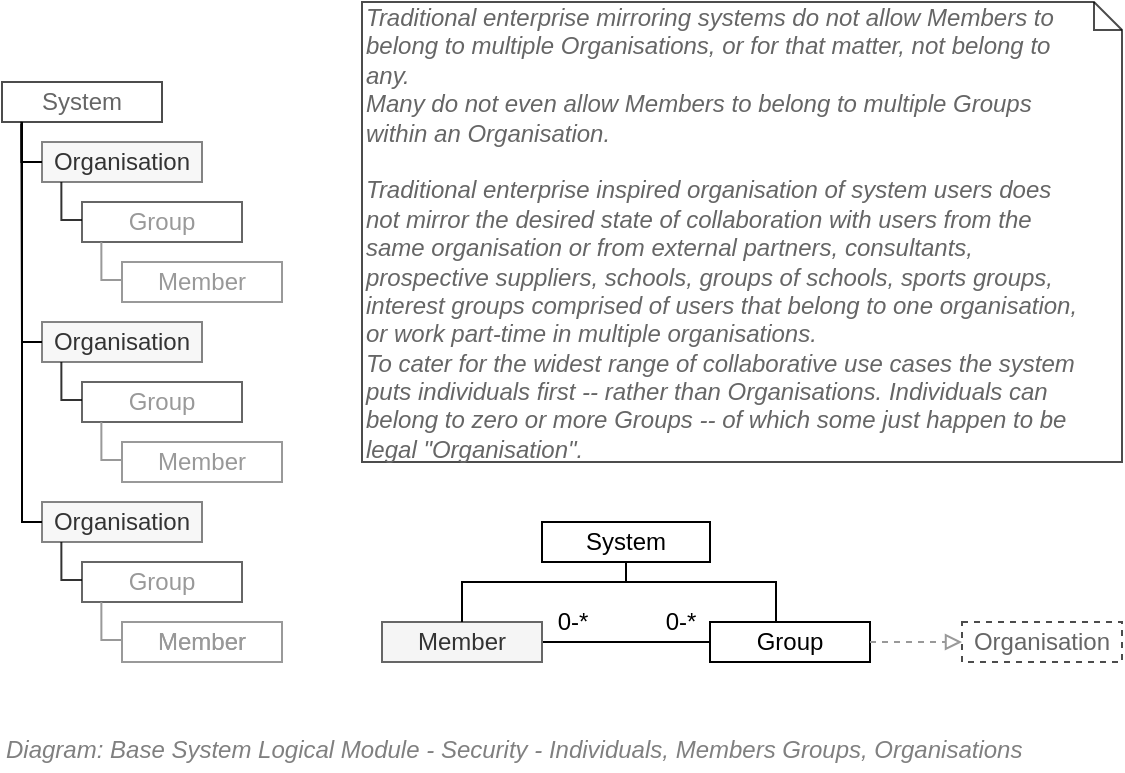 <mxfile compressed="false" version="17.5.0" type="google" pages="7">
  <diagram id="lobJFnhda7cuj1VWcYI0" name="Security/System Logical Module/???">
    <mxGraphModel grid="1" page="1" gridSize="10" guides="1" tooltips="1" connect="1" arrows="1" fold="1" pageScale="1" pageWidth="850" pageHeight="1100" math="0" shadow="0">
      <root>
        <mxCell id="ilx520uMyzWbTTV2mLuj-0" />
        <mxCell id="ilx520uMyzWbTTV2mLuj-1" value="Diagram" parent="ilx520uMyzWbTTV2mLuj-0" />
        <mxCell id="ilx520uMyzWbTTV2mLuj-3" value="Organisation" style="rounded=0;whiteSpace=wrap;html=1;strokeWidth=1;fillColor=#f5f5f5;fontFamily=Helvetica;fontSize=12;fontColor=#333333;opacity=80;align=center;strokeColor=#666666;" vertex="1" parent="ilx520uMyzWbTTV2mLuj-1">
          <mxGeometry x="140" y="250" width="80" height="20" as="geometry" />
        </mxCell>
        <mxCell id="ilx520uMyzWbTTV2mLuj-4" value="Group" style="rounded=0;whiteSpace=wrap;html=1;strokeWidth=1;fillColor=none;fontFamily=Helvetica;fontSize=12;fontColor=#999999;opacity=60;align=center;strokeColor=#000000;" vertex="1" parent="ilx520uMyzWbTTV2mLuj-1">
          <mxGeometry x="160" y="280" width="80" height="20" as="geometry" />
        </mxCell>
        <mxCell id="ilx520uMyzWbTTV2mLuj-5" value="Member" style="rounded=0;whiteSpace=wrap;html=1;strokeWidth=1;fillColor=none;fontFamily=Helvetica;fontSize=12;fontColor=#999999;align=center;strokeColor=#999999;" vertex="1" parent="ilx520uMyzWbTTV2mLuj-1">
          <mxGeometry x="180" y="310" width="80" height="20" as="geometry" />
        </mxCell>
        <mxCell id="ilx520uMyzWbTTV2mLuj-11" style="edgeStyle=orthogonalEdgeStyle;rounded=0;orthogonalLoop=1;jettySize=auto;html=1;entryX=0;entryY=0.5;entryDx=0;entryDy=0;labelBackgroundColor=none;endArrow=none;endFill=0;strokeColor=#000000;fontFamily=Helvetica;fontSize=12;fontColor=#666666;exitX=0.121;exitY=1.05;exitDx=0;exitDy=0;exitPerimeter=0;" edge="1" parent="ilx520uMyzWbTTV2mLuj-1" source="ilx520uMyzWbTTV2mLuj-10" target="ilx520uMyzWbTTV2mLuj-3">
          <mxGeometry relative="1" as="geometry">
            <Array as="points">
              <mxPoint x="130" y="260" />
            </Array>
          </mxGeometry>
        </mxCell>
        <mxCell id="ilx520uMyzWbTTV2mLuj-10" value="System" style="rounded=0;whiteSpace=wrap;html=1;strokeWidth=1;fillColor=none;fontFamily=Helvetica;fontSize=12;fontColor=#666666;opacity=70;align=center;strokeColor=#000000;" vertex="1" parent="ilx520uMyzWbTTV2mLuj-1">
          <mxGeometry x="120" y="220" width="80" height="20" as="geometry" />
        </mxCell>
        <mxCell id="ilx520uMyzWbTTV2mLuj-12" style="edgeStyle=orthogonalEdgeStyle;rounded=0;orthogonalLoop=1;jettySize=auto;html=1;entryX=0;entryY=0.5;entryDx=0;entryDy=0;labelBackgroundColor=none;endArrow=none;endFill=0;strokeColor=#000000;fontFamily=Helvetica;fontSize=12;fontColor=#999999;exitX=0.121;exitY=1.05;exitDx=0;exitDy=0;exitPerimeter=0;opacity=80;" edge="1" parent="ilx520uMyzWbTTV2mLuj-1">
          <mxGeometry relative="1" as="geometry">
            <mxPoint x="149.68" y="270" as="sourcePoint" />
            <mxPoint x="160" y="289" as="targetPoint" />
            <Array as="points">
              <mxPoint x="150" y="289" />
            </Array>
          </mxGeometry>
        </mxCell>
        <mxCell id="ilx520uMyzWbTTV2mLuj-13" style="edgeStyle=orthogonalEdgeStyle;rounded=0;orthogonalLoop=1;jettySize=auto;html=1;entryX=0;entryY=0.5;entryDx=0;entryDy=0;labelBackgroundColor=none;endArrow=none;endFill=0;strokeColor=#999999;fontFamily=Helvetica;fontSize=12;fontColor=#999999;exitX=0.121;exitY=1.05;exitDx=0;exitDy=0;exitPerimeter=0;" edge="1" parent="ilx520uMyzWbTTV2mLuj-1">
          <mxGeometry relative="1" as="geometry">
            <mxPoint x="169.68" y="300" as="sourcePoint" />
            <mxPoint x="180" y="319" as="targetPoint" />
            <Array as="points">
              <mxPoint x="170" y="319" />
            </Array>
          </mxGeometry>
        </mxCell>
        <mxCell id="ilx520uMyzWbTTV2mLuj-25" style="edgeStyle=orthogonalEdgeStyle;rounded=0;orthogonalLoop=1;jettySize=auto;html=1;entryX=0.5;entryY=0;entryDx=0;entryDy=0;labelBackgroundColor=none;endArrow=none;endFill=0;strokeColor=#000000;fontFamily=Helvetica;fontSize=12;fontColor=#000000;" edge="1" parent="ilx520uMyzWbTTV2mLuj-1" source="ilx520uMyzWbTTV2mLuj-14" target="ilx520uMyzWbTTV2mLuj-15">
          <mxGeometry relative="1" as="geometry">
            <Array as="points">
              <mxPoint x="432" y="470" />
              <mxPoint x="507" y="470" />
            </Array>
          </mxGeometry>
        </mxCell>
        <mxCell id="ilx520uMyzWbTTV2mLuj-14" value="System" style="rounded=0;whiteSpace=wrap;html=1;strokeWidth=1;fillColor=none;fontFamily=Helvetica;fontSize=12;fontColor=#000000;align=center;strokeColor=#000000;" vertex="1" parent="ilx520uMyzWbTTV2mLuj-1">
          <mxGeometry x="390" y="440" width="84" height="20" as="geometry" />
        </mxCell>
        <mxCell id="ilx520uMyzWbTTV2mLuj-21" value="" style="edgeStyle=orthogonalEdgeStyle;rounded=0;orthogonalLoop=1;jettySize=auto;html=1;entryX=0;entryY=0.5;entryDx=0;entryDy=0;labelBackgroundColor=none;endArrow=none;endFill=0;strokeColor=#000000;fontFamily=Helvetica;fontSize=12;fontColor=#000000;startArrow=none;startFill=0;exitX=1;exitY=0.5;exitDx=0;exitDy=0;" edge="1" parent="ilx520uMyzWbTTV2mLuj-1" source="ilx520uMyzWbTTV2mLuj-18" target="ilx520uMyzWbTTV2mLuj-15">
          <mxGeometry y="10" relative="1" as="geometry">
            <mxPoint x="447" y="570" as="sourcePoint" />
            <Array as="points" />
            <mxPoint as="offset" />
          </mxGeometry>
        </mxCell>
        <mxCell id="ilx520uMyzWbTTV2mLuj-15" value="Group" style="rounded=0;whiteSpace=wrap;html=1;strokeWidth=1;fillColor=none;fontFamily=Helvetica;fontSize=12;fontColor=#000000;align=center;strokeColor=#000000;" vertex="1" parent="ilx520uMyzWbTTV2mLuj-1">
          <mxGeometry x="474" y="490" width="80" height="20" as="geometry" />
        </mxCell>
        <mxCell id="ilx520uMyzWbTTV2mLuj-16" value="Organisation" style="rounded=0;whiteSpace=wrap;html=1;strokeWidth=1;fillColor=none;fontFamily=Helvetica;fontSize=12;fontColor=#666666;opacity=70;align=center;dashed=1;" vertex="1" parent="ilx520uMyzWbTTV2mLuj-1">
          <mxGeometry x="600" y="490" width="80" height="20" as="geometry" />
        </mxCell>
        <mxCell id="ilx520uMyzWbTTV2mLuj-18" value="Member" style="rounded=0;whiteSpace=wrap;html=1;strokeWidth=1;fillColor=#f5f5f5;fontFamily=Helvetica;fontSize=12;fontColor=#333333;align=center;strokeColor=#666666;" vertex="1" parent="ilx520uMyzWbTTV2mLuj-1">
          <mxGeometry x="310" y="490" width="80" height="20" as="geometry" />
        </mxCell>
        <mxCell id="ilx520uMyzWbTTV2mLuj-20" style="edgeStyle=orthogonalEdgeStyle;rounded=0;orthogonalLoop=1;jettySize=auto;html=1;labelBackgroundColor=none;endArrow=none;endFill=0;strokeColor=#000000;fontFamily=Helvetica;fontSize=12;fontColor=#000000;exitX=0.5;exitY=1;exitDx=0;exitDy=0;entryX=0.5;entryY=0;entryDx=0;entryDy=0;" edge="1" parent="ilx520uMyzWbTTV2mLuj-1" source="ilx520uMyzWbTTV2mLuj-14" target="ilx520uMyzWbTTV2mLuj-18">
          <mxGeometry relative="1" as="geometry">
            <mxPoint x="337" y="470" as="sourcePoint" />
            <mxPoint x="347" y="489" as="targetPoint" />
            <Array as="points">
              <mxPoint x="432" y="470" />
              <mxPoint x="350" y="470" />
            </Array>
          </mxGeometry>
        </mxCell>
        <mxCell id="ilx520uMyzWbTTV2mLuj-23" style="edgeStyle=orthogonalEdgeStyle;rounded=0;orthogonalLoop=1;jettySize=auto;html=1;entryX=0;entryY=0.5;entryDx=0;entryDy=0;labelBackgroundColor=none;endArrow=block;endFill=0;strokeColor=#999999;fontFamily=Helvetica;fontSize=12;fontColor=#666666;dashed=1;" edge="1" parent="ilx520uMyzWbTTV2mLuj-1" source="ilx520uMyzWbTTV2mLuj-15" target="ilx520uMyzWbTTV2mLuj-16">
          <mxGeometry relative="1" as="geometry" />
        </mxCell>
        <mxCell id="ilx520uMyzWbTTV2mLuj-26" value="0-*" style="text;html=1;align=center;verticalAlign=middle;resizable=0;points=[];autosize=1;fontSize=12;fontFamily=Helvetica;fontColor=#000000;strokeColor=none;" vertex="1" parent="ilx520uMyzWbTTV2mLuj-1">
          <mxGeometry x="390" y="480" width="30" height="20" as="geometry" />
        </mxCell>
        <mxCell id="ilx520uMyzWbTTV2mLuj-27" value="0-*" style="text;html=1;align=center;verticalAlign=middle;resizable=0;points=[];autosize=1;fontSize=12;fontFamily=Helvetica;fontColor=#000000;strokeColor=none;" vertex="1" parent="ilx520uMyzWbTTV2mLuj-1">
          <mxGeometry x="444" y="480" width="30" height="20" as="geometry" />
        </mxCell>
        <mxCell id="ilx520uMyzWbTTV2mLuj-29" value="Organisation" style="rounded=0;whiteSpace=wrap;html=1;strokeWidth=1;fillColor=#f5f5f5;fontFamily=Helvetica;fontSize=12;fontColor=#333333;opacity=80;align=center;strokeColor=#666666;" vertex="1" parent="ilx520uMyzWbTTV2mLuj-1">
          <mxGeometry x="140" y="340" width="80" height="20" as="geometry" />
        </mxCell>
        <mxCell id="ilx520uMyzWbTTV2mLuj-30" value="Group" style="rounded=0;whiteSpace=wrap;html=1;strokeWidth=1;fillColor=none;fontFamily=Helvetica;fontSize=12;fontColor=#999999;opacity=60;align=center;strokeColor=#000000;" vertex="1" parent="ilx520uMyzWbTTV2mLuj-1">
          <mxGeometry x="160" y="370" width="80" height="20" as="geometry" />
        </mxCell>
        <mxCell id="ilx520uMyzWbTTV2mLuj-31" value="Member" style="rounded=0;whiteSpace=wrap;html=1;strokeWidth=1;fillColor=none;fontFamily=Helvetica;fontSize=12;fontColor=#999999;align=center;strokeColor=#999999;" vertex="1" parent="ilx520uMyzWbTTV2mLuj-1">
          <mxGeometry x="180" y="400" width="80" height="20" as="geometry" />
        </mxCell>
        <mxCell id="ilx520uMyzWbTTV2mLuj-32" style="edgeStyle=orthogonalEdgeStyle;rounded=0;orthogonalLoop=1;jettySize=auto;html=1;entryX=0;entryY=0.5;entryDx=0;entryDy=0;labelBackgroundColor=none;endArrow=none;endFill=0;strokeColor=#000000;fontFamily=Helvetica;fontSize=12;fontColor=#999999;exitX=0.121;exitY=1.05;exitDx=0;exitDy=0;exitPerimeter=0;opacity=80;" edge="1" parent="ilx520uMyzWbTTV2mLuj-1">
          <mxGeometry relative="1" as="geometry">
            <mxPoint x="149.68" y="360" as="sourcePoint" />
            <mxPoint x="160" y="379" as="targetPoint" />
            <Array as="points">
              <mxPoint x="150" y="379" />
            </Array>
          </mxGeometry>
        </mxCell>
        <mxCell id="ilx520uMyzWbTTV2mLuj-33" style="edgeStyle=orthogonalEdgeStyle;rounded=0;orthogonalLoop=1;jettySize=auto;html=1;entryX=0;entryY=0.5;entryDx=0;entryDy=0;labelBackgroundColor=none;endArrow=none;endFill=0;strokeColor=#999999;fontFamily=Helvetica;fontSize=12;fontColor=#999999;exitX=0.121;exitY=1.05;exitDx=0;exitDy=0;exitPerimeter=0;" edge="1" parent="ilx520uMyzWbTTV2mLuj-1">
          <mxGeometry relative="1" as="geometry">
            <mxPoint x="169.68" y="390" as="sourcePoint" />
            <mxPoint x="180" y="409" as="targetPoint" />
            <Array as="points">
              <mxPoint x="170" y="409" />
            </Array>
          </mxGeometry>
        </mxCell>
        <mxCell id="ilx520uMyzWbTTV2mLuj-34" style="rounded=0;orthogonalLoop=1;jettySize=auto;html=1;entryX=0;entryY=0.5;entryDx=0;entryDy=0;labelBackgroundColor=none;endArrow=none;endFill=0;strokeColor=#000000;fontFamily=Helvetica;fontSize=12;fontColor=#666666;exitX=0.121;exitY=0.995;exitDx=0;exitDy=0;exitPerimeter=0;" edge="1" parent="ilx520uMyzWbTTV2mLuj-1" source="ilx520uMyzWbTTV2mLuj-10" target="ilx520uMyzWbTTV2mLuj-29">
          <mxGeometry relative="1" as="geometry">
            <mxPoint x="139.68" y="251" as="sourcePoint" />
            <mxPoint x="150" y="270" as="targetPoint" />
            <Array as="points">
              <mxPoint x="130" y="350" />
            </Array>
          </mxGeometry>
        </mxCell>
        <mxCell id="3eTqJIcvMGnmJKYEeHAP-5" value="&lt;i&gt;Traditional enterprise mirroring systems do not allow Members to belong to multiple Organisations, or for that matter, not belong to any. &lt;br&gt;Many do not even allow Members to belong to multiple Groups within an Organisation.&lt;br&gt;&lt;br&gt;Traditional enterprise inspired organisation of system users does not mirror the desired state of collaboration with users from the same organisation or from external partners, consultants, prospective suppliers, schools, groups of schools, sports groups, interest groups comprised of users that belong to one organisation, or work part-time in multiple organisations.&amp;nbsp;&lt;br&gt;To cater for the widest range of collaborative use cases the system puts individuals first -- rather than Organisations. Individuals can belong to zero or more Groups -- of which some just happen to be legal &quot;Organisation&quot;.&lt;/i&gt;" style="shape=note;whiteSpace=wrap;html=1;size=14;verticalAlign=top;align=left;spacingTop=-6;rounded=0;strokeWidth=1;fillColor=none;fontFamily=Helvetica;fontSize=12;fontColor=#666666;opacity=70;spacingRight=16;" vertex="1" parent="ilx520uMyzWbTTV2mLuj-1">
          <mxGeometry x="300" y="180" width="380" height="230" as="geometry" />
        </mxCell>
        <mxCell id="3eTqJIcvMGnmJKYEeHAP-6" value="Organisation" style="rounded=0;whiteSpace=wrap;html=1;strokeWidth=1;fillColor=#f5f5f5;fontFamily=Helvetica;fontSize=12;fontColor=#333333;opacity=80;align=center;strokeColor=#666666;" vertex="1" parent="ilx520uMyzWbTTV2mLuj-1">
          <mxGeometry x="140" y="430" width="80" height="20" as="geometry" />
        </mxCell>
        <mxCell id="3eTqJIcvMGnmJKYEeHAP-7" value="Group" style="rounded=0;whiteSpace=wrap;html=1;strokeWidth=1;fillColor=none;fontFamily=Helvetica;fontSize=12;fontColor=#999999;opacity=60;align=center;strokeColor=#000000;" vertex="1" parent="ilx520uMyzWbTTV2mLuj-1">
          <mxGeometry x="160" y="460" width="80" height="20" as="geometry" />
        </mxCell>
        <mxCell id="3eTqJIcvMGnmJKYEeHAP-8" value="Member" style="rounded=0;whiteSpace=wrap;html=1;strokeWidth=1;fillColor=none;fontFamily=Helvetica;fontSize=12;fontColor=#999999;align=center;strokeColor=#999999;" vertex="1" parent="ilx520uMyzWbTTV2mLuj-1">
          <mxGeometry x="180" y="490" width="80" height="20" as="geometry" />
        </mxCell>
        <mxCell id="3eTqJIcvMGnmJKYEeHAP-9" style="edgeStyle=orthogonalEdgeStyle;rounded=0;orthogonalLoop=1;jettySize=auto;html=1;entryX=0;entryY=0.5;entryDx=0;entryDy=0;labelBackgroundColor=none;endArrow=none;endFill=0;strokeColor=#000000;fontFamily=Helvetica;fontSize=12;fontColor=#999999;exitX=0.121;exitY=1.05;exitDx=0;exitDy=0;exitPerimeter=0;opacity=80;" edge="1" parent="ilx520uMyzWbTTV2mLuj-1">
          <mxGeometry relative="1" as="geometry">
            <mxPoint x="149.68" y="450" as="sourcePoint" />
            <mxPoint x="160" y="469.0" as="targetPoint" />
            <Array as="points">
              <mxPoint x="150" y="469" />
            </Array>
          </mxGeometry>
        </mxCell>
        <mxCell id="3eTqJIcvMGnmJKYEeHAP-10" style="edgeStyle=orthogonalEdgeStyle;rounded=0;orthogonalLoop=1;jettySize=auto;html=1;entryX=0;entryY=0.5;entryDx=0;entryDy=0;labelBackgroundColor=none;endArrow=none;endFill=0;strokeColor=#999999;fontFamily=Helvetica;fontSize=12;fontColor=#999999;exitX=0.121;exitY=1.05;exitDx=0;exitDy=0;exitPerimeter=0;" edge="1" parent="ilx520uMyzWbTTV2mLuj-1">
          <mxGeometry relative="1" as="geometry">
            <mxPoint x="169.68" y="480" as="sourcePoint" />
            <mxPoint x="180" y="499.0" as="targetPoint" />
            <Array as="points">
              <mxPoint x="170" y="499" />
            </Array>
          </mxGeometry>
        </mxCell>
        <mxCell id="3eTqJIcvMGnmJKYEeHAP-11" style="rounded=0;orthogonalLoop=1;jettySize=auto;html=1;entryX=0;entryY=0.5;entryDx=0;entryDy=0;labelBackgroundColor=none;endArrow=none;endFill=0;strokeColor=#000000;fontFamily=Helvetica;fontSize=12;fontColor=#666666;" edge="1" parent="ilx520uMyzWbTTV2mLuj-1" target="3eTqJIcvMGnmJKYEeHAP-6">
          <mxGeometry relative="1" as="geometry">
            <mxPoint x="130" y="240" as="sourcePoint" />
            <mxPoint x="150" y="360" as="targetPoint" />
            <Array as="points">
              <mxPoint x="130" y="440" />
            </Array>
          </mxGeometry>
        </mxCell>
        <mxCell id="3eTqJIcvMGnmJKYEeHAP-13" value="Member" style="rounded=0;whiteSpace=wrap;html=1;strokeWidth=1;fillColor=none;fontFamily=Helvetica;fontSize=12;fontColor=#999999;align=center;strokeColor=#999999;" vertex="1" parent="ilx520uMyzWbTTV2mLuj-1">
          <mxGeometry x="180" y="490" width="80" height="20" as="geometry" />
        </mxCell>
        <mxCell id="3eTqJIcvMGnmJKYEeHAP-2" value="Title/Diagram" parent="ilx520uMyzWbTTV2mLuj-0" />
        <mxCell id="glIMh4mDn-qVUt3S66K8-0" value="&lt;font style=&quot;font-size: 12px&quot;&gt;&lt;span style=&quot;font-size: 12px&quot;&gt;Diagram: Base System Logical Module -&amp;nbsp;&lt;/span&gt;Security - Individuals, Members Groups, Organisations&lt;/font&gt;" style="text;strokeColor=none;fillColor=none;html=1;fontSize=24;fontStyle=2;verticalAlign=middle;align=left;shadow=0;glass=0;comic=0;opacity=30;fontColor=#808080;" vertex="1" parent="3eTqJIcvMGnmJKYEeHAP-2">
          <mxGeometry x="120" y="540" width="520" height="20" as="geometry" />
        </mxCell>
        <mxCell id="3eTqJIcvMGnmJKYEeHAP-3" value="Title/Page" visible="0" parent="ilx520uMyzWbTTV2mLuj-0" />
        <mxCell id="3eTqJIcvMGnmJKYEeHAP-0" value="&lt;font style=&quot;font-size: 12px&quot;&gt;&lt;span style=&quot;font-size: 12px&quot;&gt;Base Logical Module -&amp;nbsp;&lt;/span&gt;System Context - Individuals, Members, Groups, Organisations&lt;/font&gt;" style="text;strokeColor=none;fillColor=none;html=1;fontSize=12;fontStyle=1;verticalAlign=middle;align=left;shadow=0;glass=0;comic=0;opacity=30;fontColor=#808080;" vertex="1" parent="3eTqJIcvMGnmJKYEeHAP-3">
          <mxGeometry x="120" y="140" width="560" height="20" as="geometry" />
        </mxCell>
        <mxCell id="3eTqJIcvMGnmJKYEeHAP-1" value="" style="line;strokeWidth=2;html=1;shadow=0;glass=0;comic=0;fillColor=none;fontSize=10;fontColor=#CCCCCC;labelBackgroundColor=none;strokeColor=#CCCCCC;" vertex="1" parent="3eTqJIcvMGnmJKYEeHAP-3">
          <mxGeometry x="120" y="155" width="560" height="10" as="geometry" />
        </mxCell>
        <mxCell id="3eTqJIcvMGnmJKYEeHAP-4" value="About" parent="ilx520uMyzWbTTV2mLuj-0" />
      </root>
    </mxGraphModel>
  </diagram>
  <diagram id="tsmvPeVRBQdsilT7VJ5i" name="Security/User/Group/Organisation">
    <mxGraphModel dx="1422" dy="762" grid="1" gridSize="10" guides="1" tooltips="1" connect="1" arrows="1" fold="1" page="1" pageScale="1" pageWidth="850" pageHeight="1100" math="0" shadow="0">
      <root>
        <mxCell id="_L3JW_4fTddAA5OWJ7tb-0" />
        <mxCell id="_L3JW_4fTddAA5OWJ7tb-1" value="Diagram" parent="_L3JW_4fTddAA5OWJ7tb-0" />
        <mxCell id="ql_A_bieh9kSiKJ3vXuQ-12" value="accepts" style="edgeStyle=none;rounded=0;orthogonalLoop=1;jettySize=auto;html=1;entryX=0.5;entryY=1;entryDx=0;entryDy=0;startArrow=none;startFill=0;endArrow=classic;endFill=1;fontColor=#4D4D4D;" parent="_L3JW_4fTddAA5OWJ7tb-1" source="_L3JW_4fTddAA5OWJ7tb-2" target="ql_A_bieh9kSiKJ3vXuQ-9" edge="1">
          <mxGeometry relative="1" as="geometry" />
        </mxCell>
        <mxCell id="_L3JW_4fTddAA5OWJ7tb-2" value="Member" style="rounded=0;whiteSpace=wrap;html=1;strokeColor=#000000;strokeWidth=1;fillColor=none;fontFamily=Helvetica;fontSize=12;fontColor=#000000;align=center;" parent="_L3JW_4fTddAA5OWJ7tb-1" vertex="1">
          <mxGeometry x="480" y="370" width="80" height="40" as="geometry" />
        </mxCell>
        <mxCell id="_L3JW_4fTddAA5OWJ7tb-4" style="edgeStyle=none;rounded=0;orthogonalLoop=1;jettySize=auto;html=1;entryX=0;entryY=0.5;entryDx=0;entryDy=0;labelBackgroundColor=none;startArrow=none;startFill=0;endArrow=none;endFill=0;strokeColor=#000000;fontFamily=Helvetica;fontSize=12;fontColor=#000000;" parent="_L3JW_4fTddAA5OWJ7tb-1" source="_L3JW_4fTddAA5OWJ7tb-26" target="_L3JW_4fTddAA5OWJ7tb-2" edge="1">
          <mxGeometry relative="1" as="geometry" />
        </mxCell>
        <mxCell id="ql_A_bieh9kSiKJ3vXuQ-3" value="managed&lt;br&gt;by" style="edgeStyle=none;rounded=0;orthogonalLoop=1;jettySize=auto;html=1;entryX=1;entryY=0.5;entryDx=0;entryDy=0;startArrow=diamondThin;startFill=1;endArrow=none;endFill=0;fontColor=#4D4D4D;" parent="_L3JW_4fTddAA5OWJ7tb-1" source="_L3JW_4fTddAA5OWJ7tb-3" target="ql_A_bieh9kSiKJ3vXuQ-2" edge="1">
          <mxGeometry x="0.2" relative="1" as="geometry">
            <mxPoint as="offset" />
          </mxGeometry>
        </mxCell>
        <mxCell id="ql_A_bieh9kSiKJ3vXuQ-4" style="edgeStyle=none;rounded=0;orthogonalLoop=1;jettySize=auto;html=1;entryX=1;entryY=0.5;entryDx=0;entryDy=0;startArrow=diamondThin;startFill=1;endArrow=none;endFill=0;fontColor=#4D4D4D;" parent="_L3JW_4fTddAA5OWJ7tb-1" source="_L3JW_4fTddAA5OWJ7tb-3" target="ql_A_bieh9kSiKJ3vXuQ-1" edge="1">
          <mxGeometry relative="1" as="geometry" />
        </mxCell>
        <mxCell id="ql_A_bieh9kSiKJ3vXuQ-5" value="defines" style="edgeStyle=none;rounded=0;orthogonalLoop=1;jettySize=auto;html=1;entryX=1;entryY=0.5;entryDx=0;entryDy=0;startArrow=diamondThin;startFill=1;endArrow=none;endFill=0;fontColor=#4D4D4D;" parent="_L3JW_4fTddAA5OWJ7tb-1" source="_L3JW_4fTddAA5OWJ7tb-3" target="_L3JW_4fTddAA5OWJ7tb-16" edge="1">
          <mxGeometry relative="1" as="geometry" />
        </mxCell>
        <mxCell id="_L3JW_4fTddAA5OWJ7tb-3" value="Group" style="rounded=0;whiteSpace=wrap;html=1;strokeColor=#000000;strokeWidth=1;fillColor=none;fontFamily=Helvetica;fontSize=12;fontColor=#000000;align=center;" parent="_L3JW_4fTddAA5OWJ7tb-1" vertex="1">
          <mxGeometry x="280" y="370" width="80" height="40" as="geometry" />
        </mxCell>
        <mxCell id="_L3JW_4fTddAA5OWJ7tb-5" value="&lt;i&gt;default&lt;/i&gt; Group Roles:&lt;br&gt;&lt;font face=&quot;Courier New&quot;&gt;Accountable, Administrator,&lt;br&gt;Authoriser, ContactPerson,&amp;nbsp;Member, Guest,&amp;nbsp;Custom&lt;/font&gt;" style="text;html=1;strokeColor=none;fillColor=none;align=left;verticalAlign=middle;whiteSpace=wrap;rounded=0;fontFamily=Helvetica;fontSize=12;fontColor=#000000;" parent="_L3JW_4fTddAA5OWJ7tb-1" vertex="1">
          <mxGeometry x="435" y="540" width="205" height="60" as="geometry" />
        </mxCell>
        <mxCell id="_L3JW_4fTddAA5OWJ7tb-15" value="defined&lt;br&gt;by" style="edgeStyle=orthogonalEdgeStyle;rounded=0;orthogonalLoop=1;jettySize=auto;html=1;labelBackgroundColor=none;startArrow=none;startFill=0;endArrow=classic;endFill=1;strokeColor=#000000;fontFamily=Helvetica;fontSize=12;fontColor=#000000;entryX=0.5;entryY=1;entryDx=0;entryDy=0;" parent="_L3JW_4fTddAA5OWJ7tb-1" source="_L3JW_4fTddAA5OWJ7tb-14" target="_L3JW_4fTddAA5OWJ7tb-3" edge="1">
          <mxGeometry x="0.454" y="-20" relative="1" as="geometry">
            <mxPoint x="320" y="460" as="targetPoint" />
            <mxPoint as="offset" />
          </mxGeometry>
        </mxCell>
        <mxCell id="_L3JW_4fTddAA5OWJ7tb-17" value="composed&lt;br&gt;of" style="edgeStyle=elbowEdgeStyle;rounded=0;orthogonalLoop=1;jettySize=auto;html=1;entryX=1;entryY=0.75;entryDx=0;entryDy=0;labelBackgroundColor=none;startArrow=diamondThin;startFill=0;endArrow=none;endFill=0;strokeColor=#000000;fontFamily=Helvetica;fontSize=12;fontColor=#000000;elbow=vertical;exitX=0;exitY=0.75;exitDx=0;exitDy=0;" parent="_L3JW_4fTddAA5OWJ7tb-1" source="_L3JW_4fTddAA5OWJ7tb-14" target="_L3JW_4fTddAA5OWJ7tb-16" edge="1">
          <mxGeometry y="20" relative="1" as="geometry">
            <Array as="points">
              <mxPoint x="320" y="470" />
            </Array>
            <mxPoint x="1" as="offset" />
          </mxGeometry>
        </mxCell>
        <mxCell id="_L3JW_4fTddAA5OWJ7tb-22" value="defines" style="rounded=0;orthogonalLoop=1;jettySize=auto;elbow=vertical;html=1;labelBackgroundColor=none;startArrow=diamondThin;startFill=1;endArrow=none;endFill=0;strokeColor=#000000;fontFamily=Helvetica;fontSize=12;fontColor=#000000;exitX=0.25;exitY=0;exitDx=0;exitDy=0;entryX=1;entryY=0.5;entryDx=0;entryDy=0;" parent="_L3JW_4fTddAA5OWJ7tb-1" source="_L3JW_4fTddAA5OWJ7tb-3" target="_L3JW_4fTddAA5OWJ7tb-23" edge="1">
          <mxGeometry relative="1" as="geometry">
            <mxPoint x="370" y="280" as="targetPoint" />
          </mxGeometry>
        </mxCell>
        <mxCell id="_L3JW_4fTddAA5OWJ7tb-25" value="associated to, &lt;br&gt;onceT&amp;amp;C&#39;s &lt;br&gt;and Obligations &lt;br&gt;accepted" style="edgeStyle=orthogonalEdgeStyle;rounded=0;orthogonalLoop=1;jettySize=auto;html=1;entryX=0.5;entryY=1;entryDx=0;entryDy=0;labelBackgroundColor=none;startArrow=none;startFill=0;endArrow=classic;endFill=1;strokeColor=#000000;fontFamily=Helvetica;fontSize=12;fontColor=#000000;" parent="_L3JW_4fTddAA5OWJ7tb-1" source="_L3JW_4fTddAA5OWJ7tb-14" target="_L3JW_4fTddAA5OWJ7tb-2" edge="1">
          <mxGeometry x="-0.092" y="-30" relative="1" as="geometry">
            <mxPoint x="1" as="offset" />
          </mxGeometry>
        </mxCell>
        <mxCell id="_L3JW_4fTddAA5OWJ7tb-14" value="Role" style="rounded=0;whiteSpace=wrap;html=1;strokeColor=#000000;strokeWidth=1;fillColor=none;fontFamily=Helvetica;fontSize=12;fontColor=#000000;align=center;" parent="_L3JW_4fTddAA5OWJ7tb-1" vertex="1">
          <mxGeometry x="380" y="440" width="80" height="40" as="geometry" />
        </mxCell>
        <mxCell id="_L3JW_4fTddAA5OWJ7tb-16" value="Permission Definitions" style="rounded=0;whiteSpace=wrap;html=1;strokeColor=#000000;strokeWidth=1;fillColor=none;fontFamily=Helvetica;fontSize=12;fontColor=#000000;align=center;" parent="_L3JW_4fTddAA5OWJ7tb-1" vertex="1">
          <mxGeometry x="120" y="440" width="80" height="40" as="geometry" />
        </mxCell>
        <mxCell id="_L3JW_4fTddAA5OWJ7tb-23" value="T&amp;amp;C" style="rounded=0;whiteSpace=wrap;html=1;strokeColor=#000000;strokeWidth=1;fillColor=none;fontFamily=Helvetica;fontSize=12;fontColor=#000000;align=center;" parent="_L3JW_4fTddAA5OWJ7tb-1" vertex="1">
          <mxGeometry x="120" y="290" width="80" height="40" as="geometry" />
        </mxCell>
        <mxCell id="ql_A_bieh9kSiKJ3vXuQ-13" value="Invitiation&lt;br&gt;to" style="edgeStyle=none;rounded=0;orthogonalLoop=1;jettySize=auto;html=1;startArrow=none;startFill=0;endArrow=classic;endFill=1;fontColor=#4D4D4D;" parent="_L3JW_4fTddAA5OWJ7tb-1" source="_L3JW_4fTddAA5OWJ7tb-26" target="_L3JW_4fTddAA5OWJ7tb-14" edge="1">
          <mxGeometry relative="1" as="geometry" />
        </mxCell>
        <mxCell id="_L3JW_4fTddAA5OWJ7tb-26" value="" style="html=1;verticalLabelPosition=bottom;align=center;labelBackgroundColor=#ffffff;verticalAlign=top;strokeWidth=2;strokeColor=#0080F0;shadow=0;dashed=0;shape=mxgraph.ios7.icons.envelope_(message);rounded=0;fillColor=none;fontFamily=Helvetica;fontSize=12;fontColor=#000000;" parent="_L3JW_4fTddAA5OWJ7tb-1" vertex="1">
          <mxGeometry x="405" y="375" width="30" height="30" as="geometry" />
        </mxCell>
        <mxCell id="_L3JW_4fTddAA5OWJ7tb-27" style="edgeStyle=none;rounded=0;orthogonalLoop=1;jettySize=auto;html=1;entryX=0;entryY=0.5;entryDx=0;entryDy=0;labelBackgroundColor=none;startArrow=diamondThin;startFill=1;endArrow=none;endFill=0;strokeColor=#000000;fontFamily=Helvetica;fontSize=12;fontColor=#000000;" parent="_L3JW_4fTddAA5OWJ7tb-1" source="_L3JW_4fTddAA5OWJ7tb-3" target="_L3JW_4fTddAA5OWJ7tb-26" edge="1">
          <mxGeometry relative="1" as="geometry">
            <mxPoint x="360" y="390" as="sourcePoint" />
            <mxPoint x="480" y="390" as="targetPoint" />
          </mxGeometry>
        </mxCell>
        <mxCell id="ql_A_bieh9kSiKJ3vXuQ-0" value="nestable" style="endArrow=classic;html=1;fontColor=#4D4D4D;exitX=1;exitY=0.25;exitDx=0;exitDy=0;entryX=0.5;entryY=0;entryDx=0;entryDy=0;startArrow=diamondThin;startFill=0;" parent="_L3JW_4fTddAA5OWJ7tb-1" source="_L3JW_4fTddAA5OWJ7tb-3" target="_L3JW_4fTddAA5OWJ7tb-3" edge="1">
          <mxGeometry width="50" height="50" relative="1" as="geometry">
            <mxPoint x="90" y="530" as="sourcePoint" />
            <mxPoint x="140" y="480" as="targetPoint" />
            <Array as="points">
              <mxPoint x="380" y="380" />
              <mxPoint x="380" y="350" />
              <mxPoint x="320" y="350" />
            </Array>
          </mxGeometry>
        </mxCell>
        <mxCell id="ql_A_bieh9kSiKJ3vXuQ-6" value="refers to" style="edgeStyle=none;rounded=0;orthogonalLoop=1;jettySize=auto;html=1;entryX=0.5;entryY=1;entryDx=0;entryDy=0;startArrow=none;startFill=0;endArrow=classic;endFill=1;fontColor=#4D4D4D;exitX=1;exitY=0.75;exitDx=0;exitDy=0;" parent="_L3JW_4fTddAA5OWJ7tb-1" source="ql_A_bieh9kSiKJ3vXuQ-1" target="_L3JW_4fTddAA5OWJ7tb-14" edge="1">
          <mxGeometry relative="1" as="geometry">
            <Array as="points">
              <mxPoint x="420" y="550" />
            </Array>
          </mxGeometry>
        </mxCell>
        <mxCell id="ql_A_bieh9kSiKJ3vXuQ-1" value="Workflow Definitions" style="rounded=0;whiteSpace=wrap;html=1;strokeColor=#000000;strokeWidth=1;fillColor=none;fontFamily=Helvetica;fontSize=12;fontColor=#000000;align=center;" parent="_L3JW_4fTddAA5OWJ7tb-1" vertex="1">
          <mxGeometry x="120" y="520" width="80" height="40" as="geometry" />
        </mxCell>
        <mxCell id="ql_A_bieh9kSiKJ3vXuQ-2" value="Group&lt;br&gt;Configuration" style="rounded=0;whiteSpace=wrap;html=1;strokeColor=#000000;strokeWidth=1;fillColor=none;fontFamily=Helvetica;fontSize=12;fontColor=#000000;align=center;" parent="_L3JW_4fTddAA5OWJ7tb-1" vertex="1">
          <mxGeometry x="120" y="365" width="80" height="40" as="geometry" />
        </mxCell>
        <mxCell id="ql_A_bieh9kSiKJ3vXuQ-11" value="refers to" style="edgeStyle=none;rounded=0;orthogonalLoop=1;jettySize=auto;html=1;startArrow=none;startFill=0;endArrow=classic;endFill=1;fontColor=#4D4D4D;exitX=0;exitY=0.25;exitDx=0;exitDy=0;" parent="_L3JW_4fTddAA5OWJ7tb-1" source="ql_A_bieh9kSiKJ3vXuQ-9" edge="1">
          <mxGeometry relative="1" as="geometry">
            <mxPoint x="200" y="300" as="targetPoint" />
          </mxGeometry>
        </mxCell>
        <mxCell id="ql_A_bieh9kSiKJ3vXuQ-9" value="Terms Acceptance" style="rounded=0;whiteSpace=wrap;html=1;strokeColor=#000000;strokeWidth=1;fillColor=none;fontFamily=Helvetica;fontSize=12;fontColor=#000000;align=center;" parent="_L3JW_4fTddAA5OWJ7tb-1" vertex="1">
          <mxGeometry x="480" y="290" width="80" height="40" as="geometry" />
        </mxCell>
        <mxCell id="ql_A_bieh9kSiKJ3vXuQ-14" value="&lt;i&gt;Whatever role one has, Behaviour within the Group (and child groups) is constrained by agreeing to Term&amp;amp; Conditions&lt;/i&gt;" style="text;html=1;strokeColor=none;fillColor=none;align=left;verticalAlign=middle;whiteSpace=wrap;rounded=0;fontFamily=Helvetica;fontSize=12;fontColor=#000000;" parent="_L3JW_4fTddAA5OWJ7tb-1" vertex="1">
          <mxGeometry x="120" y="240" width="440" height="30" as="geometry" />
        </mxCell>
        <mxCell id="ql_A_bieh9kSiKJ3vXuQ-15" value="" style="html=1;verticalLabelPosition=bottom;align=center;labelBackgroundColor=#ffffff;verticalAlign=top;strokeWidth=2;strokeColor=#0080F0;shadow=0;dashed=0;shape=mxgraph.ios7.icons.settings;rounded=0;fillColor=#ffffff;fontColor=#4D4D4D;opacity=60;" parent="_L3JW_4fTddAA5OWJ7tb-1" vertex="1">
          <mxGeometry x="190" y="400" width="20" height="20" as="geometry" />
        </mxCell>
        <mxCell id="ql_A_bieh9kSiKJ3vXuQ-16" value="" style="shape=image;html=1;verticalAlign=top;verticalLabelPosition=bottom;labelBackgroundColor=#ffffff;imageAspect=0;aspect=fixed;image=https://cdn4.iconfinder.com/data/icons/success-filloutline/64/contract-agreement-document-pen-certification-128.png;rounded=0;dashed=1;strokeColor=#666666;strokeWidth=1;fillColor=#ffffff;fontColor=#4D4D4D;opacity=60;align=center;" parent="_L3JW_4fTddAA5OWJ7tb-1" vertex="1">
          <mxGeometry x="190" y="320" width="20" height="20" as="geometry" />
        </mxCell>
        <mxCell id="ql_A_bieh9kSiKJ3vXuQ-17" value="" style="shape=image;html=1;verticalAlign=top;verticalLabelPosition=bottom;labelBackgroundColor=#ffffff;imageAspect=0;aspect=fixed;image=https://cdn0.iconfinder.com/data/icons/maternity-and-pregnancy-2/512/125_flowchart_Algorithm_business_data_architecture_scheme_structure_workflow-128.png;rounded=0;dashed=1;strokeColor=#666666;strokeWidth=1;fillColor=#ffffff;fontColor=#4D4D4D;opacity=60;align=center;imageBackground=#007FFF;" parent="_L3JW_4fTddAA5OWJ7tb-1" vertex="1">
          <mxGeometry x="192" y="550" width="20" height="20" as="geometry" />
        </mxCell>
        <mxCell id="ql_A_bieh9kSiKJ3vXuQ-18" value="" style="shape=image;html=1;verticalAlign=top;verticalLabelPosition=bottom;labelBackgroundColor=#ffffff;imageAspect=0;aspect=fixed;image=https://cdn2.iconfinder.com/data/icons/pinpoint-interface-ii/48/data-hours-definition-128.png;rounded=0;dashed=1;strokeColor=#666666;strokeWidth=1;fillColor=#ffffff;fontColor=#4D4D4D;opacity=60;align=center;imageBorder=none;" parent="_L3JW_4fTddAA5OWJ7tb-1" vertex="1">
          <mxGeometry x="190" y="470" width="20" height="20" as="geometry" />
        </mxCell>
        <mxCell id="ql_A_bieh9kSiKJ3vXuQ-19" value="" style="outlineConnect=0;fontColor=#232F3E;gradientColor=none;fillColor=#232F3E;strokeColor=none;dashed=0;verticalLabelPosition=bottom;verticalAlign=top;align=center;html=1;fontSize=12;fontStyle=0;aspect=fixed;pointerEvents=1;shape=mxgraph.aws4.user;rounded=0;opacity=60;" parent="_L3JW_4fTddAA5OWJ7tb-1" vertex="1">
          <mxGeometry x="550" y="405" width="20" height="20" as="geometry" />
        </mxCell>
        <mxCell id="ql_A_bieh9kSiKJ3vXuQ-20" value="" style="shadow=0;dashed=0;html=1;strokeColor=none;fillColor=#4495D1;labelPosition=center;verticalLabelPosition=bottom;verticalAlign=top;align=center;outlineConnect=0;shape=mxgraph.veeam.2d.role;rounded=0;fontColor=#4D4D4D;opacity=60;" parent="_L3JW_4fTddAA5OWJ7tb-1" vertex="1">
          <mxGeometry x="450" y="470" width="20" height="20" as="geometry" />
        </mxCell>
        <mxCell id="1AmCAl7EzBm5vcDMbNwc-4" value="Title/Diagram" parent="_L3JW_4fTddAA5OWJ7tb-0" />
        <mxCell id="Pw5q3FBMWvouD9KA3t8E-0" value="&lt;font style=&quot;font-size: 12px&quot;&gt;&lt;span style=&quot;font-size: 12px&quot;&gt;Diagram: Base System Logical Module -&amp;nbsp;&lt;/span&gt;System Context - Groups, T&amp;amp;C&#39;s Roles, Obligations &amp;amp; Permissions&lt;/font&gt;" style="text;strokeColor=none;fillColor=none;html=1;fontSize=24;fontStyle=2;verticalAlign=middle;align=left;shadow=0;glass=0;comic=0;opacity=30;fontColor=#808080;" parent="1AmCAl7EzBm5vcDMbNwc-4" vertex="1">
          <mxGeometry x="120" y="620" width="520" height="20" as="geometry" />
        </mxCell>
        <mxCell id="1AmCAl7EzBm5vcDMbNwc-5" value="Title/Page" parent="_L3JW_4fTddAA5OWJ7tb-0" visible="0" />
        <mxCell id="1AmCAl7EzBm5vcDMbNwc-2" value="&lt;font style=&quot;font-size: 12px&quot;&gt;&lt;span style=&quot;font-size: 12px&quot;&gt;Base Logical Module -&amp;nbsp;&lt;/span&gt;System Context - Roles, Obligations, Permissions&lt;/font&gt;" style="text;strokeColor=none;fillColor=none;html=1;fontSize=12;fontStyle=1;verticalAlign=middle;align=left;shadow=0;glass=0;comic=0;opacity=30;fontColor=#808080;" parent="1AmCAl7EzBm5vcDMbNwc-5" vertex="1">
          <mxGeometry x="130" y="150" width="560" height="20" as="geometry" />
        </mxCell>
        <mxCell id="1AmCAl7EzBm5vcDMbNwc-3" value="" style="line;strokeWidth=2;html=1;shadow=0;glass=0;comic=0;fillColor=none;fontSize=10;fontColor=#CCCCCC;labelBackgroundColor=none;strokeColor=#CCCCCC;" parent="1AmCAl7EzBm5vcDMbNwc-5" vertex="1">
          <mxGeometry x="130" y="165" width="560" height="10" as="geometry" />
        </mxCell>
        <mxCell id="1AmCAl7EzBm5vcDMbNwc-6" value="About" parent="_L3JW_4fTddAA5OWJ7tb-0" />
      </root>
    </mxGraphModel>
  </diagram>
  <diagram id="YMb4kYNWO5dAk1m2tawQ" name="Security/???">
    <mxGraphModel dx="1422" dy="762" grid="1" gridSize="10" guides="1" tooltips="1" connect="1" arrows="1" fold="1" page="1" pageScale="1" pageWidth="827" pageHeight="1169" math="0" shadow="0">
      <root>
        <mxCell id="X8vvXxx188SR5AEFkgt3-0" />
        <mxCell id="X8vvXxx188SR5AEFkgt3-1" value="Diagram" parent="X8vvXxx188SR5AEFkgt3-0" />
        <mxCell id="X8vvXxx188SR5AEFkgt3-38" value="&lt;font style=&quot;font-size: 11px&quot;&gt;Optional &lt;br&gt;Specialist&lt;br&gt;Approvers&lt;/font&gt;" style="rounded=1;whiteSpace=wrap;html=1;strokeColor=#666666;strokeWidth=2;fontSize=12;fontColor=#000000;dashed=1;align=left;verticalAlign=top;spacing=1;spacingTop=-4;spacingLeft=2;" parent="X8vvXxx188SR5AEFkgt3-1" vertex="1">
          <mxGeometry x="160" y="500" width="440" height="90" as="geometry" />
        </mxCell>
        <mxCell id="X8vvXxx188SR5AEFkgt3-2" value="Group" style="rounded=0;whiteSpace=wrap;html=1;fontFamily=Helvetica;fontSize=12;fontColor=#000000;align=center;strokeColor=#666666;strokeWidth=2;fillColor=#ffffff;" parent="X8vvXxx188SR5AEFkgt3-1" vertex="1">
          <mxGeometry x="374" y="200" width="80" height="40" as="geometry" />
        </mxCell>
        <mxCell id="X8vvXxx188SR5AEFkgt3-15" style="edgeStyle=elbowEdgeStyle;rounded=0;orthogonalLoop=1;jettySize=auto;html=1;entryX=0.5;entryY=1;entryDx=0;entryDy=0;strokeColor=#000000;fontSize=12;fontColor=#000000;elbow=vertical;" parent="X8vvXxx188SR5AEFkgt3-1" source="X8vvXxx188SR5AEFkgt3-16" target="X8vvXxx188SR5AEFkgt3-2" edge="1">
          <mxGeometry relative="1" as="geometry" />
        </mxCell>
        <mxCell id="X8vvXxx188SR5AEFkgt3-3" value="Accountable&lt;br&gt;Owner" style="outlineConnect=0;fontColor=#232F3E;gradientColor=none;fillColor=#232F3E;strokeColor=none;dashed=0;verticalLabelPosition=bottom;verticalAlign=top;align=center;html=1;fontSize=12;fontStyle=0;aspect=fixed;pointerEvents=1;shape=mxgraph.aws4.user;rounded=0;" parent="X8vvXxx188SR5AEFkgt3-1" vertex="1">
          <mxGeometry x="180" y="380" width="20" height="20" as="geometry" />
        </mxCell>
        <mxCell id="X8vvXxx188SR5AEFkgt3-19" style="edgeStyle=elbowEdgeStyle;rounded=0;orthogonalLoop=1;jettySize=auto;elbow=vertical;html=1;entryX=0.5;entryY=1;entryDx=0;entryDy=0;strokeColor=#000000;fontSize=12;fontColor=#000000;" parent="X8vvXxx188SR5AEFkgt3-1" source="X8vvXxx188SR5AEFkgt3-18" target="X8vvXxx188SR5AEFkgt3-2" edge="1">
          <mxGeometry relative="1" as="geometry" />
        </mxCell>
        <mxCell id="X8vvXxx188SR5AEFkgt3-4" value="Administrator" style="outlineConnect=0;fontColor=#232F3E;gradientColor=none;fillColor=#232F3E;strokeColor=none;dashed=0;verticalLabelPosition=bottom;verticalAlign=top;align=center;html=1;fontSize=12;fontStyle=0;aspect=fixed;pointerEvents=1;shape=mxgraph.aws4.user;rounded=0;" parent="X8vvXxx188SR5AEFkgt3-1" vertex="1">
          <mxGeometry x="270" y="380" width="20" height="20" as="geometry" />
        </mxCell>
        <mxCell id="X8vvXxx188SR5AEFkgt3-21" style="edgeStyle=elbowEdgeStyle;rounded=0;orthogonalLoop=1;jettySize=auto;elbow=vertical;html=1;entryX=0.5;entryY=1;entryDx=0;entryDy=0;strokeColor=#000000;fontSize=12;fontColor=#000000;" parent="X8vvXxx188SR5AEFkgt3-1" source="X8vvXxx188SR5AEFkgt3-32" target="X8vvXxx188SR5AEFkgt3-2" edge="1">
          <mxGeometry relative="1" as="geometry" />
        </mxCell>
        <mxCell id="X8vvXxx188SR5AEFkgt3-23" style="edgeStyle=elbowEdgeStyle;rounded=0;orthogonalLoop=1;jettySize=auto;elbow=vertical;html=1;entryX=0.5;entryY=1;entryDx=0;entryDy=0;strokeColor=#000000;fontSize=12;fontColor=#000000;" parent="X8vvXxx188SR5AEFkgt3-1" source="X8vvXxx188SR5AEFkgt3-30" target="X8vvXxx188SR5AEFkgt3-2" edge="1">
          <mxGeometry relative="1" as="geometry" />
        </mxCell>
        <mxCell id="X8vvXxx188SR5AEFkgt3-7" value="Member" style="outlineConnect=0;fontColor=#232F3E;gradientColor=none;fillColor=#232F3E;strokeColor=none;dashed=0;verticalLabelPosition=bottom;verticalAlign=top;align=center;html=1;fontSize=12;fontStyle=0;aspect=fixed;pointerEvents=1;shape=mxgraph.aws4.user;rounded=0;" parent="X8vvXxx188SR5AEFkgt3-1" vertex="1">
          <mxGeometry x="540" y="380" width="20" height="20" as="geometry" />
        </mxCell>
        <mxCell id="X8vvXxx188SR5AEFkgt3-24" style="edgeStyle=elbowEdgeStyle;rounded=0;orthogonalLoop=1;jettySize=auto;elbow=vertical;html=1;strokeColor=#000000;fontSize=12;fontColor=#000000;entryX=0.5;entryY=1;entryDx=0;entryDy=0;" parent="X8vvXxx188SR5AEFkgt3-1" source="X8vvXxx188SR5AEFkgt3-28" target="X8vvXxx188SR5AEFkgt3-2" edge="1">
          <mxGeometry relative="1" as="geometry">
            <mxPoint x="340" y="260" as="targetPoint" />
          </mxGeometry>
        </mxCell>
        <mxCell id="X8vvXxx188SR5AEFkgt3-8" value="Guest" style="outlineConnect=0;fontColor=#232F3E;gradientColor=none;fillColor=#232F3E;strokeColor=none;dashed=0;verticalLabelPosition=bottom;verticalAlign=top;align=center;html=1;fontSize=12;fontStyle=0;aspect=fixed;pointerEvents=1;shape=mxgraph.aws4.user;rounded=0;" parent="X8vvXxx188SR5AEFkgt3-1" vertex="1">
          <mxGeometry x="630" y="380" width="20" height="20" as="geometry" />
        </mxCell>
        <mxCell id="X8vvXxx188SR5AEFkgt3-22" style="edgeStyle=elbowEdgeStyle;rounded=0;orthogonalLoop=1;jettySize=auto;elbow=vertical;html=1;entryX=0.5;entryY=1;entryDx=0;entryDy=0;strokeColor=#000000;fontSize=12;fontColor=#000000;" parent="X8vvXxx188SR5AEFkgt3-1" source="X8vvXxx188SR5AEFkgt3-25" target="X8vvXxx188SR5AEFkgt3-2" edge="1">
          <mxGeometry relative="1" as="geometry" />
        </mxCell>
        <mxCell id="X8vvXxx188SR5AEFkgt3-10" value="Group&lt;br&gt;Contact&lt;br&gt;Person" style="outlineConnect=0;fontColor=#232F3E;gradientColor=none;fillColor=#232F3E;strokeColor=none;dashed=0;verticalLabelPosition=bottom;verticalAlign=top;align=center;html=1;fontSize=12;fontStyle=0;aspect=fixed;pointerEvents=1;shape=mxgraph.aws4.user;rounded=0;" parent="X8vvXxx188SR5AEFkgt3-1" vertex="1">
          <mxGeometry x="450" y="380" width="20" height="20" as="geometry" />
        </mxCell>
        <mxCell id="X8vvXxx188SR5AEFkgt3-34" style="edgeStyle=elbowEdgeStyle;rounded=0;orthogonalLoop=1;jettySize=auto;elbow=vertical;html=1;strokeColor=#000000;fontSize=12;fontColor=#000000;endArrow=block;endFill=0;" parent="X8vvXxx188SR5AEFkgt3-1" source="X8vvXxx188SR5AEFkgt3-11" target="X8vvXxx188SR5AEFkgt3-5" edge="1">
          <mxGeometry relative="1" as="geometry" />
        </mxCell>
        <mxCell id="X8vvXxx188SR5AEFkgt3-11" value="Structure&lt;br&gt;Approver" style="outlineConnect=0;fontColor=#232F3E;gradientColor=none;fillColor=#232F3E;strokeColor=none;dashed=0;verticalLabelPosition=bottom;verticalAlign=top;align=center;html=1;fontSize=12;fontStyle=0;aspect=fixed;pointerEvents=1;shape=mxgraph.aws4.user;rounded=0;" parent="X8vvXxx188SR5AEFkgt3-1" vertex="1">
          <mxGeometry x="220" y="520" width="20" height="20" as="geometry" />
        </mxCell>
        <mxCell id="X8vvXxx188SR5AEFkgt3-36" style="edgeStyle=elbowEdgeStyle;rounded=0;orthogonalLoop=1;jettySize=auto;elbow=vertical;html=1;endArrow=block;endFill=0;strokeColor=#000000;fontSize=12;fontColor=#000000;" parent="X8vvXxx188SR5AEFkgt3-1" source="X8vvXxx188SR5AEFkgt3-12" target="X8vvXxx188SR5AEFkgt3-5" edge="1">
          <mxGeometry relative="1" as="geometry" />
        </mxCell>
        <mxCell id="X8vvXxx188SR5AEFkgt3-12" value="Content&lt;br&gt;Approver" style="outlineConnect=0;fontColor=#232F3E;gradientColor=none;fillColor=#232F3E;strokeColor=none;dashed=0;verticalLabelPosition=bottom;verticalAlign=top;align=center;html=1;fontSize=12;fontStyle=0;aspect=fixed;pointerEvents=1;shape=mxgraph.aws4.user;rounded=0;" parent="X8vvXxx188SR5AEFkgt3-1" vertex="1">
          <mxGeometry x="420" y="520" width="20" height="20" as="geometry" />
        </mxCell>
        <mxCell id="X8vvXxx188SR5AEFkgt3-37" style="edgeStyle=elbowEdgeStyle;rounded=0;orthogonalLoop=1;jettySize=auto;elbow=vertical;html=1;endArrow=block;endFill=0;strokeColor=#000000;fontSize=12;fontColor=#000000;" parent="X8vvXxx188SR5AEFkgt3-1" source="X8vvXxx188SR5AEFkgt3-13" target="X8vvXxx188SR5AEFkgt3-5" edge="1">
          <mxGeometry relative="1" as="geometry" />
        </mxCell>
        <mxCell id="X8vvXxx188SR5AEFkgt3-13" value="Rights&lt;br&gt;Approver" style="outlineConnect=0;fontColor=#232F3E;gradientColor=none;fillColor=#232F3E;strokeColor=none;dashed=0;verticalLabelPosition=bottom;verticalAlign=top;align=center;html=1;fontSize=12;fontStyle=0;aspect=fixed;pointerEvents=1;shape=mxgraph.aws4.user;rounded=0;" parent="X8vvXxx188SR5AEFkgt3-1" vertex="1">
          <mxGeometry x="520" y="520" width="20" height="20" as="geometry" />
        </mxCell>
        <mxCell id="X8vvXxx188SR5AEFkgt3-35" style="edgeStyle=elbowEdgeStyle;rounded=0;orthogonalLoop=1;jettySize=auto;elbow=vertical;html=1;endArrow=block;endFill=0;strokeColor=#000000;fontSize=12;fontColor=#000000;" parent="X8vvXxx188SR5AEFkgt3-1" target="X8vvXxx188SR5AEFkgt3-5" edge="1">
          <mxGeometry relative="1" as="geometry">
            <mxPoint x="320" y="520.017" as="sourcePoint" />
            <mxPoint x="374" y="399.983" as="targetPoint" />
          </mxGeometry>
        </mxCell>
        <mxCell id="X8vvXxx188SR5AEFkgt3-14" value="Outcome&lt;br&gt;Approver" style="outlineConnect=0;fontColor=#232F3E;gradientColor=none;fillColor=#232F3E;strokeColor=none;dashed=0;verticalLabelPosition=bottom;verticalAlign=top;align=center;html=1;fontSize=12;fontStyle=0;aspect=fixed;pointerEvents=1;shape=mxgraph.aws4.user;rounded=0;" parent="X8vvXxx188SR5AEFkgt3-1" vertex="1">
          <mxGeometry x="310" y="520" width="20" height="20" as="geometry" />
        </mxCell>
        <mxCell id="X8vvXxx188SR5AEFkgt3-16" value="Engagement" style="rounded=0;whiteSpace=wrap;html=1;strokeColor=#666666;strokeWidth=2;fontSize=12;fontColor=#000000;" parent="X8vvXxx188SR5AEFkgt3-1" vertex="1">
          <mxGeometry x="150" y="300" width="80" height="40" as="geometry" />
        </mxCell>
        <mxCell id="X8vvXxx188SR5AEFkgt3-17" style="edgeStyle=elbowEdgeStyle;rounded=0;orthogonalLoop=1;jettySize=auto;html=1;entryX=0.5;entryY=1;entryDx=0;entryDy=0;strokeColor=#000000;fontSize=12;fontColor=#000000;elbow=vertical;" parent="X8vvXxx188SR5AEFkgt3-1" source="X8vvXxx188SR5AEFkgt3-3" target="X8vvXxx188SR5AEFkgt3-16" edge="1">
          <mxGeometry relative="1" as="geometry">
            <mxPoint x="180" y="380.017" as="sourcePoint" />
            <mxPoint x="340" y="300" as="targetPoint" />
          </mxGeometry>
        </mxCell>
        <mxCell id="X8vvXxx188SR5AEFkgt3-18" value="Engagement" style="rounded=0;whiteSpace=wrap;html=1;strokeColor=#666666;strokeWidth=2;fontSize=12;fontColor=#000000;" parent="X8vvXxx188SR5AEFkgt3-1" vertex="1">
          <mxGeometry x="240" y="300" width="80" height="40" as="geometry" />
        </mxCell>
        <mxCell id="X8vvXxx188SR5AEFkgt3-20" style="edgeStyle=elbowEdgeStyle;rounded=0;orthogonalLoop=1;jettySize=auto;elbow=vertical;html=1;entryX=0.5;entryY=1;entryDx=0;entryDy=0;strokeColor=#000000;fontSize=12;fontColor=#000000;" parent="X8vvXxx188SR5AEFkgt3-1" source="X8vvXxx188SR5AEFkgt3-4" target="X8vvXxx188SR5AEFkgt3-18" edge="1">
          <mxGeometry relative="1" as="geometry">
            <mxPoint x="260" y="380.017" as="sourcePoint" />
            <mxPoint x="340" y="260" as="targetPoint" />
          </mxGeometry>
        </mxCell>
        <mxCell id="X8vvXxx188SR5AEFkgt3-25" value="Engagement" style="rounded=0;whiteSpace=wrap;html=1;strokeColor=#666666;strokeWidth=2;fontSize=12;fontColor=#000000;" parent="X8vvXxx188SR5AEFkgt3-1" vertex="1">
          <mxGeometry x="420" y="300" width="80" height="40" as="geometry" />
        </mxCell>
        <mxCell id="X8vvXxx188SR5AEFkgt3-26" style="edgeStyle=elbowEdgeStyle;rounded=0;orthogonalLoop=1;jettySize=auto;elbow=vertical;html=1;entryX=0.5;entryY=1;entryDx=0;entryDy=0;strokeColor=#000000;fontSize=12;fontColor=#000000;" parent="X8vvXxx188SR5AEFkgt3-1" source="X8vvXxx188SR5AEFkgt3-10" target="X8vvXxx188SR5AEFkgt3-25" edge="1">
          <mxGeometry relative="1" as="geometry">
            <mxPoint x="470" y="380.017" as="sourcePoint" />
            <mxPoint x="330" y="260" as="targetPoint" />
          </mxGeometry>
        </mxCell>
        <mxCell id="X8vvXxx188SR5AEFkgt3-28" value="Engagement" style="rounded=0;whiteSpace=wrap;html=1;strokeColor=#666666;strokeWidth=2;fontSize=12;fontColor=#000000;" parent="X8vvXxx188SR5AEFkgt3-1" vertex="1">
          <mxGeometry x="600" y="300" width="80" height="40" as="geometry" />
        </mxCell>
        <mxCell id="X8vvXxx188SR5AEFkgt3-29" style="edgeStyle=elbowEdgeStyle;rounded=0;orthogonalLoop=1;jettySize=auto;elbow=vertical;html=1;strokeColor=#000000;fontSize=12;fontColor=#000000;" parent="X8vvXxx188SR5AEFkgt3-1" source="X8vvXxx188SR5AEFkgt3-8" target="X8vvXxx188SR5AEFkgt3-28" edge="1">
          <mxGeometry relative="1" as="geometry">
            <mxPoint x="320" y="260" as="targetPoint" />
            <mxPoint x="640" y="380.017" as="sourcePoint" />
          </mxGeometry>
        </mxCell>
        <mxCell id="X8vvXxx188SR5AEFkgt3-30" value="Engagement" style="rounded=0;whiteSpace=wrap;html=1;strokeColor=#666666;strokeWidth=2;fontSize=12;fontColor=#000000;" parent="X8vvXxx188SR5AEFkgt3-1" vertex="1">
          <mxGeometry x="510" y="300" width="80" height="40" as="geometry" />
        </mxCell>
        <mxCell id="X8vvXxx188SR5AEFkgt3-31" style="edgeStyle=elbowEdgeStyle;rounded=0;orthogonalLoop=1;jettySize=auto;elbow=vertical;html=1;entryX=0.5;entryY=1;entryDx=0;entryDy=0;strokeColor=#000000;fontSize=12;fontColor=#000000;" parent="X8vvXxx188SR5AEFkgt3-1" source="X8vvXxx188SR5AEFkgt3-7" target="X8vvXxx188SR5AEFkgt3-30" edge="1">
          <mxGeometry relative="1" as="geometry">
            <mxPoint x="550" y="380.017" as="sourcePoint" />
            <mxPoint x="330" y="260" as="targetPoint" />
          </mxGeometry>
        </mxCell>
        <mxCell id="X8vvXxx188SR5AEFkgt3-32" value="Engagement" style="rounded=0;whiteSpace=wrap;html=1;strokeColor=#666666;strokeWidth=2;fontSize=12;fontColor=#000000;" parent="X8vvXxx188SR5AEFkgt3-1" vertex="1">
          <mxGeometry x="330" y="300" width="80" height="40" as="geometry" />
        </mxCell>
        <mxCell id="X8vvXxx188SR5AEFkgt3-33" style="edgeStyle=elbowEdgeStyle;rounded=0;orthogonalLoop=1;jettySize=auto;elbow=vertical;html=1;entryX=0.5;entryY=1;entryDx=0;entryDy=0;strokeColor=#000000;fontSize=12;fontColor=#000000;" parent="X8vvXxx188SR5AEFkgt3-1" source="X8vvXxx188SR5AEFkgt3-5" target="X8vvXxx188SR5AEFkgt3-32" edge="1">
          <mxGeometry relative="1" as="geometry">
            <mxPoint x="380" y="380.017" as="sourcePoint" />
            <mxPoint x="340" y="260" as="targetPoint" />
          </mxGeometry>
        </mxCell>
        <mxCell id="X8vvXxx188SR5AEFkgt3-5" value="&lt;i&gt;Authoriser&lt;/i&gt;" style="outlineConnect=0;fontColor=#232F3E;gradientColor=none;fillColor=#232F3E;strokeColor=none;dashed=0;verticalLabelPosition=bottom;verticalAlign=top;align=center;html=1;fontSize=12;fontStyle=0;aspect=fixed;pointerEvents=1;shape=mxgraph.aws4.user;rounded=0;labelBackgroundColor=#ffffff;spacingTop=5;" parent="X8vvXxx188SR5AEFkgt3-1" vertex="1">
          <mxGeometry x="360" y="380" width="20" height="20" as="geometry" />
        </mxCell>
        <mxCell id="X8vvXxx188SR5AEFkgt3-40" value="Title/Diagram" parent="X8vvXxx188SR5AEFkgt3-0" />
        <mxCell id="aLwOX6ElRh1iX7xZfskw-1" value="&lt;font style=&quot;font-size: 12px&quot;&gt;&lt;span style=&quot;font-size: 12px&quot;&gt;Diagram: Base System Logical Module -&amp;nbsp;&lt;/span&gt;System Context - Default &amp;amp; Custom Group Roles&lt;/font&gt;" style="text;strokeColor=none;fillColor=none;html=1;fontSize=24;fontStyle=2;verticalAlign=middle;align=left;shadow=0;glass=0;comic=0;opacity=30;fontColor=#808080;" parent="X8vvXxx188SR5AEFkgt3-40" vertex="1">
          <mxGeometry x="120" y="600" width="520" height="20" as="geometry" />
        </mxCell>
        <mxCell id="aLwOX6ElRh1iX7xZfskw-5" value="Notes" parent="X8vvXxx188SR5AEFkgt3-0" />
        <mxCell id="aLwOX6ElRh1iX7xZfskw-4" value="An Engagement is an Assignment for a Duration (Permanent or&amp;nbsp; Start/End)" style="shape=note;size=20;whiteSpace=wrap;html=1;rounded=0;labelBackgroundColor=#ffffff;strokeColor=#666666;strokeWidth=1;fontSize=12;fontColor=#000000;align=left;fontStyle=2;verticalAlign=top;spacingTop=17;spacing=4;" parent="aLwOX6ElRh1iX7xZfskw-5" vertex="1">
          <mxGeometry x="530" y="160" width="160" height="80" as="geometry" />
        </mxCell>
      </root>
    </mxGraphModel>
  </diagram>
  <diagram id="us5u83_LSp59oVmTttb9" name="Security/User Management">
    <mxGraphModel dx="1422" dy="762" grid="1" gridSize="10" guides="1" tooltips="1" connect="1" arrows="1" fold="1" page="1" pageScale="1" pageWidth="827" pageHeight="1169" math="0" shadow="0">
      <root>
        <mxCell id="Bt2gM6SJ3w__vS-LqwoB-0" />
        <mxCell id="Bt2gM6SJ3w__vS-LqwoB-1" parent="Bt2gM6SJ3w__vS-LqwoB-0" />
        <mxCell id="EM8z-BCoVUyMN4fQ0Ps8-41" value="Perimeter Defence" style="rounded=1;whiteSpace=wrap;html=1;verticalAlign=top;recursiveResize=0;container=1;collapsible=0;strokeWidth=2;dashed=1;absoluteArcSize=1;spacing=-4;" parent="Bt2gM6SJ3w__vS-LqwoB-1" vertex="1">
          <mxGeometry x="400" y="760" width="250" height="220" as="geometry" />
        </mxCell>
        <mxCell id="EM8z-BCoVUyMN4fQ0Ps8-42" value="Organisation" style="rounded=0;whiteSpace=wrap;html=1;verticalAlign=top;recursiveResize=0;container=1;collapsible=0;spacing=-4;" parent="EM8z-BCoVUyMN4fQ0Ps8-41" vertex="1">
          <mxGeometry x="70" y="20" width="160" height="180" as="geometry" />
        </mxCell>
        <mxCell id="EM8z-BCoVUyMN4fQ0Ps8-43" value="Group" style="rounded=0;whiteSpace=wrap;html=1;verticalAlign=top;recursiveResize=0;container=1;collapsible=0;spacing=-4;" parent="EM8z-BCoVUyMN4fQ0Ps8-42" vertex="1">
          <mxGeometry x="20" y="20" width="120" height="140" as="geometry" />
        </mxCell>
        <mxCell id="EM8z-BCoVUyMN4fQ0Ps8-44" value="Sub Group" style="rounded=0;whiteSpace=wrap;html=1;verticalAlign=top;recursiveResize=0;container=1;collapsible=0;spacing=-4;" parent="EM8z-BCoVUyMN4fQ0Ps8-43" vertex="1">
          <mxGeometry x="20" y="20" width="80" height="100" as="geometry" />
        </mxCell>
        <mxCell id="EM8z-BCoVUyMN4fQ0Ps8-45" value="Org Member" style="shape=image;html=1;verticalAlign=top;verticalLabelPosition=bottom;labelBackgroundColor=#ffffff;imageAspect=0;image=https://cdn0.iconfinder.com/data/icons/elasto-online-store/26/00-ELASTOFONT-STORE-READY_user-128.png;fontFamily=Helvetica;fontSize=12;fontColor=#000000;align=center;strokeColor=#000000;" parent="EM8z-BCoVUyMN4fQ0Ps8-44" vertex="1">
          <mxGeometry x="30" y="22.5" width="20" height="20" as="geometry" />
        </mxCell>
        <mxCell id="EM8z-BCoVUyMN4fQ0Ps8-48" value="betty@org2.com" style="text;html=1;strokeColor=none;fillColor=none;align=center;verticalAlign=middle;whiteSpace=wrap;rounded=0;dashed=1;fontColor=#0066CC;fontStyle=1;fontFamily=Courier New;" parent="EM8z-BCoVUyMN4fQ0Ps8-43" vertex="1">
          <mxGeometry x="15" y="120" width="100" height="20" as="geometry" />
        </mxCell>
        <mxCell id="oCK8eENQ0C4j0W6_v8IL-45" style="edgeStyle=orthogonalEdgeStyle;rounded=0;orthogonalLoop=1;jettySize=auto;html=1;entryX=0.5;entryY=0;entryDx=0;entryDy=0;strokeColor=#000000;fontFamily=Courier New;fontColor=#CC0000;" parent="EM8z-BCoVUyMN4fQ0Ps8-41" source="oCK8eENQ0C4j0W6_v8IL-32" target="oCK8eENQ0C4j0W6_v8IL-34" edge="1">
          <mxGeometry relative="1" as="geometry" />
        </mxCell>
        <mxCell id="oCK8eENQ0C4j0W6_v8IL-32" value="LDAP" style="html=1;dropTarget=0;rounded=0;strokeWidth=1;fontFamily=Courier New;fontColor=#000000;" parent="EM8z-BCoVUyMN4fQ0Ps8-41" vertex="1">
          <mxGeometry x="16" y="20" width="40" height="70" as="geometry" />
        </mxCell>
        <mxCell id="oCK8eENQ0C4j0W6_v8IL-33" value="" style="shape=component;jettyWidth=8;jettyHeight=4;" parent="oCK8eENQ0C4j0W6_v8IL-32" vertex="1">
          <mxGeometry x="1" width="20" height="20" relative="1" as="geometry">
            <mxPoint x="-27" y="7" as="offset" />
          </mxGeometry>
        </mxCell>
        <mxCell id="oCK8eENQ0C4j0W6_v8IL-34" value="IdP" style="html=1;dropTarget=0;rounded=0;strokeWidth=1;fontFamily=Courier New;fontColor=#000000;" parent="EM8z-BCoVUyMN4fQ0Ps8-41" vertex="1">
          <mxGeometry x="16" y="130" width="40" height="70" as="geometry" />
        </mxCell>
        <mxCell id="oCK8eENQ0C4j0W6_v8IL-35" value="" style="shape=component;jettyWidth=8;jettyHeight=4;" parent="oCK8eENQ0C4j0W6_v8IL-34" vertex="1">
          <mxGeometry x="1" width="20" height="20" relative="1" as="geometry">
            <mxPoint x="-27" y="7" as="offset" />
          </mxGeometry>
        </mxCell>
        <mxCell id="EM8z-BCoVUyMN4fQ0Ps8-1" value="Admin" style="shape=image;html=1;verticalAlign=top;verticalLabelPosition=bottom;labelBackgroundColor=#ffffff;imageAspect=0;image=https://cdn0.iconfinder.com/data/icons/elasto-online-store/26/00-ELASTOFONT-STORE-READY_user-128.png;fontFamily=Helvetica;fontSize=12;fontColor=#000000;align=center;strokeColor=#000000;" parent="Bt2gM6SJ3w__vS-LqwoB-1" vertex="1">
          <mxGeometry x="560" y="120" width="20" height="20" as="geometry" />
        </mxCell>
        <mxCell id="EM8z-BCoVUyMN4fQ0Ps8-6" value="Perimeter Defence" style="rounded=1;whiteSpace=wrap;html=1;verticalAlign=top;recursiveResize=0;container=1;collapsible=0;strokeWidth=2;dashed=1;absoluteArcSize=1;spacing=-4;" parent="Bt2gM6SJ3w__vS-LqwoB-1" vertex="1">
          <mxGeometry x="120" y="280" width="340" height="220" as="geometry" />
        </mxCell>
        <mxCell id="oCK8eENQ0C4j0W6_v8IL-47" style="edgeStyle=orthogonalEdgeStyle;rounded=0;orthogonalLoop=1;jettySize=auto;html=1;entryX=0.5;entryY=0;entryDx=0;entryDy=0;strokeColor=#000000;fontFamily=Courier New;fontColor=#CC0000;" parent="EM8z-BCoVUyMN4fQ0Ps8-6" source="oCK8eENQ0C4j0W6_v8IL-28" target="oCK8eENQ0C4j0W6_v8IL-30" edge="1">
          <mxGeometry relative="1" as="geometry" />
        </mxCell>
        <mxCell id="oCK8eENQ0C4j0W6_v8IL-28" value="LDAP" style="html=1;dropTarget=0;rounded=0;strokeWidth=1;fontFamily=Courier New;fontColor=#000000;verticalAlign=bottom;" parent="EM8z-BCoVUyMN4fQ0Ps8-6" vertex="1">
          <mxGeometry x="290" y="20" width="40" height="50" as="geometry" />
        </mxCell>
        <mxCell id="oCK8eENQ0C4j0W6_v8IL-29" value="" style="shape=component;jettyWidth=8;jettyHeight=4;" parent="oCK8eENQ0C4j0W6_v8IL-28" vertex="1">
          <mxGeometry x="1" width="20" height="20" relative="1" as="geometry">
            <mxPoint x="-27" y="7" as="offset" />
          </mxGeometry>
        </mxCell>
        <mxCell id="oCK8eENQ0C4j0W6_v8IL-30" value="IdP" style="html=1;dropTarget=0;rounded=0;strokeWidth=1;fontFamily=Courier New;fontColor=#000000;verticalAlign=bottom;" parent="EM8z-BCoVUyMN4fQ0Ps8-6" vertex="1">
          <mxGeometry x="290" y="130" width="40" height="50" as="geometry" />
        </mxCell>
        <mxCell id="oCK8eENQ0C4j0W6_v8IL-31" value="" style="shape=component;jettyWidth=8;jettyHeight=4;" parent="oCK8eENQ0C4j0W6_v8IL-30" vertex="1">
          <mxGeometry x="1" width="20" height="20" relative="1" as="geometry">
            <mxPoint x="-27" y="7" as="offset" />
          </mxGeometry>
        </mxCell>
        <mxCell id="oCK8eENQ0C4j0W6_v8IL-59" style="edgeStyle=orthogonalEdgeStyle;rounded=0;orthogonalLoop=1;jettySize=auto;html=1;strokeColor=#000000;fontFamily=Courier New;fontColor=#CC0000;" parent="EM8z-BCoVUyMN4fQ0Ps8-6" source="oCK8eENQ0C4j0W6_v8IL-51" target="oCK8eENQ0C4j0W6_v8IL-28" edge="1">
          <mxGeometry relative="1" as="geometry">
            <Array as="points">
              <mxPoint x="280" y="100" />
              <mxPoint x="280" y="45" />
            </Array>
          </mxGeometry>
        </mxCell>
        <mxCell id="oCK8eENQ0C4j0W6_v8IL-51" value="System" style="rounded=0;whiteSpace=wrap;html=1;verticalAlign=top;recursiveResize=0;container=1;collapsible=0;spacing=-4;" parent="EM8z-BCoVUyMN4fQ0Ps8-6" vertex="1">
          <mxGeometry x="10" y="20" width="250" height="190" as="geometry" />
        </mxCell>
        <mxCell id="oCK8eENQ0C4j0W6_v8IL-65" value="System Roles" style="rounded=0;whiteSpace=wrap;html=1;verticalAlign=top;recursiveResize=0;container=1;collapsible=0;spacing=-4;" parent="oCK8eENQ0C4j0W6_v8IL-51" vertex="1">
          <mxGeometry x="10" y="20" width="230" height="160" as="geometry" />
        </mxCell>
        <mxCell id="EM8z-BCoVUyMN4fQ0Ps8-2" value="Organisation" style="rounded=0;whiteSpace=wrap;html=1;verticalAlign=top;recursiveResize=0;container=1;collapsible=0;spacing=-4;" parent="oCK8eENQ0C4j0W6_v8IL-65" vertex="1">
          <mxGeometry x="10" y="20" width="210" height="130" as="geometry" />
        </mxCell>
        <mxCell id="EM8z-BCoVUyMN4fQ0Ps8-3" value="Group" style="rounded=0;whiteSpace=wrap;html=1;verticalAlign=top;recursiveResize=0;container=1;collapsible=0;spacing=-4;" parent="EM8z-BCoVUyMN4fQ0Ps8-2" vertex="1">
          <mxGeometry x="10" y="20" width="190" height="100" as="geometry" />
        </mxCell>
        <mxCell id="EM8z-BCoVUyMN4fQ0Ps8-5" value="Sub Group" style="rounded=0;whiteSpace=wrap;html=1;verticalAlign=top;recursiveResize=0;container=1;collapsible=0;spacing=-4;" parent="EM8z-BCoVUyMN4fQ0Ps8-3" vertex="1">
          <mxGeometry x="10" y="20" width="170" height="70" as="geometry" />
        </mxCell>
        <mxCell id="EM8z-BCoVUyMN4fQ0Ps8-0" value="Org Member" style="shape=image;html=1;verticalAlign=top;verticalLabelPosition=bottom;labelBackgroundColor=#ffffff;imageAspect=0;image=https://cdn0.iconfinder.com/data/icons/elasto-online-store/26/00-ELASTOFONT-STORE-READY_user-128.png;fontFamily=Helvetica;fontSize=12;fontColor=#000000;align=center;strokeColor=#000000;" parent="EM8z-BCoVUyMN4fQ0Ps8-5" vertex="1">
          <mxGeometry x="74.5" y="15" width="20" height="20" as="geometry" />
        </mxCell>
        <mxCell id="EM8z-BCoVUyMN4fQ0Ps8-27" value="adam@org.com" style="text;html=1;strokeColor=none;fillColor=none;align=center;verticalAlign=middle;whiteSpace=wrap;rounded=0;dashed=1;fontColor=#0066CC;fontStyle=1;fontFamily=Courier New;" parent="EM8z-BCoVUyMN4fQ0Ps8-5" vertex="1">
          <mxGeometry x="10" y="50" width="150" height="20" as="geometry" />
        </mxCell>
        <mxCell id="EM8z-BCoVUyMN4fQ0Ps8-10" value="Partners&lt;br&gt;(as.individuals)" style="shape=image;html=1;verticalAlign=top;verticalLabelPosition=bottom;labelBackgroundColor=#ffffff;imageAspect=0;image=https://cdn0.iconfinder.com/data/icons/elasto-online-store/26/00-ELASTOFONT-STORE-READY_user-128.png;fontFamily=Helvetica;fontSize=12;fontColor=#000000;align=center;strokeColor=#000000;" parent="Bt2gM6SJ3w__vS-LqwoB-1" vertex="1">
          <mxGeometry x="370" y="210" width="20" height="20" as="geometry" />
        </mxCell>
        <mxCell id="EM8z-BCoVUyMN4fQ0Ps8-11" value="Collaborators&lt;br&gt;(as.individuals)" style="shape=image;html=1;verticalAlign=top;verticalLabelPosition=bottom;labelBackgroundColor=#ffffff;imageAspect=0;image=https://cdn0.iconfinder.com/data/icons/elasto-online-store/26/00-ELASTOFONT-STORE-READY_user-128.png;fontFamily=Helvetica;fontSize=12;fontColor=#000000;align=center;strokeColor=#000000;" parent="Bt2gM6SJ3w__vS-LqwoB-1" vertex="1">
          <mxGeometry x="219.5" y="190" width="20" height="20" as="geometry" />
        </mxCell>
        <mxCell id="EM8z-BCoVUyMN4fQ0Ps8-12" value="Perimeter Defence" style="rounded=1;whiteSpace=wrap;html=1;verticalAlign=top;recursiveResize=0;container=1;collapsible=0;strokeWidth=2;dashed=1;absoluteArcSize=1;spacing=-4;" parent="Bt2gM6SJ3w__vS-LqwoB-1" vertex="1">
          <mxGeometry x="120" y="520" width="340" height="220" as="geometry" />
        </mxCell>
        <mxCell id="EM8z-BCoVUyMN4fQ0Ps8-13" value="Organisation" style="rounded=0;whiteSpace=wrap;html=1;verticalAlign=top;recursiveResize=0;container=1;collapsible=0;spacing=-4;" parent="EM8z-BCoVUyMN4fQ0Ps8-12" vertex="1">
          <mxGeometry x="20" y="20" width="230" height="180" as="geometry" />
        </mxCell>
        <mxCell id="EM8z-BCoVUyMN4fQ0Ps8-14" value="Group" style="rounded=0;whiteSpace=wrap;html=1;verticalAlign=top;recursiveResize=0;container=1;collapsible=0;spacing=-4;" parent="EM8z-BCoVUyMN4fQ0Ps8-13" vertex="1">
          <mxGeometry x="20" y="20" width="190" height="140" as="geometry" />
        </mxCell>
        <mxCell id="EM8z-BCoVUyMN4fQ0Ps8-15" value="Sub Group" style="rounded=0;whiteSpace=wrap;html=1;verticalAlign=top;recursiveResize=0;container=1;collapsible=0;spacing=-4;" parent="EM8z-BCoVUyMN4fQ0Ps8-14" vertex="1">
          <mxGeometry x="20" y="20" width="150" height="100" as="geometry" />
        </mxCell>
        <mxCell id="EM8z-BCoVUyMN4fQ0Ps8-24" value="Collaborator" style="shape=image;html=1;verticalAlign=top;verticalLabelPosition=bottom;labelBackgroundColor=#ffffff;imageAspect=0;image=https://cdn0.iconfinder.com/data/icons/elasto-online-store/26/00-ELASTOFONT-STORE-READY_user-128.png;fontFamily=Helvetica;fontSize=12;fontColor=#000000;align=center;strokeColor=#000000;" parent="EM8z-BCoVUyMN4fQ0Ps8-15" vertex="1">
          <mxGeometry x="110" y="22.5" width="20" height="20" as="geometry" />
        </mxCell>
        <mxCell id="oCK8eENQ0C4j0W6_v8IL-41" value="Org Member" style="shape=image;html=1;verticalAlign=top;verticalLabelPosition=bottom;labelBackgroundColor=#ffffff;imageAspect=0;image=https://cdn0.iconfinder.com/data/icons/elasto-online-store/26/00-ELASTOFONT-STORE-READY_user-128.png;fontFamily=Helvetica;fontSize=12;fontColor=#000000;align=center;strokeColor=#000000;" parent="EM8z-BCoVUyMN4fQ0Ps8-15" vertex="1">
          <mxGeometry x="20" y="22.5" width="20" height="20" as="geometry" />
        </mxCell>
        <mxCell id="EM8z-BCoVUyMN4fQ0Ps8-26" value="adam@org.com" style="text;html=1;strokeColor=none;fillColor=none;align=center;verticalAlign=middle;whiteSpace=wrap;rounded=0;dashed=1;fontColor=#0066CC;fontStyle=1;fontFamily=Courier New;" parent="EM8z-BCoVUyMN4fQ0Ps8-15" vertex="1">
          <mxGeometry x="-20" y="80" width="100" height="20" as="geometry" />
        </mxCell>
        <mxCell id="EM8z-BCoVUyMN4fQ0Ps8-23" value="(pseudo&amp;nbsp;member)" style="text;html=1;strokeColor=none;fillColor=none;align=center;verticalAlign=middle;whiteSpace=wrap;rounded=0;dashed=1;fontColor=#CC0000;fontStyle=1" parent="EM8z-BCoVUyMN4fQ0Ps8-13" vertex="1">
          <mxGeometry x="90" y="100" width="146" height="20" as="geometry" />
        </mxCell>
        <mxCell id="EM8z-BCoVUyMN4fQ0Ps8-25" value="betty@org.com" style="text;html=1;strokeColor=none;fillColor=none;align=center;verticalAlign=middle;whiteSpace=wrap;rounded=0;dashed=1;fontColor=#0066CC;fontStyle=1;fontFamily=Courier New;" parent="EM8z-BCoVUyMN4fQ0Ps8-13" vertex="1">
          <mxGeometry x="130" y="120" width="100" height="20" as="geometry" />
        </mxCell>
        <mxCell id="oCK8eENQ0C4j0W6_v8IL-46" style="edgeStyle=orthogonalEdgeStyle;rounded=0;orthogonalLoop=1;jettySize=auto;html=1;exitX=0.5;exitY=1;exitDx=0;exitDy=0;entryX=0.5;entryY=0;entryDx=0;entryDy=0;strokeColor=#000000;fontFamily=Courier New;fontColor=#CC0000;" parent="EM8z-BCoVUyMN4fQ0Ps8-12" source="oCK8eENQ0C4j0W6_v8IL-7" target="oCK8eENQ0C4j0W6_v8IL-5" edge="1">
          <mxGeometry relative="1" as="geometry" />
        </mxCell>
        <mxCell id="oCK8eENQ0C4j0W6_v8IL-7" value="LDAP" style="html=1;dropTarget=0;rounded=0;strokeWidth=1;fontFamily=Courier New;fontColor=#000000;" parent="EM8z-BCoVUyMN4fQ0Ps8-12" vertex="1">
          <mxGeometry x="269" y="19.5" width="40" height="70" as="geometry" />
        </mxCell>
        <mxCell id="oCK8eENQ0C4j0W6_v8IL-8" value="" style="shape=component;jettyWidth=8;jettyHeight=4;" parent="oCK8eENQ0C4j0W6_v8IL-7" vertex="1">
          <mxGeometry x="1" width="20" height="20" relative="1" as="geometry">
            <mxPoint x="-27" y="7" as="offset" />
          </mxGeometry>
        </mxCell>
        <mxCell id="oCK8eENQ0C4j0W6_v8IL-5" value="IdP" style="html=1;dropTarget=0;rounded=0;strokeWidth=1;fontFamily=Courier New;fontColor=#000000;" parent="EM8z-BCoVUyMN4fQ0Ps8-12" vertex="1">
          <mxGeometry x="269" y="130" width="40" height="70" as="geometry" />
        </mxCell>
        <mxCell id="oCK8eENQ0C4j0W6_v8IL-6" value="" style="shape=component;jettyWidth=8;jettyHeight=4;" parent="oCK8eENQ0C4j0W6_v8IL-5" vertex="1">
          <mxGeometry x="1" width="20" height="20" relative="1" as="geometry">
            <mxPoint x="-27" y="7" as="offset" />
          </mxGeometry>
        </mxCell>
        <mxCell id="EM8z-BCoVUyMN4fQ0Ps8-32" value="Perimeter Defence" style="rounded=1;whiteSpace=wrap;html=1;verticalAlign=top;recursiveResize=0;container=1;collapsible=0;strokeWidth=2;dashed=1;absoluteArcSize=1;spacing=-4;" parent="Bt2gM6SJ3w__vS-LqwoB-1" vertex="1">
          <mxGeometry x="120" y="760" width="250" height="220" as="geometry" />
        </mxCell>
        <mxCell id="EM8z-BCoVUyMN4fQ0Ps8-33" value="Organisation" style="rounded=0;whiteSpace=wrap;html=1;verticalAlign=top;recursiveResize=0;container=1;collapsible=0;spacing=-4;" parent="EM8z-BCoVUyMN4fQ0Ps8-32" vertex="1">
          <mxGeometry x="20" y="20" width="160" height="180" as="geometry" />
        </mxCell>
        <mxCell id="EM8z-BCoVUyMN4fQ0Ps8-34" value="Group" style="rounded=0;whiteSpace=wrap;html=1;verticalAlign=top;recursiveResize=0;container=1;collapsible=0;spacing=-4;" parent="EM8z-BCoVUyMN4fQ0Ps8-33" vertex="1">
          <mxGeometry x="20" y="20" width="120" height="140" as="geometry" />
        </mxCell>
        <mxCell id="EM8z-BCoVUyMN4fQ0Ps8-35" value="Sub Group" style="rounded=0;whiteSpace=wrap;html=1;verticalAlign=top;recursiveResize=0;container=1;collapsible=0;spacing=-4;" parent="EM8z-BCoVUyMN4fQ0Ps8-34" vertex="1">
          <mxGeometry x="20" y="20" width="80" height="100" as="geometry" />
        </mxCell>
        <mxCell id="EM8z-BCoVUyMN4fQ0Ps8-36" value="Org Member" style="shape=image;html=1;verticalAlign=top;verticalLabelPosition=bottom;labelBackgroundColor=#ffffff;imageAspect=0;image=https://cdn0.iconfinder.com/data/icons/elasto-online-store/26/00-ELASTOFONT-STORE-READY_user-128.png;fontFamily=Helvetica;fontSize=12;fontColor=#000000;align=center;strokeColor=#000000;" parent="EM8z-BCoVUyMN4fQ0Ps8-35" vertex="1">
          <mxGeometry x="30" y="22.5" width="20" height="17.5" as="geometry" />
        </mxCell>
        <mxCell id="EM8z-BCoVUyMN4fQ0Ps8-40" value="adam@org.com" style="text;html=1;strokeColor=none;fillColor=none;align=center;verticalAlign=middle;whiteSpace=wrap;rounded=0;dashed=1;fontColor=#0066CC;fontStyle=1;fontFamily=Courier New;" parent="EM8z-BCoVUyMN4fQ0Ps8-34" vertex="1">
          <mxGeometry x="50" y="120" width="20" height="20" as="geometry" />
        </mxCell>
        <mxCell id="oCK8eENQ0C4j0W6_v8IL-44" style="edgeStyle=orthogonalEdgeStyle;rounded=0;orthogonalLoop=1;jettySize=auto;html=1;entryX=0.5;entryY=0;entryDx=0;entryDy=0;strokeColor=#000000;fontFamily=Courier New;fontColor=#CC0000;" parent="EM8z-BCoVUyMN4fQ0Ps8-32" source="oCK8eENQ0C4j0W6_v8IL-10" target="oCK8eENQ0C4j0W6_v8IL-12" edge="1">
          <mxGeometry relative="1" as="geometry" />
        </mxCell>
        <mxCell id="oCK8eENQ0C4j0W6_v8IL-10" value="LDAP" style="html=1;dropTarget=0;rounded=0;strokeWidth=1;fontFamily=Courier New;fontColor=#000000;" parent="EM8z-BCoVUyMN4fQ0Ps8-32" vertex="1">
          <mxGeometry x="194" y="20" width="40" height="70" as="geometry" />
        </mxCell>
        <mxCell id="oCK8eENQ0C4j0W6_v8IL-11" value="" style="shape=component;jettyWidth=8;jettyHeight=4;" parent="oCK8eENQ0C4j0W6_v8IL-10" vertex="1">
          <mxGeometry x="1" width="20" height="20" relative="1" as="geometry">
            <mxPoint x="-27" y="7" as="offset" />
          </mxGeometry>
        </mxCell>
        <mxCell id="oCK8eENQ0C4j0W6_v8IL-12" value="IdP" style="html=1;dropTarget=0;rounded=0;strokeWidth=1;fontFamily=Courier New;fontColor=#000000;" parent="EM8z-BCoVUyMN4fQ0Ps8-32" vertex="1">
          <mxGeometry x="194" y="130" width="40" height="70" as="geometry" />
        </mxCell>
        <mxCell id="oCK8eENQ0C4j0W6_v8IL-13" value="" style="shape=component;jettyWidth=8;jettyHeight=4;" parent="oCK8eENQ0C4j0W6_v8IL-12" vertex="1">
          <mxGeometry x="1" width="20" height="20" relative="1" as="geometry">
            <mxPoint x="-27" y="7" as="offset" />
          </mxGeometry>
        </mxCell>
        <mxCell id="oCK8eENQ0C4j0W6_v8IL-0" value="&lt;font style=&quot;font-size: 12px&quot;&gt;Public&lt;br style=&quot;font-size: 12px&quot;&gt;&lt;/font&gt;" style="shape=image;html=1;verticalAlign=top;verticalLabelPosition=bottom;labelBackgroundColor=none;imageAspect=0;aspect=fixed;image=https://cdn0.iconfinder.com/data/icons/elasto-online-store/26/00-ELASTOFONT-STORE-READY_user-128.png;strokeColor=#f0f0f0;fillColor=none;fontSize=11;fontColor=#000000;align=center;rounded=0;arcSize=12;" parent="Bt2gM6SJ3w__vS-LqwoB-1" vertex="1">
          <mxGeometry x="130" y="210" width="20" height="20" as="geometry" />
        </mxCell>
        <mxCell id="oCK8eENQ0C4j0W6_v8IL-37" value="Federated&lt;br&gt;Trust" style="edgeStyle=orthogonalEdgeStyle;rounded=0;orthogonalLoop=1;jettySize=auto;html=1;fontFamily=Courier New;fontColor=#CC0000;fontStyle=1" parent="Bt2gM6SJ3w__vS-LqwoB-1" source="oCK8eENQ0C4j0W6_v8IL-10" target="oCK8eENQ0C4j0W6_v8IL-32" edge="1">
          <mxGeometry x="0.122" y="15" relative="1" as="geometry">
            <mxPoint as="offset" />
          </mxGeometry>
        </mxCell>
        <mxCell id="oCK8eENQ0C4j0W6_v8IL-74" value="Perimeter Defence" style="rounded=1;whiteSpace=wrap;html=1;verticalAlign=top;recursiveResize=0;container=1;collapsible=0;strokeWidth=2;dashed=1;absoluteArcSize=1;spacing=-4;" parent="Bt2gM6SJ3w__vS-LqwoB-1" vertex="1">
          <mxGeometry x="487" y="270" width="340" height="220" as="geometry" />
        </mxCell>
        <mxCell id="oCK8eENQ0C4j0W6_v8IL-78" value="IdP" style="html=1;dropTarget=0;rounded=0;strokeWidth=1;fontFamily=Courier New;fontColor=#000000;verticalAlign=bottom;" parent="oCK8eENQ0C4j0W6_v8IL-74" vertex="1">
          <mxGeometry x="20" y="160" width="40" height="50" as="geometry" />
        </mxCell>
        <mxCell id="oCK8eENQ0C4j0W6_v8IL-79" value="" style="shape=component;jettyWidth=8;jettyHeight=4;" parent="oCK8eENQ0C4j0W6_v8IL-78" vertex="1">
          <mxGeometry x="1" width="20" height="20" relative="1" as="geometry">
            <mxPoint x="-27" y="7" as="offset" />
          </mxGeometry>
        </mxCell>
        <mxCell id="oCK8eENQ0C4j0W6_v8IL-81" value="System" style="rounded=0;whiteSpace=wrap;html=1;verticalAlign=top;recursiveResize=0;container=1;collapsible=0;spacing=-4;" parent="oCK8eENQ0C4j0W6_v8IL-74" vertex="1">
          <mxGeometry x="10" y="20" width="60" height="50" as="geometry" />
        </mxCell>
        <mxCell id="oCK8eENQ0C4j0W6_v8IL-76" value="LDAP" style="html=1;dropTarget=0;rounded=0;strokeWidth=1;fontFamily=Courier New;fontColor=#000000;verticalAlign=bottom;container=1;autosize=0;collapsible=0;" parent="oCK8eENQ0C4j0W6_v8IL-74" vertex="1">
          <mxGeometry x="123" y="20" width="170" height="190" as="geometry" />
        </mxCell>
        <mxCell id="oCK8eENQ0C4j0W6_v8IL-77" value="" style="shape=component;jettyWidth=8;jettyHeight=4;" parent="oCK8eENQ0C4j0W6_v8IL-76" vertex="1">
          <mxGeometry x="1" width="20" height="20" relative="1" as="geometry">
            <mxPoint x="-27" y="7" as="offset" />
          </mxGeometry>
        </mxCell>
        <mxCell id="oCK8eENQ0C4j0W6_v8IL-75" style="edgeStyle=orthogonalEdgeStyle;rounded=0;orthogonalLoop=1;jettySize=auto;html=1;entryX=0.5;entryY=0;entryDx=0;entryDy=0;strokeColor=#000000;fontFamily=Courier New;fontColor=#CC0000;" parent="oCK8eENQ0C4j0W6_v8IL-74" source="oCK8eENQ0C4j0W6_v8IL-76" target="oCK8eENQ0C4j0W6_v8IL-78" edge="1">
          <mxGeometry relative="1" as="geometry" />
        </mxCell>
        <mxCell id="oCK8eENQ0C4j0W6_v8IL-80" style="edgeStyle=orthogonalEdgeStyle;rounded=0;orthogonalLoop=1;jettySize=auto;html=1;strokeColor=#000000;fontFamily=Courier New;fontColor=#CC0000;entryX=0;entryY=0.25;entryDx=0;entryDy=0;" parent="oCK8eENQ0C4j0W6_v8IL-74" source="oCK8eENQ0C4j0W6_v8IL-81" target="oCK8eENQ0C4j0W6_v8IL-76" edge="1">
          <mxGeometry relative="1" as="geometry">
            <Array as="points">
              <mxPoint x="40" y="100" />
              <mxPoint x="80" y="100" />
              <mxPoint x="80" y="68" />
              <mxPoint x="123" y="68" />
            </Array>
          </mxGeometry>
        </mxCell>
        <mxCell id="oCK8eENQ0C4j0W6_v8IL-82" value="System Roles" style="rounded=0;whiteSpace=wrap;html=1;verticalAlign=top;recursiveResize=0;container=1;collapsible=0;spacing=-4;" parent="oCK8eENQ0C4j0W6_v8IL-74" vertex="1">
          <mxGeometry x="133" y="35" width="130" height="160" as="geometry" />
        </mxCell>
        <mxCell id="oCK8eENQ0C4j0W6_v8IL-83" value="Organisation" style="rounded=0;whiteSpace=wrap;html=1;verticalAlign=top;recursiveResize=0;container=1;collapsible=0;spacing=-4;" parent="oCK8eENQ0C4j0W6_v8IL-82" vertex="1">
          <mxGeometry x="10" y="20" width="110" height="130" as="geometry" />
        </mxCell>
        <mxCell id="oCK8eENQ0C4j0W6_v8IL-84" value="Group" style="rounded=0;whiteSpace=wrap;html=1;verticalAlign=top;recursiveResize=0;container=1;collapsible=0;spacing=-4;" parent="oCK8eENQ0C4j0W6_v8IL-83" vertex="1">
          <mxGeometry x="10" y="20" width="90" height="100" as="geometry" />
        </mxCell>
        <mxCell id="oCK8eENQ0C4j0W6_v8IL-85" value="Sub Group" style="rounded=0;whiteSpace=wrap;html=1;verticalAlign=top;recursiveResize=0;container=1;collapsible=0;spacing=-4;" parent="oCK8eENQ0C4j0W6_v8IL-84" vertex="1">
          <mxGeometry x="10" y="20" width="70" height="70" as="geometry" />
        </mxCell>
        <mxCell id="oCK8eENQ0C4j0W6_v8IL-86" value="Org Member" style="shape=image;html=1;verticalAlign=top;verticalLabelPosition=bottom;labelBackgroundColor=#ffffff;imageAspect=0;image=https://cdn0.iconfinder.com/data/icons/elasto-online-store/26/00-ELASTOFONT-STORE-READY_user-128.png;fontFamily=Helvetica;fontSize=12;fontColor=#000000;align=center;strokeColor=#000000;" parent="oCK8eENQ0C4j0W6_v8IL-85" vertex="1">
          <mxGeometry x="25" y="15" width="20" height="20" as="geometry" />
        </mxCell>
        <mxCell id="oCK8eENQ0C4j0W6_v8IL-87" value="adam@org.com" style="text;html=1;strokeColor=none;fillColor=none;align=center;verticalAlign=middle;whiteSpace=wrap;rounded=0;dashed=1;fontColor=#0066CC;fontStyle=1;fontFamily=Courier New;" parent="oCK8eENQ0C4j0W6_v8IL-85" vertex="1">
          <mxGeometry x="-40" y="50" width="150" height="20" as="geometry" />
        </mxCell>
      </root>
    </mxGraphModel>
  </diagram>
  <diagram id="a5XSl6NONUX2eRIuRB3Y" name="Security/Data in transit">
    <mxGraphModel grid="1" page="1" gridSize="10" guides="1" tooltips="1" connect="1" arrows="1" fold="1" pageScale="1" pageWidth="827" pageHeight="1169" math="0" shadow="0">
      <root>
        <mxCell id="4tePJsX0Cy2UCtzCmRnk-0" />
        <mxCell id="4tePJsX0Cy2UCtzCmRnk-1" value="About" parent="4tePJsX0Cy2UCtzCmRnk-0" />
        <mxCell id="-215DF_OB9phGDp0fzds-0" value="&lt;span style=&quot;font-family: &amp;#34;helvetica&amp;#34; , &amp;#34;arial&amp;#34; , sans-serif ; font-size: 0px&quot;&gt;%3CmxGraphModel%3E%3Croot%3E%3CmxCell%20id%3D%220%22%2F%3E%3CmxCell%20id%3D%221%22%20parent%3D%220%22%2F%3E%3CmxCell%20id%3D%222%22%20value%3D%22%22%20style%3D%22group%3BfontSize%3D10%3B%22%20vertex%3D%221%22%20connectable%3D%220%22%20parent%3D%221%22%3E%3CmxGeometry%20x%3D%2240%22%20y%3D%2240%22%20width%3D%22440%22%20height%3D%22100%22%20as%3D%22geometry%22%2F%3E%3C%2FmxCell%3E%3CmxCell%20id%3D%223%22%20value%3D%22Security%20-%20Data%20in%20Transit%20and%20Rest%22%20style%3D%22text%3BstrokeColor%3Dnone%3BfillColor%3Dnone%3Bhtml%3D1%3BfontSize%3D10%3BfontStyle%3D1%3BverticalAlign%3Dmiddle%3Balign%3Dleft%3Bshadow%3D0%3Bglass%3D0%3Bcomic%3D0%3Bopacity%3D30%3BfontColor%3D%23808080%3B%22%20vertex%3D%221%22%20parent%3D%222%22%3E%3CmxGeometry%20width%3D%22440%22%20height%3D%2240%22%20as%3D%22geometry%22%2F%3E%3C%2FmxCell%3E%3CmxCell%20id%3D%224%22%20value%3D%22%22%20style%3D%22line%3BstrokeWidth%3D2%3Bhtml%3D1%3Bshadow%3D0%3Bglass%3D0%3Bcomic%3D0%3BfillColor%3Dnone%3BfontSize%3D10%3BfontColor%3D%23CCCCCC%3BlabelBackgroundColor%3Dnone%3BstrokeColor%3D%23CCCCCC%3B%22%20vertex%3D%221%22%20parent%3D%222%22%3E%3CmxGeometry%20y%3D%2235%22%20width%3D%22440%22%20height%3D%2210%22%20as%3D%22geometry%22%2F%3E%3C%2FmxCell%3E%3CmxCell%20id%3D%225%22%20value%3D%22%26lt%3Bp%20style%3D%26quot%3Bmargin%3A%204px%200px%200px%20%3B%20text-align%3A%20center%20%3B%20font-size%3A%2010px%26quot%3B%26gt%3B%26lt%3Bb%20style%3D%26quot%3Bfont-size%3A%2010px%26quot%3B%26gt%3BABOUT%26lt%3B%2Fb%26gt%3B%26lt%3B%2Fp%26gt%3B%26lt%3Bhr%20style%3D%26quot%3Bfont-size%3A%2010px%26quot%3B%26gt%3B%26lt%3Bp%20style%3D%26quot%3Bfont-size%3A%2010px%26quot%3B%26gt%3B%26lt%3B%2Fp%26gt%3B%26lt%3Bp%20style%3D%26quot%3Bmargin%3A%200px%200px%200px%208px%20%3B%20text-align%3A%20left%20%3B%20font-size%3A%2010px%26quot%3B%26gt%3BConfidentiality%20must%20be%20maintained%20in%20transit%2C%20Integrity%20maintained%20at%20rest.%26lt%3B%2Fp%26gt%3B%26lt%3Bp%20style%3D%26quot%3Bmargin%3A%200px%200px%200px%208px%20%3B%20text-align%3A%20left%20%3B%20font-size%3A%2010px%26quot%3B%26gt%3BAccountability%20is%20by%20design.%26lt%3B%2Fp%26gt%3B%22%20style%3D%22shape%3Drect%3Boverflow%3Dfill%3Bhtml%3D1%3BwhiteSpace%3Dwrap%3Balign%3Dcenter%3Bcomic%3D0%3BstrokeColor%3D%23330066%3BstrokeWidth%3D2%3BfillColor%3D%23F7EDFF%3BgradientColor%3D%23ffffff%3BfontSize%3D10%3Bcollapsible%3D1%3BfontFamily%3DCourier%20New%3BfontColor%3D%234C0099%3Bopacity%3D30%3B%22%20vertex%3D%221%22%20parent%3D%221%22%3E%3CmxGeometry%20x%3D%22590%22%20y%3D%2240%22%20width%3D%22200%22%20height%3D%2290%22%20as%3D%22geometry%22%3E%3CmxRectangle%20x%3D%22590%22%20y%3D%2240%22%20width%3D%22200%22%20height%3D%2220%22%20as%3D%22alternateBounds%22%2F%3E%3C%2FmxGeometry%3E%3C%2FmxCell%3E%3C%2Froot%3E%3C%2FmxGraphModel%3E&lt;/span&gt;" style="text;html=1;resizable=0;points=[];autosize=1;align=left;verticalAlign=top;spacingTop=-4;fontSize=10;fontFamily=Helvetica;fontColor=#000000;" vertex="1" parent="4tePJsX0Cy2UCtzCmRnk-1">
          <mxGeometry x="604" y="202" width="20" height="20" as="geometry" />
        </mxCell>
        <mxCell id="-215DF_OB9phGDp0fzds-2" value="" style="group;fontSize=10;" vertex="1" connectable="0" parent="4tePJsX0Cy2UCtzCmRnk-1">
          <mxGeometry x="120" y="140" width="560" height="50" as="geometry" />
        </mxCell>
        <mxCell id="-215DF_OB9phGDp0fzds-3" value="&lt;span style=&quot;font-size: 11px&quot;&gt;Base Logical Module - Security -&amp;nbsp;&lt;/span&gt;Permissions to Roles Matrix" style="text;strokeColor=none;fillColor=none;html=1;fontSize=10;fontStyle=1;verticalAlign=middle;align=left;shadow=0;glass=0;comic=0;opacity=30;fontColor=#808080;" vertex="1" parent="-215DF_OB9phGDp0fzds-2">
          <mxGeometry width="560" height="20" as="geometry" />
        </mxCell>
        <mxCell id="-215DF_OB9phGDp0fzds-4" value="" style="line;strokeWidth=2;html=1;shadow=0;glass=0;comic=0;fillColor=none;fontSize=10;fontColor=#CCCCCC;labelBackgroundColor=none;strokeColor=#CCCCCC;" vertex="1" parent="-215DF_OB9phGDp0fzds-2">
          <mxGeometry y="17.5" width="560" height="5" as="geometry" />
        </mxCell>
        <mxCell id="-215DF_OB9phGDp0fzds-6" value="Title/Page" visible="0" parent="4tePJsX0Cy2UCtzCmRnk-0" />
        <mxCell id="WmKFItMIPygC76epeBg4-0" value="Title/Diagram" parent="4tePJsX0Cy2UCtzCmRnk-0" />
        <mxCell id="WmKFItMIPygC76epeBg4-1" value="&lt;i style=&quot;font-weight: normal&quot;&gt;&lt;span style=&quot;font-size: 11px&quot;&gt;Diagram: Base System Logical Module - Security -&amp;nbsp;&lt;/span&gt;Permissions to Roles Matrix&lt;/i&gt;" style="text;strokeColor=none;fillColor=none;html=1;fontSize=10;fontStyle=1;verticalAlign=middle;align=left;shadow=0;glass=0;comic=0;opacity=30;fontColor=#808080;" vertex="1" parent="WmKFItMIPygC76epeBg4-0">
          <mxGeometry x="120" y="1020" width="520" height="20" as="geometry" />
        </mxCell>
        <UserObject label="" tooltip="ABOUT&#xa;&#xa;Access is controlled via Permissions in return for Responsibilities that were offered and accepted when a User was invited to a User Organisation/Group." id="9NHybEQ8SaWkG8ZNloyO-0">
          <mxCell style="shape=image;html=1;verticalAlign=top;verticalLabelPosition=bottom;labelBackgroundColor=#ffffff;imageAspect=0;aspect=fixed;image=https://cdn1.iconfinder.com/data/icons/hawcons/32/699014-icon-28-information-128.png;shadow=0;dashed=0;fontFamily=Helvetica;fontSize=12;fontColor=#000000;align=center;strokeColor=#000000;fillColor=#505050;dashPattern=1 1;" vertex="1" parent="WmKFItMIPygC76epeBg4-0">
            <mxGeometry x="660" y="1020" width="20" height="20" as="geometry" />
          </mxCell>
        </UserObject>
        <mxCell id="-215DF_OB9phGDp0fzds-7" value="Description" parent="4tePJsX0Cy2UCtzCmRnk-0" />
        <mxCell id="-215DF_OB9phGDp0fzds-8" value="Permissions" parent="4tePJsX0Cy2UCtzCmRnk-0" />
        <mxCell id="-215DF_OB9phGDp0fzds-9" value="Roles" parent="4tePJsX0Cy2UCtzCmRnk-0" />
        <mxCell id="p4-kZt47BWTFw0_0141f-0" value="Core/" style="rounded=1;whiteSpace=wrap;html=1;shadow=0;glass=0;comic=0;strokeColor=#B3B3B3;fillColor=none;fontSize=10;align=left;labelBackgroundColor=none;recursiveResize=0;arcSize=0;absoluteArcSize=1;spacingLeft=5;" vertex="1" parent="-215DF_OB9phGDp0fzds-9">
          <mxGeometry x="120" y="219.5" width="240" height="20" as="geometry" />
        </mxCell>
        <mxCell id="p4-kZt47BWTFw0_0141f-1" value="Tenancy/" style="rounded=1;whiteSpace=wrap;html=1;shadow=0;glass=0;comic=0;strokeColor=#B3B3B3;fillColor=none;fontSize=10;align=left;labelBackgroundColor=none;recursiveResize=0;arcSize=0;absoluteArcSize=1;spacingLeft=5;" vertex="1" parent="-215DF_OB9phGDp0fzds-9">
          <mxGeometry x="160" y="819.5" width="200" height="20" as="geometry" />
        </mxCell>
        <mxCell id="p4-kZt47BWTFw0_0141f-4" value="Create" style="rounded=1;whiteSpace=wrap;html=1;shadow=0;glass=0;comic=0;strokeColor=#B3B3B3;fillColor=none;fontSize=10;align=left;labelBackgroundColor=none;recursiveResize=0;arcSize=0;absoluteArcSize=1;spacingLeft=5;" vertex="1" parent="-215DF_OB9phGDp0fzds-9">
          <mxGeometry x="200" y="840" width="160" height="20" as="geometry" />
        </mxCell>
        <mxCell id="p4-kZt47BWTFw0_0141f-5" value="View" style="rounded=1;whiteSpace=wrap;html=1;shadow=0;glass=0;comic=0;strokeColor=#B3B3B3;fillColor=none;fontSize=10;align=left;labelBackgroundColor=none;recursiveResize=0;arcSize=0;absoluteArcSize=1;spacingLeft=5;" vertex="1" parent="-215DF_OB9phGDp0fzds-9">
          <mxGeometry x="200" y="880" width="160" height="20" as="geometry" />
        </mxCell>
        <mxCell id="p4-kZt47BWTFw0_0141f-6" value="Edit" style="rounded=1;whiteSpace=wrap;html=1;shadow=0;glass=0;comic=0;strokeColor=#B3B3B3;fillColor=none;fontSize=10;align=left;labelBackgroundColor=none;recursiveResize=0;arcSize=0;absoluteArcSize=1;spacingLeft=5;" vertex="1" parent="-215DF_OB9phGDp0fzds-9">
          <mxGeometry x="200" y="900" width="160" height="20" as="geometry" />
        </mxCell>
        <mxCell id="p4-kZt47BWTFw0_0141f-8" value="Delete (Soft)" style="rounded=1;whiteSpace=wrap;html=1;shadow=0;glass=0;comic=0;strokeColor=#B3B3B3;fillColor=none;fontSize=10;align=left;labelBackgroundColor=none;recursiveResize=0;arcSize=0;absoluteArcSize=1;spacingLeft=5;" vertex="1" parent="-215DF_OB9phGDp0fzds-9">
          <mxGeometry x="200" y="960" width="160" height="20" as="geometry" />
        </mxCell>
        <mxCell id="p4-kZt47BWTFw0_0141f-9" value="" style="rounded=1;whiteSpace=wrap;html=1;shadow=0;glass=0;comic=0;strokeColor=#B3B3B3;fillColor=none;fontSize=10;align=left;labelBackgroundColor=none;recursiveResize=0;arcSize=0;absoluteArcSize=1;spacingLeft=5;" vertex="1" parent="-215DF_OB9phGDp0fzds-9">
          <mxGeometry x="120" y="819.5" width="40" height="20" as="geometry" />
        </mxCell>
        <mxCell id="p4-kZt47BWTFw0_0141f-12" value="" style="rounded=1;whiteSpace=wrap;html=1;shadow=0;glass=0;comic=0;strokeColor=#B3B3B3;fillColor=none;fontSize=10;align=left;labelBackgroundColor=none;recursiveResize=0;arcSize=0;absoluteArcSize=1;spacingLeft=5;" vertex="1" parent="-215DF_OB9phGDp0fzds-9">
          <mxGeometry x="120" y="840" width="80" height="20" as="geometry" />
        </mxCell>
        <mxCell id="p4-kZt47BWTFw0_0141f-13" value="" style="rounded=1;whiteSpace=wrap;html=1;shadow=0;glass=0;comic=0;strokeColor=#B3B3B3;fillColor=none;fontSize=10;align=left;labelBackgroundColor=none;recursiveResize=0;arcSize=0;absoluteArcSize=1;spacingLeft=5;" vertex="1" parent="-215DF_OB9phGDp0fzds-9">
          <mxGeometry x="120" y="880" width="80" height="20" as="geometry" />
        </mxCell>
        <mxCell id="p4-kZt47BWTFw0_0141f-14" value="" style="rounded=1;whiteSpace=wrap;html=1;shadow=0;glass=0;comic=0;strokeColor=#B3B3B3;fillColor=none;fontSize=10;align=left;labelBackgroundColor=none;recursiveResize=0;arcSize=0;absoluteArcSize=1;spacingLeft=5;" vertex="1" parent="-215DF_OB9phGDp0fzds-9">
          <mxGeometry x="120" y="900" width="80" height="20" as="geometry" />
        </mxCell>
        <mxCell id="p4-kZt47BWTFw0_0141f-16" value="" style="rounded=1;whiteSpace=wrap;html=1;shadow=0;glass=0;comic=0;strokeColor=#B3B3B3;fillColor=none;fontSize=10;align=left;labelBackgroundColor=none;recursiveResize=0;arcSize=0;absoluteArcSize=1;spacingLeft=5;" vertex="1" parent="-215DF_OB9phGDp0fzds-9">
          <mxGeometry x="120" y="960" width="80" height="20" as="geometry" />
        </mxCell>
        <mxCell id="Ow8rT8KdG3o5VP3zvFBt-0" value="&lt;b&gt;Permissions&lt;/b&gt;" style="rounded=1;whiteSpace=wrap;html=1;shadow=0;glass=0;comic=0;strokeColor=#B3B3B3;fillColor=none;fontSize=10;align=left;labelBackgroundColor=none;recursiveResize=0;arcSize=0;absoluteArcSize=1;spacingLeft=5;strokeWidth=2;" vertex="1" parent="-215DF_OB9phGDp0fzds-9">
          <mxGeometry x="120" y="199.5" width="240" height="20" as="geometry" />
        </mxCell>
        <mxCell id="70KmMl-McBau6nuE73Jb-0" value="Core/" style="rounded=1;whiteSpace=wrap;html=1;shadow=0;glass=0;comic=0;strokeColor=#B3B3B3;fillColor=none;fontSize=10;align=left;labelBackgroundColor=none;recursiveResize=0;arcSize=0;absoluteArcSize=1;spacingLeft=5;" vertex="1" parent="-215DF_OB9phGDp0fzds-9">
          <mxGeometry x="400" y="200" width="240" height="20" as="geometry" />
        </mxCell>
        <mxCell id="70KmMl-McBau6nuE73Jb-1" value="Tenancy/" style="rounded=1;whiteSpace=wrap;html=1;shadow=0;glass=0;comic=0;strokeColor=#B3B3B3;fillColor=none;fontSize=10;align=left;labelBackgroundColor=none;recursiveResize=0;arcSize=0;absoluteArcSize=1;spacingLeft=5;" vertex="1" parent="-215DF_OB9phGDp0fzds-9">
          <mxGeometry x="440" y="220" width="200" height="20" as="geometry" />
        </mxCell>
        <mxCell id="70KmMl-McBau6nuE73Jb-2" value="Member/" style="rounded=1;whiteSpace=wrap;html=1;shadow=0;glass=0;comic=0;strokeColor=#B3B3B3;fillColor=none;fontSize=10;align=left;labelBackgroundColor=none;recursiveResize=0;arcSize=0;absoluteArcSize=1;spacingLeft=5;" vertex="1" parent="-215DF_OB9phGDp0fzds-9">
          <mxGeometry x="480" y="360" width="160" height="20" as="geometry" />
        </mxCell>
        <mxCell id="70KmMl-McBau6nuE73Jb-3" value="Invite" style="rounded=1;whiteSpace=wrap;html=1;shadow=0;glass=0;comic=0;strokeColor=#B3B3B3;fillColor=none;fontSize=10;align=left;labelBackgroundColor=none;recursiveResize=0;arcSize=0;absoluteArcSize=1;spacingLeft=5;" vertex="1" parent="-215DF_OB9phGDp0fzds-9">
          <mxGeometry x="520" y="380" width="120" height="20" as="geometry" />
        </mxCell>
        <mxCell id="70KmMl-McBau6nuE73Jb-4" value="Create" style="rounded=1;whiteSpace=wrap;html=1;shadow=0;glass=0;comic=0;strokeColor=#B3B3B3;fillColor=none;fontSize=10;align=left;labelBackgroundColor=none;recursiveResize=0;arcSize=0;absoluteArcSize=1;spacingLeft=5;" vertex="1" parent="-215DF_OB9phGDp0fzds-9">
          <mxGeometry x="520" y="400" width="120" height="20" as="geometry" />
        </mxCell>
        <mxCell id="70KmMl-McBau6nuE73Jb-5" value="View" style="rounded=1;whiteSpace=wrap;html=1;shadow=0;glass=0;comic=0;strokeColor=#B3B3B3;fillColor=none;fontSize=10;align=left;labelBackgroundColor=none;recursiveResize=0;arcSize=0;absoluteArcSize=1;spacingLeft=5;" vertex="1" parent="-215DF_OB9phGDp0fzds-9">
          <mxGeometry x="520" y="440" width="120" height="20" as="geometry" />
        </mxCell>
        <mxCell id="70KmMl-McBau6nuE73Jb-6" value="Edit" style="rounded=1;whiteSpace=wrap;html=1;shadow=0;glass=0;comic=0;strokeColor=#B3B3B3;fillColor=none;fontSize=10;align=left;labelBackgroundColor=none;recursiveResize=0;arcSize=0;absoluteArcSize=1;spacingLeft=5;" vertex="1" parent="-215DF_OB9phGDp0fzds-9">
          <mxGeometry x="520" y="460" width="120" height="20" as="geometry" />
        </mxCell>
        <mxCell id="70KmMl-McBau6nuE73Jb-7" value="EditSelf" style="rounded=1;whiteSpace=wrap;html=1;shadow=0;glass=0;comic=0;strokeColor=#B3B3B3;fillColor=none;fontSize=10;align=left;labelBackgroundColor=none;recursiveResize=0;arcSize=0;absoluteArcSize=1;spacingLeft=5;" vertex="1" parent="-215DF_OB9phGDp0fzds-9">
          <mxGeometry x="520" y="480" width="120" height="20" as="geometry" />
        </mxCell>
        <mxCell id="70KmMl-McBau6nuE73Jb-8" value="Delete&amp;nbsp;(Soft)" style="rounded=1;whiteSpace=wrap;html=1;shadow=0;glass=0;comic=0;strokeColor=#B3B3B3;fillColor=none;fontSize=10;align=left;labelBackgroundColor=none;recursiveResize=0;arcSize=0;absoluteArcSize=1;spacingLeft=5;" vertex="1" parent="-215DF_OB9phGDp0fzds-9">
          <mxGeometry x="520" y="500" width="120" height="20" as="geometry" />
        </mxCell>
        <mxCell id="70KmMl-McBau6nuE73Jb-9" value="" style="rounded=1;whiteSpace=wrap;html=1;shadow=0;glass=0;comic=0;strokeColor=#B3B3B3;fillColor=none;fontSize=10;align=left;labelBackgroundColor=none;recursiveResize=0;arcSize=0;absoluteArcSize=1;spacingLeft=5;" vertex="1" parent="-215DF_OB9phGDp0fzds-9">
          <mxGeometry x="400" y="220" width="40" height="20" as="geometry" />
        </mxCell>
        <mxCell id="70KmMl-McBau6nuE73Jb-10" value="" style="rounded=1;whiteSpace=wrap;html=1;shadow=0;glass=0;comic=0;strokeColor=#B3B3B3;fillColor=none;fontSize=10;align=left;labelBackgroundColor=none;recursiveResize=0;arcSize=0;absoluteArcSize=1;spacingLeft=5;" vertex="1" parent="-215DF_OB9phGDp0fzds-9">
          <mxGeometry x="400" y="360" width="80" height="20" as="geometry" />
        </mxCell>
        <mxCell id="70KmMl-McBau6nuE73Jb-11" value="" style="rounded=1;whiteSpace=wrap;html=1;shadow=0;glass=0;comic=0;strokeColor=#B3B3B3;fillColor=none;fontSize=10;align=left;labelBackgroundColor=none;recursiveResize=0;arcSize=0;absoluteArcSize=1;spacingLeft=5;" vertex="1" parent="-215DF_OB9phGDp0fzds-9">
          <mxGeometry x="400" y="380" width="120" height="20" as="geometry" />
        </mxCell>
        <mxCell id="70KmMl-McBau6nuE73Jb-12" value="" style="rounded=1;whiteSpace=wrap;html=1;shadow=0;glass=0;comic=0;strokeColor=#B3B3B3;fillColor=none;fontSize=10;align=left;labelBackgroundColor=none;recursiveResize=0;arcSize=0;absoluteArcSize=1;spacingLeft=5;" vertex="1" parent="-215DF_OB9phGDp0fzds-9">
          <mxGeometry x="400" y="400" width="120" height="20" as="geometry" />
        </mxCell>
        <mxCell id="70KmMl-McBau6nuE73Jb-13" value="" style="rounded=1;whiteSpace=wrap;html=1;shadow=0;glass=0;comic=0;strokeColor=#B3B3B3;fillColor=none;fontSize=10;align=left;labelBackgroundColor=none;recursiveResize=0;arcSize=0;absoluteArcSize=1;spacingLeft=5;" vertex="1" parent="-215DF_OB9phGDp0fzds-9">
          <mxGeometry x="400" y="440" width="120" height="20" as="geometry" />
        </mxCell>
        <mxCell id="70KmMl-McBau6nuE73Jb-14" value="" style="rounded=1;whiteSpace=wrap;html=1;shadow=0;glass=0;comic=0;strokeColor=#B3B3B3;fillColor=none;fontSize=10;align=left;labelBackgroundColor=none;recursiveResize=0;arcSize=0;absoluteArcSize=1;spacingLeft=5;" vertex="1" parent="-215DF_OB9phGDp0fzds-9">
          <mxGeometry x="400" y="460" width="120" height="20" as="geometry" />
        </mxCell>
        <mxCell id="70KmMl-McBau6nuE73Jb-15" value="" style="rounded=1;whiteSpace=wrap;html=1;shadow=0;glass=0;comic=0;strokeColor=#B3B3B3;fillColor=none;fontSize=10;align=left;labelBackgroundColor=none;recursiveResize=0;arcSize=0;absoluteArcSize=1;spacingLeft=5;" vertex="1" parent="-215DF_OB9phGDp0fzds-9">
          <mxGeometry x="400" y="480" width="120" height="20" as="geometry" />
        </mxCell>
        <mxCell id="70KmMl-McBau6nuE73Jb-16" value="" style="rounded=1;whiteSpace=wrap;html=1;shadow=0;glass=0;comic=0;strokeColor=#B3B3B3;fillColor=none;fontSize=10;align=left;labelBackgroundColor=none;recursiveResize=0;arcSize=0;absoluteArcSize=1;spacingLeft=5;" vertex="1" parent="-215DF_OB9phGDp0fzds-9">
          <mxGeometry x="400" y="500" width="120" height="20" as="geometry" />
        </mxCell>
        <mxCell id="70KmMl-McBau6nuE73Jb-57" value="Statement/" style="rounded=1;whiteSpace=wrap;html=1;shadow=0;glass=0;comic=0;strokeColor=#B3B3B3;fillColor=none;fontSize=10;align=left;labelBackgroundColor=none;recursiveResize=0;arcSize=0;absoluteArcSize=1;spacingLeft=5;" vertex="1" parent="-215DF_OB9phGDp0fzds-9">
          <mxGeometry x="160" y="480.914" width="200" height="20" as="geometry" />
        </mxCell>
        <mxCell id="70KmMl-McBau6nuE73Jb-59" value="Create" style="rounded=1;whiteSpace=wrap;html=1;shadow=0;glass=0;comic=0;strokeColor=#B3B3B3;fillColor=none;fontSize=10;align=left;labelBackgroundColor=none;recursiveResize=0;arcSize=0;absoluteArcSize=1;spacingLeft=5;" vertex="1" parent="-215DF_OB9phGDp0fzds-9">
          <mxGeometry x="200" y="500.914" width="160" height="20" as="geometry" />
        </mxCell>
        <mxCell id="70KmMl-McBau6nuE73Jb-60" value="View" style="rounded=1;whiteSpace=wrap;html=1;shadow=0;glass=0;comic=0;strokeColor=#B3B3B3;fillColor=none;fontSize=10;align=left;labelBackgroundColor=none;recursiveResize=0;arcSize=0;absoluteArcSize=1;spacingLeft=5;" vertex="1" parent="-215DF_OB9phGDp0fzds-9">
          <mxGeometry x="200" y="540.914" width="160" height="20" as="geometry" />
        </mxCell>
        <mxCell id="70KmMl-McBau6nuE73Jb-61" value="Edit" style="rounded=1;whiteSpace=wrap;html=1;shadow=0;glass=0;comic=0;strokeColor=#B3B3B3;fillColor=none;fontSize=10;align=left;labelBackgroundColor=none;recursiveResize=0;arcSize=0;absoluteArcSize=1;spacingLeft=5;" vertex="1" parent="-215DF_OB9phGDp0fzds-9">
          <mxGeometry x="200" y="560.914" width="160" height="20" as="geometry" />
        </mxCell>
        <mxCell id="70KmMl-McBau6nuE73Jb-63" value="Delete&amp;nbsp;(Soft)" style="rounded=1;whiteSpace=wrap;html=1;shadow=0;glass=0;comic=0;strokeColor=#B3B3B3;fillColor=none;fontSize=10;align=left;labelBackgroundColor=none;recursiveResize=0;arcSize=0;absoluteArcSize=1;spacingLeft=5;" vertex="1" parent="-215DF_OB9phGDp0fzds-9">
          <mxGeometry x="200" y="580.914" width="160" height="20" as="geometry" />
        </mxCell>
        <mxCell id="70KmMl-McBau6nuE73Jb-65" value="" style="rounded=1;whiteSpace=wrap;html=1;shadow=0;glass=0;comic=0;strokeColor=#B3B3B3;fillColor=none;fontSize=10;align=left;labelBackgroundColor=none;recursiveResize=0;arcSize=0;absoluteArcSize=1;spacingLeft=5;" vertex="1" parent="-215DF_OB9phGDp0fzds-9">
          <mxGeometry x="120" y="480.914" width="40" height="20" as="geometry" />
        </mxCell>
        <mxCell id="70KmMl-McBau6nuE73Jb-67" value="" style="rounded=1;whiteSpace=wrap;html=1;shadow=0;glass=0;comic=0;strokeColor=#B3B3B3;fillColor=none;fontSize=10;align=left;labelBackgroundColor=none;recursiveResize=0;arcSize=0;absoluteArcSize=1;spacingLeft=5;" vertex="1" parent="-215DF_OB9phGDp0fzds-9">
          <mxGeometry x="120" y="500.914" width="80" height="20" as="geometry" />
        </mxCell>
        <mxCell id="70KmMl-McBau6nuE73Jb-68" value="" style="rounded=1;whiteSpace=wrap;html=1;shadow=0;glass=0;comic=0;strokeColor=#B3B3B3;fillColor=none;fontSize=10;align=left;labelBackgroundColor=none;recursiveResize=0;arcSize=0;absoluteArcSize=1;spacingLeft=5;" vertex="1" parent="-215DF_OB9phGDp0fzds-9">
          <mxGeometry x="120" y="540.914" width="80" height="20" as="geometry" />
        </mxCell>
        <mxCell id="70KmMl-McBau6nuE73Jb-69" value="" style="rounded=1;whiteSpace=wrap;html=1;shadow=0;glass=0;comic=0;strokeColor=#B3B3B3;fillColor=none;fontSize=10;align=left;labelBackgroundColor=none;recursiveResize=0;arcSize=0;absoluteArcSize=1;spacingLeft=5;" vertex="1" parent="-215DF_OB9phGDp0fzds-9">
          <mxGeometry x="120" y="560.914" width="80" height="20" as="geometry" />
        </mxCell>
        <mxCell id="70KmMl-McBau6nuE73Jb-71" value="" style="rounded=1;whiteSpace=wrap;html=1;shadow=0;glass=0;comic=0;strokeColor=#B3B3B3;fillColor=none;fontSize=10;align=left;labelBackgroundColor=none;recursiveResize=0;arcSize=0;absoluteArcSize=1;spacingLeft=5;" vertex="1" parent="-215DF_OB9phGDp0fzds-9">
          <mxGeometry x="120" y="580.914" width="80" height="20" as="geometry" />
        </mxCell>
        <mxCell id="70KmMl-McBau6nuE73Jb-74" value="IdP/" style="rounded=1;whiteSpace=wrap;html=1;shadow=0;glass=0;comic=0;strokeColor=#B3B3B3;fillColor=none;fontSize=10;align=left;labelBackgroundColor=none;recursiveResize=0;arcSize=0;absoluteArcSize=1;spacingLeft=5;" vertex="1" parent="-215DF_OB9phGDp0fzds-9">
          <mxGeometry x="159.957" y="599.914" width="200" height="20" as="geometry" />
        </mxCell>
        <mxCell id="70KmMl-McBau6nuE73Jb-75" value="Create" style="rounded=1;whiteSpace=wrap;html=1;shadow=0;glass=0;comic=0;strokeColor=#B3B3B3;fillColor=none;fontSize=10;align=left;labelBackgroundColor=none;recursiveResize=0;arcSize=0;absoluteArcSize=1;spacingLeft=5;" vertex="1" parent="-215DF_OB9phGDp0fzds-9">
          <mxGeometry x="199.957" y="619.914" width="160" height="20" as="geometry" />
        </mxCell>
        <mxCell id="70KmMl-McBau6nuE73Jb-76" value="View" style="rounded=1;whiteSpace=wrap;html=1;shadow=0;glass=0;comic=0;strokeColor=#B3B3B3;fillColor=none;fontSize=10;align=left;labelBackgroundColor=none;recursiveResize=0;arcSize=0;absoluteArcSize=1;spacingLeft=5;" vertex="1" parent="-215DF_OB9phGDp0fzds-9">
          <mxGeometry x="199.957" y="659.914" width="160" height="20" as="geometry" />
        </mxCell>
        <mxCell id="70KmMl-McBau6nuE73Jb-77" value="Edit" style="rounded=1;whiteSpace=wrap;html=1;shadow=0;glass=0;comic=0;strokeColor=#B3B3B3;fillColor=none;fontSize=10;align=left;labelBackgroundColor=none;recursiveResize=0;arcSize=0;absoluteArcSize=1;spacingLeft=5;" vertex="1" parent="-215DF_OB9phGDp0fzds-9">
          <mxGeometry x="199.957" y="679.914" width="160" height="20" as="geometry" />
        </mxCell>
        <mxCell id="70KmMl-McBau6nuE73Jb-78" value="Delete&amp;nbsp;(Soft)" style="rounded=1;whiteSpace=wrap;html=1;shadow=0;glass=0;comic=0;strokeColor=#B3B3B3;fillColor=none;fontSize=10;align=left;labelBackgroundColor=none;recursiveResize=0;arcSize=0;absoluteArcSize=1;spacingLeft=5;" vertex="1" parent="-215DF_OB9phGDp0fzds-9">
          <mxGeometry x="199.957" y="699.914" width="160" height="20" as="geometry" />
        </mxCell>
        <mxCell id="70KmMl-McBau6nuE73Jb-79" value="" style="rounded=1;whiteSpace=wrap;html=1;shadow=0;glass=0;comic=0;strokeColor=#B3B3B3;fillColor=none;fontSize=10;align=left;labelBackgroundColor=none;recursiveResize=0;arcSize=0;absoluteArcSize=1;spacingLeft=5;" vertex="1" parent="-215DF_OB9phGDp0fzds-9">
          <mxGeometry x="119.957" y="599.914" width="40" height="20" as="geometry" />
        </mxCell>
        <mxCell id="70KmMl-McBau6nuE73Jb-80" value="" style="rounded=1;whiteSpace=wrap;html=1;shadow=0;glass=0;comic=0;strokeColor=#B3B3B3;fillColor=none;fontSize=10;align=left;labelBackgroundColor=none;recursiveResize=0;arcSize=0;absoluteArcSize=1;spacingLeft=5;" vertex="1" parent="-215DF_OB9phGDp0fzds-9">
          <mxGeometry x="119.957" y="619.914" width="80" height="20" as="geometry" />
        </mxCell>
        <mxCell id="70KmMl-McBau6nuE73Jb-81" value="" style="rounded=1;whiteSpace=wrap;html=1;shadow=0;glass=0;comic=0;strokeColor=#B3B3B3;fillColor=none;fontSize=10;align=left;labelBackgroundColor=none;recursiveResize=0;arcSize=0;absoluteArcSize=1;spacingLeft=5;" vertex="1" parent="-215DF_OB9phGDp0fzds-9">
          <mxGeometry x="119.957" y="659.914" width="80" height="20" as="geometry" />
        </mxCell>
        <mxCell id="70KmMl-McBau6nuE73Jb-82" value="" style="rounded=1;whiteSpace=wrap;html=1;shadow=0;glass=0;comic=0;strokeColor=#B3B3B3;fillColor=none;fontSize=10;align=left;labelBackgroundColor=none;recursiveResize=0;arcSize=0;absoluteArcSize=1;spacingLeft=5;" vertex="1" parent="-215DF_OB9phGDp0fzds-9">
          <mxGeometry x="119.957" y="679.914" width="80" height="20" as="geometry" />
        </mxCell>
        <mxCell id="70KmMl-McBau6nuE73Jb-83" value="" style="rounded=1;whiteSpace=wrap;html=1;shadow=0;glass=0;comic=0;strokeColor=#B3B3B3;fillColor=none;fontSize=10;align=left;labelBackgroundColor=none;recursiveResize=0;arcSize=0;absoluteArcSize=1;spacingLeft=5;" vertex="1" parent="-215DF_OB9phGDp0fzds-9">
          <mxGeometry x="119.957" y="699.914" width="80" height="20" as="geometry" />
        </mxCell>
        <mxCell id="70KmMl-McBau6nuE73Jb-85" value="List" style="rounded=1;whiteSpace=wrap;html=1;shadow=0;glass=0;comic=0;strokeColor=#B3B3B3;fillColor=none;fontSize=10;align=left;labelBackgroundColor=none;recursiveResize=0;arcSize=0;absoluteArcSize=1;spacingLeft=5;" vertex="1" parent="-215DF_OB9phGDp0fzds-9">
          <mxGeometry x="199.957" y="639.914" width="160" height="20" as="geometry" />
        </mxCell>
        <mxCell id="70KmMl-McBau6nuE73Jb-86" value="" style="rounded=1;whiteSpace=wrap;html=1;shadow=0;glass=0;comic=0;strokeColor=#B3B3B3;fillColor=none;fontSize=10;align=left;labelBackgroundColor=none;recursiveResize=0;arcSize=0;absoluteArcSize=1;spacingLeft=5;" vertex="1" parent="-215DF_OB9phGDp0fzds-9">
          <mxGeometry x="119.957" y="639.914" width="80" height="20" as="geometry" />
        </mxCell>
        <mxCell id="70KmMl-McBau6nuE73Jb-87" value="List" style="rounded=1;whiteSpace=wrap;html=1;shadow=0;glass=0;comic=0;strokeColor=#B3B3B3;fillColor=none;fontSize=10;align=left;labelBackgroundColor=none;recursiveResize=0;arcSize=0;absoluteArcSize=1;spacingLeft=5;" vertex="1" parent="-215DF_OB9phGDp0fzds-9">
          <mxGeometry x="200" y="520.914" width="160" height="20" as="geometry" />
        </mxCell>
        <mxCell id="70KmMl-McBau6nuE73Jb-88" value="" style="rounded=1;whiteSpace=wrap;html=1;shadow=0;glass=0;comic=0;strokeColor=#B3B3B3;fillColor=none;fontSize=10;align=left;labelBackgroundColor=none;recursiveResize=0;arcSize=0;absoluteArcSize=1;spacingLeft=5;" vertex="1" parent="-215DF_OB9phGDp0fzds-9">
          <mxGeometry x="120" y="520.914" width="80" height="20" as="geometry" />
        </mxCell>
        <mxCell id="70KmMl-McBau6nuE73Jb-90" value="List" style="rounded=1;whiteSpace=wrap;html=1;shadow=0;glass=0;comic=0;strokeColor=#B3B3B3;fillColor=none;fontSize=10;align=left;labelBackgroundColor=none;recursiveResize=0;arcSize=0;absoluteArcSize=1;spacingLeft=5;" vertex="1" parent="-215DF_OB9phGDp0fzds-9">
          <mxGeometry x="200" y="860" width="160" height="20" as="geometry" />
        </mxCell>
        <mxCell id="70KmMl-McBau6nuE73Jb-91" value="" style="rounded=1;whiteSpace=wrap;html=1;shadow=0;glass=0;comic=0;strokeColor=#B3B3B3;fillColor=none;fontSize=10;align=left;labelBackgroundColor=none;recursiveResize=0;arcSize=0;absoluteArcSize=1;spacingLeft=5;" vertex="1" parent="-215DF_OB9phGDp0fzds-9">
          <mxGeometry x="120" y="860" width="80" height="20" as="geometry" />
        </mxCell>
        <mxCell id="70KmMl-McBau6nuE73Jb-92" value="" style="rounded=1;whiteSpace=wrap;html=1;shadow=0;glass=0;comic=0;strokeColor=#B3B3B3;fillColor=none;fontSize=10;align=left;labelBackgroundColor=none;recursiveResize=0;arcSize=0;absoluteArcSize=1;spacingLeft=5;" vertex="1" parent="-215DF_OB9phGDp0fzds-9">
          <mxGeometry x="400" y="420" width="120" height="20" as="geometry" />
        </mxCell>
        <mxCell id="70KmMl-McBau6nuE73Jb-93" value="List" style="rounded=1;whiteSpace=wrap;html=1;shadow=0;glass=0;comic=0;strokeColor=#B3B3B3;fillColor=none;fontSize=10;align=left;labelBackgroundColor=none;recursiveResize=0;arcSize=0;absoluteArcSize=1;spacingLeft=5;" vertex="1" parent="-215DF_OB9phGDp0fzds-9">
          <mxGeometry x="520" y="420" width="120" height="20" as="geometry" />
        </mxCell>
        <mxCell id="70KmMl-McBau6nuE73Jb-107" value="Country/" style="rounded=1;whiteSpace=wrap;html=1;shadow=0;glass=0;comic=0;strokeColor=#B3B3B3;fillColor=none;fontSize=10;align=left;labelBackgroundColor=none;recursiveResize=0;arcSize=0;absoluteArcSize=1;spacingLeft=5;" vertex="1" parent="-215DF_OB9phGDp0fzds-9">
          <mxGeometry x="160" y="300.914" width="200" height="20" as="geometry" />
        </mxCell>
        <mxCell id="70KmMl-McBau6nuE73Jb-108" value="Create" style="rounded=1;whiteSpace=wrap;html=1;shadow=0;glass=0;comic=0;strokeColor=#B3B3B3;fillColor=none;fontSize=10;align=left;labelBackgroundColor=none;recursiveResize=0;arcSize=0;absoluteArcSize=1;spacingLeft=5;" vertex="1" parent="-215DF_OB9phGDp0fzds-9">
          <mxGeometry x="200" y="320.914" width="160" height="20" as="geometry" />
        </mxCell>
        <mxCell id="70KmMl-McBau6nuE73Jb-109" value="View" style="rounded=1;whiteSpace=wrap;html=1;shadow=0;glass=0;comic=0;strokeColor=#B3B3B3;fillColor=none;fontSize=10;align=left;labelBackgroundColor=none;recursiveResize=0;arcSize=0;absoluteArcSize=1;spacingLeft=5;" vertex="1" parent="-215DF_OB9phGDp0fzds-9">
          <mxGeometry x="200" y="360.914" width="160" height="20" as="geometry" />
        </mxCell>
        <mxCell id="70KmMl-McBau6nuE73Jb-110" value="Edit" style="rounded=1;whiteSpace=wrap;html=1;shadow=0;glass=0;comic=0;strokeColor=#B3B3B3;fillColor=none;fontSize=10;align=left;labelBackgroundColor=none;recursiveResize=0;arcSize=0;absoluteArcSize=1;spacingLeft=5;" vertex="1" parent="-215DF_OB9phGDp0fzds-9">
          <mxGeometry x="200" y="380.914" width="160" height="20" as="geometry" />
        </mxCell>
        <mxCell id="70KmMl-McBau6nuE73Jb-112" value="" style="rounded=1;whiteSpace=wrap;html=1;shadow=0;glass=0;comic=0;strokeColor=#B3B3B3;fillColor=none;fontSize=10;align=left;labelBackgroundColor=none;recursiveResize=0;arcSize=0;absoluteArcSize=1;spacingLeft=5;" vertex="1" parent="-215DF_OB9phGDp0fzds-9">
          <mxGeometry x="120" y="300.914" width="40" height="20" as="geometry" />
        </mxCell>
        <mxCell id="70KmMl-McBau6nuE73Jb-113" value="" style="rounded=1;whiteSpace=wrap;html=1;shadow=0;glass=0;comic=0;strokeColor=#B3B3B3;fillColor=none;fontSize=10;align=left;labelBackgroundColor=none;recursiveResize=0;arcSize=0;absoluteArcSize=1;spacingLeft=5;" vertex="1" parent="-215DF_OB9phGDp0fzds-9">
          <mxGeometry x="120" y="320.914" width="80" height="20" as="geometry" />
        </mxCell>
        <mxCell id="70KmMl-McBau6nuE73Jb-114" value="" style="rounded=1;whiteSpace=wrap;html=1;shadow=0;glass=0;comic=0;strokeColor=#B3B3B3;fillColor=none;fontSize=10;align=left;labelBackgroundColor=none;recursiveResize=0;arcSize=0;absoluteArcSize=1;spacingLeft=5;" vertex="1" parent="-215DF_OB9phGDp0fzds-9">
          <mxGeometry x="120" y="360.914" width="80" height="20" as="geometry" />
        </mxCell>
        <mxCell id="70KmMl-McBau6nuE73Jb-115" value="" style="rounded=1;whiteSpace=wrap;html=1;shadow=0;glass=0;comic=0;strokeColor=#B3B3B3;fillColor=none;fontSize=10;align=left;labelBackgroundColor=none;recursiveResize=0;arcSize=0;absoluteArcSize=1;spacingLeft=5;" vertex="1" parent="-215DF_OB9phGDp0fzds-9">
          <mxGeometry x="120" y="380.914" width="80" height="20" as="geometry" />
        </mxCell>
        <mxCell id="70KmMl-McBau6nuE73Jb-117" value="List" style="rounded=1;whiteSpace=wrap;html=1;shadow=0;glass=0;comic=0;strokeColor=#B3B3B3;fillColor=none;fontSize=10;align=left;labelBackgroundColor=none;recursiveResize=0;arcSize=0;absoluteArcSize=1;spacingLeft=5;" vertex="1" parent="-215DF_OB9phGDp0fzds-9">
          <mxGeometry x="200" y="340.914" width="160" height="20" as="geometry" />
        </mxCell>
        <mxCell id="70KmMl-McBau6nuE73Jb-118" value="" style="rounded=1;whiteSpace=wrap;html=1;shadow=0;glass=0;comic=0;strokeColor=#B3B3B3;fillColor=none;fontSize=10;align=left;labelBackgroundColor=none;recursiveResize=0;arcSize=0;absoluteArcSize=1;spacingLeft=5;" vertex="1" parent="-215DF_OB9phGDp0fzds-9">
          <mxGeometry x="120" y="340.914" width="80" height="20" as="geometry" />
        </mxCell>
        <mxCell id="70KmMl-McBau6nuE73Jb-129" value="ErrorLog/" style="rounded=1;whiteSpace=wrap;html=1;shadow=0;glass=0;comic=0;strokeColor=#B3B3B3;fillColor=none;fontSize=10;align=left;labelBackgroundColor=none;recursiveResize=0;arcSize=0;absoluteArcSize=1;spacingLeft=5;" vertex="1" parent="-215DF_OB9phGDp0fzds-9">
          <mxGeometry x="160" y="240.914" width="200" height="20" as="geometry" />
        </mxCell>
        <mxCell id="70KmMl-McBau6nuE73Jb-131" value="View" style="rounded=1;whiteSpace=wrap;html=1;shadow=0;glass=0;comic=0;strokeColor=#B3B3B3;fillColor=none;fontSize=10;align=left;labelBackgroundColor=none;recursiveResize=0;arcSize=0;absoluteArcSize=1;spacingLeft=5;" vertex="1" parent="-215DF_OB9phGDp0fzds-9">
          <mxGeometry x="200" y="280.914" width="160" height="20" as="geometry" />
        </mxCell>
        <mxCell id="70KmMl-McBau6nuE73Jb-132" value="" style="rounded=1;whiteSpace=wrap;html=1;shadow=0;glass=0;comic=0;strokeColor=#B3B3B3;fillColor=none;fontSize=10;align=left;labelBackgroundColor=none;recursiveResize=0;arcSize=0;absoluteArcSize=1;spacingLeft=5;" vertex="1" parent="-215DF_OB9phGDp0fzds-9">
          <mxGeometry x="120" y="240.914" width="40" height="20" as="geometry" />
        </mxCell>
        <mxCell id="70KmMl-McBau6nuE73Jb-134" value="" style="rounded=1;whiteSpace=wrap;html=1;shadow=0;glass=0;comic=0;strokeColor=#B3B3B3;fillColor=none;fontSize=10;align=left;labelBackgroundColor=none;recursiveResize=0;arcSize=0;absoluteArcSize=1;spacingLeft=5;" vertex="1" parent="-215DF_OB9phGDp0fzds-9">
          <mxGeometry x="120" y="280.914" width="80" height="20" as="geometry" />
        </mxCell>
        <mxCell id="70KmMl-McBau6nuE73Jb-135" value="List" style="rounded=1;whiteSpace=wrap;html=1;shadow=0;glass=0;comic=0;strokeColor=#B3B3B3;fillColor=none;fontSize=10;align=left;labelBackgroundColor=none;recursiveResize=0;arcSize=0;absoluteArcSize=1;spacingLeft=5;" vertex="1" parent="-215DF_OB9phGDp0fzds-9">
          <mxGeometry x="200" y="260.914" width="160" height="20" as="geometry" />
        </mxCell>
        <mxCell id="70KmMl-McBau6nuE73Jb-136" value="" style="rounded=1;whiteSpace=wrap;html=1;shadow=0;glass=0;comic=0;strokeColor=#B3B3B3;fillColor=none;fontSize=10;align=left;labelBackgroundColor=none;recursiveResize=0;arcSize=0;absoluteArcSize=1;spacingLeft=5;" vertex="1" parent="-215DF_OB9phGDp0fzds-9">
          <mxGeometry x="120" y="260.914" width="80" height="20" as="geometry" />
        </mxCell>
        <mxCell id="70KmMl-McBau6nuE73Jb-137" value="Session/" style="rounded=1;whiteSpace=wrap;html=1;shadow=0;glass=0;comic=0;strokeColor=#B3B3B3;fillColor=none;fontSize=10;align=left;labelBackgroundColor=none;recursiveResize=0;arcSize=0;absoluteArcSize=1;spacingLeft=5;" vertex="1" parent="-215DF_OB9phGDp0fzds-9">
          <mxGeometry x="160" y="400.914" width="200" height="20" as="geometry" />
        </mxCell>
        <mxCell id="70KmMl-McBau6nuE73Jb-138" value="Create" style="rounded=1;whiteSpace=wrap;html=1;shadow=0;glass=0;comic=0;strokeColor=#B3B3B3;fillColor=none;fontSize=10;align=left;labelBackgroundColor=none;recursiveResize=0;arcSize=0;absoluteArcSize=1;spacingLeft=5;" vertex="1" parent="-215DF_OB9phGDp0fzds-9">
          <mxGeometry x="200" y="420.914" width="160" height="20" as="geometry" />
        </mxCell>
        <mxCell id="70KmMl-McBau6nuE73Jb-139" value="View" style="rounded=1;whiteSpace=wrap;html=1;shadow=0;glass=0;comic=0;strokeColor=#B3B3B3;fillColor=none;fontSize=10;align=left;labelBackgroundColor=none;recursiveResize=0;arcSize=0;absoluteArcSize=1;spacingLeft=5;" vertex="1" parent="-215DF_OB9phGDp0fzds-9">
          <mxGeometry x="200" y="460.914" width="160" height="20" as="geometry" />
        </mxCell>
        <mxCell id="70KmMl-McBau6nuE73Jb-141" value="" style="rounded=1;whiteSpace=wrap;html=1;shadow=0;glass=0;comic=0;strokeColor=#B3B3B3;fillColor=none;fontSize=10;align=left;labelBackgroundColor=none;recursiveResize=0;arcSize=0;absoluteArcSize=1;spacingLeft=5;" vertex="1" parent="-215DF_OB9phGDp0fzds-9">
          <mxGeometry x="120" y="400.914" width="40" height="20" as="geometry" />
        </mxCell>
        <mxCell id="70KmMl-McBau6nuE73Jb-142" value="" style="rounded=1;whiteSpace=wrap;html=1;shadow=0;glass=0;comic=0;strokeColor=#B3B3B3;fillColor=none;fontSize=10;align=left;labelBackgroundColor=none;recursiveResize=0;arcSize=0;absoluteArcSize=1;spacingLeft=5;" vertex="1" parent="-215DF_OB9phGDp0fzds-9">
          <mxGeometry x="120" y="420.914" width="80" height="20" as="geometry" />
        </mxCell>
        <mxCell id="70KmMl-McBau6nuE73Jb-143" value="" style="rounded=1;whiteSpace=wrap;html=1;shadow=0;glass=0;comic=0;strokeColor=#B3B3B3;fillColor=none;fontSize=10;align=left;labelBackgroundColor=none;recursiveResize=0;arcSize=0;absoluteArcSize=1;spacingLeft=5;" vertex="1" parent="-215DF_OB9phGDp0fzds-9">
          <mxGeometry x="120" y="460.914" width="80" height="20" as="geometry" />
        </mxCell>
        <mxCell id="70KmMl-McBau6nuE73Jb-145" value="List" style="rounded=1;whiteSpace=wrap;html=1;shadow=0;glass=0;comic=0;strokeColor=#B3B3B3;fillColor=none;fontSize=10;align=left;labelBackgroundColor=none;recursiveResize=0;arcSize=0;absoluteArcSize=1;spacingLeft=5;" vertex="1" parent="-215DF_OB9phGDp0fzds-9">
          <mxGeometry x="200" y="440.914" width="160" height="20" as="geometry" />
        </mxCell>
        <mxCell id="70KmMl-McBau6nuE73Jb-146" value="" style="rounded=1;whiteSpace=wrap;html=1;shadow=0;glass=0;comic=0;strokeColor=#B3B3B3;fillColor=none;fontSize=10;align=left;labelBackgroundColor=none;recursiveResize=0;arcSize=0;absoluteArcSize=1;spacingLeft=5;" vertex="1" parent="-215DF_OB9phGDp0fzds-9">
          <mxGeometry x="120" y="440.914" width="80" height="20" as="geometry" />
        </mxCell>
        <mxCell id="70KmMl-McBau6nuE73Jb-147" value="Principal/" style="rounded=1;whiteSpace=wrap;html=1;shadow=0;glass=0;comic=0;strokeColor=#B3B3B3;fillColor=none;fontSize=10;align=left;labelBackgroundColor=none;recursiveResize=0;arcSize=0;absoluteArcSize=1;spacingLeft=5;" vertex="1" parent="-215DF_OB9phGDp0fzds-9">
          <mxGeometry x="160" y="719.5" width="200" height="20" as="geometry" />
        </mxCell>
        <mxCell id="70KmMl-McBau6nuE73Jb-149" value="View" style="rounded=1;whiteSpace=wrap;html=1;shadow=0;glass=0;comic=0;strokeColor=#B3B3B3;fillColor=none;fontSize=10;align=left;labelBackgroundColor=none;recursiveResize=0;arcSize=0;absoluteArcSize=1;spacingLeft=5;" vertex="1" parent="-215DF_OB9phGDp0fzds-9">
          <mxGeometry x="200" y="760" width="160" height="20" as="geometry" />
        </mxCell>
        <mxCell id="70KmMl-McBau6nuE73Jb-150" value="Disable" style="rounded=1;whiteSpace=wrap;html=1;shadow=0;glass=0;comic=0;strokeColor=#B3B3B3;fillColor=none;fontSize=10;align=left;labelBackgroundColor=none;recursiveResize=0;arcSize=0;absoluteArcSize=1;spacingLeft=5;" vertex="1" parent="-215DF_OB9phGDp0fzds-9">
          <mxGeometry x="200" y="780" width="160" height="20" as="geometry" />
        </mxCell>
        <mxCell id="70KmMl-McBau6nuE73Jb-152" value="" style="rounded=1;whiteSpace=wrap;html=1;shadow=0;glass=0;comic=0;strokeColor=#B3B3B3;fillColor=none;fontSize=10;align=left;labelBackgroundColor=none;recursiveResize=0;arcSize=0;absoluteArcSize=1;spacingLeft=5;" vertex="1" parent="-215DF_OB9phGDp0fzds-9">
          <mxGeometry x="120" y="719.5" width="40" height="20" as="geometry" />
        </mxCell>
        <mxCell id="70KmMl-McBau6nuE73Jb-154" value="" style="rounded=1;whiteSpace=wrap;html=1;shadow=0;glass=0;comic=0;strokeColor=#B3B3B3;fillColor=none;fontSize=10;align=left;labelBackgroundColor=none;recursiveResize=0;arcSize=0;absoluteArcSize=1;spacingLeft=5;" vertex="1" parent="-215DF_OB9phGDp0fzds-9">
          <mxGeometry x="120" y="760" width="80" height="20" as="geometry" />
        </mxCell>
        <mxCell id="70KmMl-McBau6nuE73Jb-155" value="" style="rounded=1;whiteSpace=wrap;html=1;shadow=0;glass=0;comic=0;strokeColor=#B3B3B3;fillColor=none;fontSize=10;align=left;labelBackgroundColor=none;recursiveResize=0;arcSize=0;absoluteArcSize=1;spacingLeft=5;" vertex="1" parent="-215DF_OB9phGDp0fzds-9">
          <mxGeometry x="120" y="780" width="80" height="20" as="geometry" />
        </mxCell>
        <mxCell id="70KmMl-McBau6nuE73Jb-157" value="List" style="rounded=1;whiteSpace=wrap;html=1;shadow=0;glass=0;comic=0;strokeColor=#B3B3B3;fillColor=none;fontSize=10;align=left;labelBackgroundColor=none;recursiveResize=0;arcSize=0;absoluteArcSize=1;spacingLeft=5;" vertex="1" parent="-215DF_OB9phGDp0fzds-9">
          <mxGeometry x="200" y="740" width="160" height="20" as="geometry" />
        </mxCell>
        <mxCell id="70KmMl-McBau6nuE73Jb-158" value="" style="rounded=1;whiteSpace=wrap;html=1;shadow=0;glass=0;comic=0;strokeColor=#B3B3B3;fillColor=none;fontSize=10;align=left;labelBackgroundColor=none;recursiveResize=0;arcSize=0;absoluteArcSize=1;spacingLeft=5;" vertex="1" parent="-215DF_OB9phGDp0fzds-9">
          <mxGeometry x="120" y="740" width="80" height="20" as="geometry" />
        </mxCell>
        <mxCell id="70KmMl-McBau6nuE73Jb-159" value="" style="rounded=1;whiteSpace=wrap;html=1;shadow=0;glass=0;comic=0;strokeColor=#B3B3B3;fillColor=none;fontSize=10;align=left;labelBackgroundColor=none;recursiveResize=0;arcSize=0;absoluteArcSize=1;spacingLeft=5;" vertex="1" parent="-215DF_OB9phGDp0fzds-9">
          <mxGeometry x="120" y="800" width="80" height="20" as="geometry" />
        </mxCell>
        <mxCell id="70KmMl-McBau6nuE73Jb-160" value="Enable" style="rounded=1;whiteSpace=wrap;html=1;shadow=0;glass=0;comic=0;strokeColor=#B3B3B3;fillColor=none;fontSize=10;align=left;labelBackgroundColor=none;recursiveResize=0;arcSize=0;absoluteArcSize=1;spacingLeft=5;" vertex="1" parent="-215DF_OB9phGDp0fzds-9">
          <mxGeometry x="200" y="800" width="160" height="20" as="geometry" />
        </mxCell>
        <mxCell id="70KmMl-McBau6nuE73Jb-161" value="" style="rounded=1;whiteSpace=wrap;html=1;shadow=0;glass=0;comic=0;strokeColor=#B3B3B3;fillColor=none;fontSize=10;align=left;labelBackgroundColor=none;recursiveResize=0;arcSize=0;absoluteArcSize=1;spacingLeft=5;" vertex="1" parent="-215DF_OB9phGDp0fzds-9">
          <mxGeometry x="120" y="920" width="80" height="20" as="geometry" />
        </mxCell>
        <mxCell id="70KmMl-McBau6nuE73Jb-162" value="Disable" style="rounded=1;whiteSpace=wrap;html=1;shadow=0;glass=0;comic=0;strokeColor=#B3B3B3;fillColor=none;fontSize=10;align=left;labelBackgroundColor=none;recursiveResize=0;arcSize=0;absoluteArcSize=1;spacingLeft=5;" vertex="1" parent="-215DF_OB9phGDp0fzds-9">
          <mxGeometry x="200" y="920" width="160" height="20" as="geometry" />
        </mxCell>
        <mxCell id="70KmMl-McBau6nuE73Jb-163" value="" style="rounded=1;whiteSpace=wrap;html=1;shadow=0;glass=0;comic=0;strokeColor=#B3B3B3;fillColor=none;fontSize=10;align=left;labelBackgroundColor=none;recursiveResize=0;arcSize=0;absoluteArcSize=1;spacingLeft=5;" vertex="1" parent="-215DF_OB9phGDp0fzds-9">
          <mxGeometry x="120" y="940" width="80" height="20" as="geometry" />
        </mxCell>
        <mxCell id="70KmMl-McBau6nuE73Jb-164" value="Enable" style="rounded=1;whiteSpace=wrap;html=1;shadow=0;glass=0;comic=0;strokeColor=#B3B3B3;fillColor=none;fontSize=10;align=left;labelBackgroundColor=none;recursiveResize=0;arcSize=0;absoluteArcSize=1;spacingLeft=5;" vertex="1" parent="-215DF_OB9phGDp0fzds-9">
          <mxGeometry x="200" y="940" width="160" height="20" as="geometry" />
        </mxCell>
        <mxCell id="70KmMl-McBau6nuE73Jb-165" value="Group/" style="rounded=1;whiteSpace=wrap;html=1;shadow=0;glass=0;comic=0;strokeColor=#B3B3B3;fillColor=none;fontSize=10;align=left;labelBackgroundColor=none;recursiveResize=0;arcSize=0;absoluteArcSize=1;spacingLeft=5;" vertex="1" parent="-215DF_OB9phGDp0fzds-9">
          <mxGeometry x="480" y="239.5" width="160" height="20" as="geometry" />
        </mxCell>
        <mxCell id="70KmMl-McBau6nuE73Jb-166" value="Create" style="rounded=1;whiteSpace=wrap;html=1;shadow=0;glass=0;comic=0;strokeColor=#B3B3B3;fillColor=none;fontSize=10;align=left;labelBackgroundColor=none;recursiveResize=0;arcSize=0;absoluteArcSize=1;spacingLeft=5;" vertex="1" parent="-215DF_OB9phGDp0fzds-9">
          <mxGeometry x="520" y="260" width="120" height="20" as="geometry" />
        </mxCell>
        <mxCell id="70KmMl-McBau6nuE73Jb-167" value="View" style="rounded=1;whiteSpace=wrap;html=1;shadow=0;glass=0;comic=0;strokeColor=#B3B3B3;fillColor=none;fontSize=10;align=left;labelBackgroundColor=none;recursiveResize=0;arcSize=0;absoluteArcSize=1;spacingLeft=5;" vertex="1" parent="-215DF_OB9phGDp0fzds-9">
          <mxGeometry x="520" y="300" width="120" height="20" as="geometry" />
        </mxCell>
        <mxCell id="70KmMl-McBau6nuE73Jb-168" value="Edit" style="rounded=1;whiteSpace=wrap;html=1;shadow=0;glass=0;comic=0;strokeColor=#B3B3B3;fillColor=none;fontSize=10;align=left;labelBackgroundColor=none;recursiveResize=0;arcSize=0;absoluteArcSize=1;spacingLeft=5;" vertex="1" parent="-215DF_OB9phGDp0fzds-9">
          <mxGeometry x="520" y="320" width="120" height="20" as="geometry" />
        </mxCell>
        <mxCell id="70KmMl-McBau6nuE73Jb-169" value="Delete (Soft)" style="rounded=1;whiteSpace=wrap;html=1;shadow=0;glass=0;comic=0;strokeColor=#B3B3B3;fillColor=none;fontSize=10;align=left;labelBackgroundColor=none;recursiveResize=0;arcSize=0;absoluteArcSize=1;spacingLeft=5;" vertex="1" parent="-215DF_OB9phGDp0fzds-9">
          <mxGeometry x="520" y="340" width="120" height="20" as="geometry" />
        </mxCell>
        <mxCell id="70KmMl-McBau6nuE73Jb-170" value="" style="rounded=1;whiteSpace=wrap;html=1;shadow=0;glass=0;comic=0;strokeColor=#B3B3B3;fillColor=none;fontSize=10;align=left;labelBackgroundColor=none;recursiveResize=0;arcSize=0;absoluteArcSize=1;spacingLeft=5;" vertex="1" parent="-215DF_OB9phGDp0fzds-9">
          <mxGeometry x="400" y="239.5" width="80" height="20" as="geometry" />
        </mxCell>
        <mxCell id="70KmMl-McBau6nuE73Jb-171" value="" style="rounded=1;whiteSpace=wrap;html=1;shadow=0;glass=0;comic=0;strokeColor=#B3B3B3;fillColor=none;fontSize=10;align=left;labelBackgroundColor=none;recursiveResize=0;arcSize=0;absoluteArcSize=1;spacingLeft=5;" vertex="1" parent="-215DF_OB9phGDp0fzds-9">
          <mxGeometry x="400" y="260" width="120" height="20" as="geometry" />
        </mxCell>
        <mxCell id="70KmMl-McBau6nuE73Jb-172" value="" style="rounded=1;whiteSpace=wrap;html=1;shadow=0;glass=0;comic=0;strokeColor=#B3B3B3;fillColor=none;fontSize=10;align=left;labelBackgroundColor=none;recursiveResize=0;arcSize=0;absoluteArcSize=1;spacingLeft=5;" vertex="1" parent="-215DF_OB9phGDp0fzds-9">
          <mxGeometry x="400" y="300" width="120" height="20" as="geometry" />
        </mxCell>
        <mxCell id="70KmMl-McBau6nuE73Jb-173" value="" style="rounded=1;whiteSpace=wrap;html=1;shadow=0;glass=0;comic=0;strokeColor=#B3B3B3;fillColor=none;fontSize=10;align=left;labelBackgroundColor=none;recursiveResize=0;arcSize=0;absoluteArcSize=1;spacingLeft=5;" vertex="1" parent="-215DF_OB9phGDp0fzds-9">
          <mxGeometry x="400" y="320" width="120" height="20" as="geometry" />
        </mxCell>
        <mxCell id="70KmMl-McBau6nuE73Jb-174" value="" style="rounded=1;whiteSpace=wrap;html=1;shadow=0;glass=0;comic=0;strokeColor=#B3B3B3;fillColor=none;fontSize=10;align=left;labelBackgroundColor=none;recursiveResize=0;arcSize=0;absoluteArcSize=1;spacingLeft=5;" vertex="1" parent="-215DF_OB9phGDp0fzds-9">
          <mxGeometry x="400" y="340" width="120" height="20" as="geometry" />
        </mxCell>
        <mxCell id="70KmMl-McBau6nuE73Jb-175" value="List" style="rounded=1;whiteSpace=wrap;html=1;shadow=0;glass=0;comic=0;strokeColor=#B3B3B3;fillColor=none;fontSize=10;align=left;labelBackgroundColor=none;recursiveResize=0;arcSize=0;absoluteArcSize=1;spacingLeft=5;" vertex="1" parent="-215DF_OB9phGDp0fzds-9">
          <mxGeometry x="520" y="280" width="120" height="20" as="geometry" />
        </mxCell>
        <mxCell id="70KmMl-McBau6nuE73Jb-176" value="" style="rounded=1;whiteSpace=wrap;html=1;shadow=0;glass=0;comic=0;strokeColor=#B3B3B3;fillColor=none;fontSize=10;align=left;labelBackgroundColor=none;recursiveResize=0;arcSize=0;absoluteArcSize=1;spacingLeft=5;" vertex="1" parent="-215DF_OB9phGDp0fzds-9">
          <mxGeometry x="400" y="280" width="120" height="20" as="geometry" />
        </mxCell>
        <mxCell id="70KmMl-McBau6nuE73Jb-182" value="MediaTerm/" style="rounded=1;whiteSpace=wrap;html=1;shadow=0;glass=0;comic=0;strokeColor=#B3B3B3;fillColor=none;fontSize=10;align=left;labelBackgroundColor=none;recursiveResize=0;arcSize=0;absoluteArcSize=1;spacingLeft=5;" vertex="1" parent="-215DF_OB9phGDp0fzds-9">
          <mxGeometry x="480" y="520" width="160" height="20" as="geometry" />
        </mxCell>
        <mxCell id="70KmMl-McBau6nuE73Jb-184" value="Create" style="rounded=1;whiteSpace=wrap;html=1;shadow=0;glass=0;comic=0;strokeColor=#B3B3B3;fillColor=none;fontSize=10;align=left;labelBackgroundColor=none;recursiveResize=0;arcSize=0;absoluteArcSize=1;spacingLeft=5;" vertex="1" parent="-215DF_OB9phGDp0fzds-9">
          <mxGeometry x="520" y="540" width="120" height="20" as="geometry" />
        </mxCell>
        <mxCell id="70KmMl-McBau6nuE73Jb-185" value="View" style="rounded=1;whiteSpace=wrap;html=1;shadow=0;glass=0;comic=0;strokeColor=#B3B3B3;fillColor=none;fontSize=10;align=left;labelBackgroundColor=none;recursiveResize=0;arcSize=0;absoluteArcSize=1;spacingLeft=5;" vertex="1" parent="-215DF_OB9phGDp0fzds-9">
          <mxGeometry x="520" y="580" width="120" height="20" as="geometry" />
        </mxCell>
        <mxCell id="70KmMl-McBau6nuE73Jb-186" value="Edit" style="rounded=1;whiteSpace=wrap;html=1;shadow=0;glass=0;comic=0;strokeColor=#B3B3B3;fillColor=none;fontSize=10;align=left;labelBackgroundColor=none;recursiveResize=0;arcSize=0;absoluteArcSize=1;spacingLeft=5;" vertex="1" parent="-215DF_OB9phGDp0fzds-9">
          <mxGeometry x="520" y="600" width="120" height="20" as="geometry" />
        </mxCell>
        <mxCell id="70KmMl-McBau6nuE73Jb-188" value="Delete&amp;nbsp;(Soft)" style="rounded=1;whiteSpace=wrap;html=1;shadow=0;glass=0;comic=0;strokeColor=#B3B3B3;fillColor=none;fontSize=10;align=left;labelBackgroundColor=none;recursiveResize=0;arcSize=0;absoluteArcSize=1;spacingLeft=5;" vertex="1" parent="-215DF_OB9phGDp0fzds-9">
          <mxGeometry x="520" y="640" width="120" height="20" as="geometry" />
        </mxCell>
        <mxCell id="70KmMl-McBau6nuE73Jb-189" value="" style="rounded=1;whiteSpace=wrap;html=1;shadow=0;glass=0;comic=0;strokeColor=#B3B3B3;fillColor=none;fontSize=10;align=left;labelBackgroundColor=none;recursiveResize=0;arcSize=0;absoluteArcSize=1;spacingLeft=5;" vertex="1" parent="-215DF_OB9phGDp0fzds-9">
          <mxGeometry x="400" y="520" width="80" height="20" as="geometry" />
        </mxCell>
        <mxCell id="70KmMl-McBau6nuE73Jb-191" value="" style="rounded=1;whiteSpace=wrap;html=1;shadow=0;glass=0;comic=0;strokeColor=#B3B3B3;fillColor=none;fontSize=10;align=left;labelBackgroundColor=none;recursiveResize=0;arcSize=0;absoluteArcSize=1;spacingLeft=5;" vertex="1" parent="-215DF_OB9phGDp0fzds-9">
          <mxGeometry x="400" y="540" width="120" height="20" as="geometry" />
        </mxCell>
        <mxCell id="70KmMl-McBau6nuE73Jb-192" value="" style="rounded=1;whiteSpace=wrap;html=1;shadow=0;glass=0;comic=0;strokeColor=#B3B3B3;fillColor=none;fontSize=10;align=left;labelBackgroundColor=none;recursiveResize=0;arcSize=0;absoluteArcSize=1;spacingLeft=5;" vertex="1" parent="-215DF_OB9phGDp0fzds-9">
          <mxGeometry x="400" y="580" width="120" height="20" as="geometry" />
        </mxCell>
        <mxCell id="70KmMl-McBau6nuE73Jb-193" value="" style="rounded=1;whiteSpace=wrap;html=1;shadow=0;glass=0;comic=0;strokeColor=#B3B3B3;fillColor=none;fontSize=10;align=left;labelBackgroundColor=none;recursiveResize=0;arcSize=0;absoluteArcSize=1;spacingLeft=5;" vertex="1" parent="-215DF_OB9phGDp0fzds-9">
          <mxGeometry x="400" y="600" width="120" height="20" as="geometry" />
        </mxCell>
        <mxCell id="70KmMl-McBau6nuE73Jb-195" value="" style="rounded=1;whiteSpace=wrap;html=1;shadow=0;glass=0;comic=0;strokeColor=#B3B3B3;fillColor=none;fontSize=10;align=left;labelBackgroundColor=none;recursiveResize=0;arcSize=0;absoluteArcSize=1;spacingLeft=5;" vertex="1" parent="-215DF_OB9phGDp0fzds-9">
          <mxGeometry x="400" y="640" width="120" height="20" as="geometry" />
        </mxCell>
        <mxCell id="70KmMl-McBau6nuE73Jb-196" value="" style="rounded=1;whiteSpace=wrap;html=1;shadow=0;glass=0;comic=0;strokeColor=#B3B3B3;fillColor=none;fontSize=10;align=left;labelBackgroundColor=none;recursiveResize=0;arcSize=0;absoluteArcSize=1;spacingLeft=5;" vertex="1" parent="-215DF_OB9phGDp0fzds-9">
          <mxGeometry x="400" y="560" width="120" height="20" as="geometry" />
        </mxCell>
        <mxCell id="70KmMl-McBau6nuE73Jb-197" value="List" style="rounded=1;whiteSpace=wrap;html=1;shadow=0;glass=0;comic=0;strokeColor=#B3B3B3;fillColor=none;fontSize=10;align=left;labelBackgroundColor=none;recursiveResize=0;arcSize=0;absoluteArcSize=1;spacingLeft=5;" vertex="1" parent="-215DF_OB9phGDp0fzds-9">
          <mxGeometry x="520" y="560" width="120" height="20" as="geometry" />
        </mxCell>
        <mxCell id="70KmMl-McBau6nuE73Jb-198" value="" style="rounded=1;whiteSpace=wrap;html=1;shadow=0;glass=0;comic=0;strokeColor=#B3B3B3;fillColor=none;fontSize=10;align=left;labelBackgroundColor=none;recursiveResize=0;arcSize=0;absoluteArcSize=1;spacingLeft=5;" vertex="1" parent="-215DF_OB9phGDp0fzds-9">
          <mxGeometry x="400" y="620" width="120" height="20" as="geometry" />
        </mxCell>
        <mxCell id="70KmMl-McBau6nuE73Jb-199" value="ChangeState" style="rounded=1;whiteSpace=wrap;html=1;shadow=0;glass=0;comic=0;strokeColor=#B3B3B3;fillColor=none;fontSize=10;align=left;labelBackgroundColor=none;recursiveResize=0;arcSize=0;absoluteArcSize=1;spacingLeft=5;" vertex="1" parent="-215DF_OB9phGDp0fzds-9">
          <mxGeometry x="520" y="620" width="120" height="20" as="geometry" />
        </mxCell>
        <mxCell id="70KmMl-McBau6nuE73Jb-200" value="MediaMetadata/" style="rounded=1;whiteSpace=wrap;html=1;shadow=0;glass=0;comic=0;strokeColor=#B3B3B3;fillColor=none;fontSize=10;align=left;labelBackgroundColor=none;recursiveResize=0;arcSize=0;absoluteArcSize=1;spacingLeft=5;" vertex="1" parent="-215DF_OB9phGDp0fzds-9">
          <mxGeometry x="480" y="660" width="160" height="20" as="geometry" />
        </mxCell>
        <mxCell id="70KmMl-McBau6nuE73Jb-202" value="View" style="rounded=1;whiteSpace=wrap;html=1;shadow=0;glass=0;comic=0;strokeColor=#B3B3B3;fillColor=none;fontSize=10;align=left;labelBackgroundColor=none;recursiveResize=0;arcSize=0;absoluteArcSize=1;spacingLeft=5;" vertex="1" parent="-215DF_OB9phGDp0fzds-9">
          <mxGeometry x="520" y="700" width="120" height="20" as="geometry" />
        </mxCell>
        <mxCell id="70KmMl-McBau6nuE73Jb-205" value="" style="rounded=1;whiteSpace=wrap;html=1;shadow=0;glass=0;comic=0;strokeColor=#B3B3B3;fillColor=none;fontSize=10;align=left;labelBackgroundColor=none;recursiveResize=0;arcSize=0;absoluteArcSize=1;spacingLeft=5;" vertex="1" parent="-215DF_OB9phGDp0fzds-9">
          <mxGeometry x="400" y="660" width="80" height="20" as="geometry" />
        </mxCell>
        <mxCell id="70KmMl-McBau6nuE73Jb-207" value="" style="rounded=1;whiteSpace=wrap;html=1;shadow=0;glass=0;comic=0;strokeColor=#B3B3B3;fillColor=none;fontSize=10;align=left;labelBackgroundColor=none;recursiveResize=0;arcSize=0;absoluteArcSize=1;spacingLeft=5;" vertex="1" parent="-215DF_OB9phGDp0fzds-9">
          <mxGeometry x="400" y="700" width="120" height="20" as="geometry" />
        </mxCell>
        <mxCell id="70KmMl-McBau6nuE73Jb-210" value="" style="rounded=1;whiteSpace=wrap;html=1;shadow=0;glass=0;comic=0;strokeColor=#B3B3B3;fillColor=none;fontSize=10;align=left;labelBackgroundColor=none;recursiveResize=0;arcSize=0;absoluteArcSize=1;spacingLeft=5;" vertex="1" parent="-215DF_OB9phGDp0fzds-9">
          <mxGeometry x="400" y="680" width="120" height="20" as="geometry" />
        </mxCell>
        <mxCell id="70KmMl-McBau6nuE73Jb-211" value="List" style="rounded=1;whiteSpace=wrap;html=1;shadow=0;glass=0;comic=0;strokeColor=#B3B3B3;fillColor=none;fontSize=10;align=left;labelBackgroundColor=none;recursiveResize=0;arcSize=0;absoluteArcSize=1;spacingLeft=5;" vertex="1" parent="-215DF_OB9phGDp0fzds-9">
          <mxGeometry x="520" y="680" width="120" height="20" as="geometry" />
        </mxCell>
      </root>
    </mxGraphModel>
  </diagram>
  <diagram id="timTuAB1sUsY7twrya4F" name="Page-279">
    <mxGraphModel grid="1" page="1" gridSize="10" guides="1" tooltips="1" connect="1" arrows="1" fold="1" pageScale="1" pageWidth="850" pageHeight="1100" math="0" shadow="0">
      <root>
        <mxCell id="4HLjOjw4qgDIWcDiZkA--0" />
        <mxCell id="4HLjOjw4qgDIWcDiZkA--1" value="Diagram" parent="4HLjOjw4qgDIWcDiZkA--0" />
        <mxCell id="4HLjOjw4qgDIWcDiZkA--8" value="3rd Party Systems" style="rounded=0;whiteSpace=wrap;html=1;strokeWidth=1;fillColor=none;fontFamily=Helvetica;fontSize=12;fontColor=#666666;align=center;perimeterSpacing=2;absoluteArcSize=1;container=1;collapsible=0;recursiveResize=0;verticalAlign=top;opacity=70;" vertex="1" parent="4HLjOjw4qgDIWcDiZkA--1">
          <mxGeometry x="120" y="200" width="110" height="340" as="geometry" />
        </mxCell>
        <mxCell id="4HLjOjw4qgDIWcDiZkA--3" value="Identity Provider" style="rounded=0;whiteSpace=wrap;html=1;strokeWidth=1;fontFamily=Helvetica;fontSize=12;opacity=80;align=center;" vertex="1" parent="4HLjOjw4qgDIWcDiZkA--8">
          <mxGeometry x="20" y="140" width="80" height="40" as="geometry" />
        </mxCell>
        <mxCell id="4HLjOjw4qgDIWcDiZkA--2" value="Identity Provider" style="rounded=0;whiteSpace=wrap;html=1;strokeWidth=1;fontFamily=Helvetica;fontSize=12;align=center;" vertex="1" parent="4HLjOjw4qgDIWcDiZkA--8">
          <mxGeometry x="20" y="220" width="80" height="40" as="geometry" />
        </mxCell>
        <mxCell id="4HLjOjw4qgDIWcDiZkA--40" value="&lt;p style=&quot;line-height: 90%&quot;&gt;Identity Provider Services&lt;/p&gt;" style="rounded=0;whiteSpace=wrap;html=1;strokeWidth=1;fillColor=#f5f5f5;fontFamily=Helvetica;fontSize=12;fontColor=#333333;align=center;strokeColor=none;" vertex="1" parent="4HLjOjw4qgDIWcDiZkA--8">
          <mxGeometry x="20" y="70" width="80" height="50" as="geometry" />
        </mxCell>
        <mxCell id="4HLjOjw4qgDIWcDiZkA--9" value="System" style="rounded=0;whiteSpace=wrap;html=1;strokeWidth=1;fillColor=none;fontFamily=Helvetica;fontSize=12;fontColor=#666666;align=center;perimeterSpacing=2;absoluteArcSize=1;container=1;collapsible=0;recursiveResize=0;verticalAlign=top;" vertex="1" parent="4HLjOjw4qgDIWcDiZkA--1">
          <mxGeometry x="330" y="200" width="300" height="340" as="geometry" />
        </mxCell>
        <mxCell id="4HLjOjw4qgDIWcDiZkA--122" value="Base Logical Module" style="rounded=0;whiteSpace=wrap;html=1;strokeWidth=1;fillColor=none;fontFamily=Helvetica;fontSize=12;fontColor=#666666;align=center;perimeterSpacing=2;absoluteArcSize=1;container=1;collapsible=0;recursiveResize=0;verticalAlign=top;opacity=70;" vertex="1" parent="4HLjOjw4qgDIWcDiZkA--9">
          <mxGeometry x="10" y="30" width="280" height="300" as="geometry" />
        </mxCell>
        <mxCell id="4HLjOjw4qgDIWcDiZkA--17" value="" style="shape=image;html=1;verticalAlign=top;verticalLabelPosition=bottom;labelBackgroundColor=#ffffff;imageAspect=0;aspect=fixed;image=https://cdn2.iconfinder.com/data/icons/essential-web-5/50/receipt-sale-record-retail-buy-128.png;rounded=0;strokeWidth=1;fillColor=none;fontFamily=Helvetica;fontSize=12;fontColor=#666666;align=center;" vertex="1" parent="4HLjOjw4qgDIWcDiZkA--122">
          <mxGeometry x="30" y="100" width="20" height="20" as="geometry" />
        </mxCell>
        <mxCell id="4HLjOjw4qgDIWcDiZkA--18" value="" style="shape=image;html=1;verticalAlign=top;verticalLabelPosition=bottom;labelBackgroundColor=#ffffff;imageAspect=0;aspect=fixed;image=https://cdn2.iconfinder.com/data/icons/essential-web-5/50/receipt-sale-record-retail-buy-128.png;rounded=0;strokeWidth=1;fillColor=none;fontFamily=Helvetica;fontSize=12;fontColor=#666666;align=center;" vertex="1" parent="4HLjOjw4qgDIWcDiZkA--122">
          <mxGeometry x="30" y="140" width="20" height="20" as="geometry" />
        </mxCell>
        <mxCell id="4HLjOjw4qgDIWcDiZkA--19" value="" style="shape=image;html=1;verticalAlign=top;verticalLabelPosition=bottom;labelBackgroundColor=#ffffff;imageAspect=0;aspect=fixed;image=https://cdn2.iconfinder.com/data/icons/essential-web-5/50/receipt-sale-record-retail-buy-128.png;rounded=0;strokeWidth=1;fillColor=none;fontFamily=Helvetica;fontSize=12;fontColor=#666666;align=center;" vertex="1" parent="4HLjOjw4qgDIWcDiZkA--122">
          <mxGeometry x="30" y="180" width="20" height="20" as="geometry" />
        </mxCell>
        <mxCell id="4HLjOjw4qgDIWcDiZkA--27" style="edgeStyle=none;rounded=1;orthogonalLoop=1;jettySize=auto;html=1;entryX=1;entryY=0.5;entryDx=0;entryDy=0;dashed=1;labelBackgroundColor=none;endArrow=none;endFill=0;strokeColor=#999999;fontFamily=Helvetica;fontSize=12;fontColor=#666666;" edge="1" parent="4HLjOjw4qgDIWcDiZkA--122" source="4HLjOjw4qgDIWcDiZkA--22" target="4HLjOjw4qgDIWcDiZkA--17">
          <mxGeometry relative="1" as="geometry" />
        </mxCell>
        <mxCell id="4HLjOjw4qgDIWcDiZkA--34" style="edgeStyle=none;rounded=1;orthogonalLoop=1;jettySize=auto;html=1;entryX=1;entryY=0.5;entryDx=0;entryDy=0;dashed=1;labelBackgroundColor=none;endArrow=none;endFill=0;strokeColor=#999999;fontFamily=Helvetica;fontSize=12;fontColor=#666666;" edge="1" parent="4HLjOjw4qgDIWcDiZkA--122" source="4HLjOjw4qgDIWcDiZkA--23" target="4HLjOjw4qgDIWcDiZkA--18">
          <mxGeometry relative="1" as="geometry" />
        </mxCell>
        <mxCell id="4HLjOjw4qgDIWcDiZkA--29" style="edgeStyle=none;rounded=1;orthogonalLoop=1;jettySize=auto;html=1;entryX=1;entryY=0.5;entryDx=0;entryDy=0;dashed=1;labelBackgroundColor=none;endArrow=none;endFill=0;strokeColor=#999999;fontFamily=Helvetica;fontSize=12;fontColor=#666666;" edge="1" parent="4HLjOjw4qgDIWcDiZkA--122" source="4HLjOjw4qgDIWcDiZkA--23" target="4HLjOjw4qgDIWcDiZkA--19">
          <mxGeometry relative="1" as="geometry" />
        </mxCell>
        <mxCell id="4HLjOjw4qgDIWcDiZkA--25" value="" style="shape=image;html=1;verticalAlign=top;verticalLabelPosition=bottom;labelBackgroundColor=#ffffff;imageAspect=0;aspect=fixed;image=https://cdn2.iconfinder.com/data/icons/essential-web-5/50/receipt-sale-record-retail-buy-128.png;rounded=0;strokeWidth=1;fillColor=none;fontFamily=Helvetica;fontSize=12;fontColor=#666666;align=center;" vertex="1" parent="4HLjOjw4qgDIWcDiZkA--122">
          <mxGeometry x="30" y="217.5" width="20" height="20" as="geometry" />
        </mxCell>
        <mxCell id="4HLjOjw4qgDIWcDiZkA--39" style="edgeStyle=none;rounded=1;orthogonalLoop=1;jettySize=auto;html=1;entryX=1;entryY=0.5;entryDx=0;entryDy=0;dashed=1;labelBackgroundColor=none;endArrow=none;endFill=0;strokeColor=#999999;fontFamily=Helvetica;fontSize=12;fontColor=#666666;" edge="1" parent="4HLjOjw4qgDIWcDiZkA--122" source="4HLjOjw4qgDIWcDiZkA--37" target="4HLjOjw4qgDIWcDiZkA--25">
          <mxGeometry relative="1" as="geometry" />
        </mxCell>
        <mxCell id="4HLjOjw4qgDIWcDiZkA--42" value="Internal Record of External Identities" style="rounded=0;whiteSpace=wrap;html=1;strokeWidth=1;fillColor=#f5f5f5;fontFamily=Helvetica;fontSize=12;fontColor=#333333;align=center;strokeColor=none;" vertex="1" parent="4HLjOjw4qgDIWcDiZkA--122">
          <mxGeometry x="10" y="30" width="70" height="60" as="geometry" />
        </mxCell>
        <mxCell id="4HLjOjw4qgDIWcDiZkA--44" value="Internal System Principals" style="rounded=0;whiteSpace=wrap;html=1;strokeWidth=1;fillColor=#f5f5f5;fontFamily=Helvetica;fontSize=12;fontColor=#333333;align=center;strokeColor=none;" vertex="1" parent="4HLjOjw4qgDIWcDiZkA--122">
          <mxGeometry x="100" y="40" width="70" height="50" as="geometry" />
        </mxCell>
        <mxCell id="4HLjOjw4qgDIWcDiZkA--45" value="Users" style="rounded=0;whiteSpace=wrap;html=1;strokeWidth=1;fillColor=none;fontFamily=Helvetica;fontSize=12;fontColor=#666666;align=center;perimeterSpacing=2;absoluteArcSize=1;container=1;collapsible=0;recursiveResize=0;verticalAlign=top;" vertex="1" parent="4HLjOjw4qgDIWcDiZkA--122">
          <mxGeometry x="100" y="100" width="70" height="100" as="geometry" />
        </mxCell>
        <mxCell id="4HLjOjw4qgDIWcDiZkA--22" value="" style="outlineConnect=0;fontColor=#232F3E;gradientColor=none;fillColor=#232F3E;strokeColor=none;dashed=0;verticalLabelPosition=bottom;verticalAlign=top;align=center;html=1;fontSize=12;fontStyle=0;aspect=fixed;pointerEvents=1;shape=mxgraph.aws4.user;rounded=0;" vertex="1" parent="4HLjOjw4qgDIWcDiZkA--45">
          <mxGeometry x="25" y="20" width="20" height="20" as="geometry" />
        </mxCell>
        <mxCell id="4HLjOjw4qgDIWcDiZkA--23" value="" style="outlineConnect=0;fontColor=#232F3E;gradientColor=none;fillColor=#232F3E;strokeColor=none;dashed=0;verticalLabelPosition=bottom;verticalAlign=top;align=center;html=1;fontSize=12;fontStyle=0;aspect=fixed;pointerEvents=1;shape=mxgraph.aws4.user;rounded=0;" vertex="1" parent="4HLjOjw4qgDIWcDiZkA--45">
          <mxGeometry x="25" y="60" width="20" height="20" as="geometry" />
        </mxCell>
        <mxCell id="4HLjOjw4qgDIWcDiZkA--59" value="&lt;p style=&quot;line-height: 100%&quot;&gt;Other Systems&lt;/p&gt;" style="rounded=0;whiteSpace=wrap;html=1;strokeWidth=1;fillColor=none;fontFamily=Helvetica;fontSize=12;fontColor=#666666;align=center;perimeterSpacing=2;absoluteArcSize=1;container=1;collapsible=0;recursiveResize=0;verticalAlign=middle;spacingTop=-46;" vertex="1" parent="4HLjOjw4qgDIWcDiZkA--122">
          <mxGeometry x="100" y="210" width="70" height="80" as="geometry" />
        </mxCell>
        <mxCell id="4HLjOjw4qgDIWcDiZkA--37" value="" style="shape=image;html=1;verticalAlign=top;verticalLabelPosition=bottom;labelBackgroundColor=#ffffff;imageAspect=0;aspect=fixed;image=https://cdn4.iconfinder.com/data/icons/space-and-astronomy-1/800/robot-128.png;rounded=0;strokeWidth=1;fillColor=none;fontFamily=Helvetica;fontSize=12;fontColor=#666666;align=center;" vertex="1" parent="4HLjOjw4qgDIWcDiZkA--59">
          <mxGeometry x="20" y="27.5" width="20" height="20" as="geometry" />
        </mxCell>
        <mxCell id="4HLjOjw4qgDIWcDiZkA--82" value="Internal System Organisation Members" style="rounded=0;whiteSpace=wrap;html=1;strokeWidth=1;fillColor=#f5f5f5;fontFamily=Helvetica;fontSize=12;fontColor=#333333;align=center;strokeColor=none;" vertex="1" parent="4HLjOjw4qgDIWcDiZkA--122">
          <mxGeometry x="190" y="40" width="80" height="50" as="geometry" />
        </mxCell>
        <mxCell id="4HLjOjw4qgDIWcDiZkA--83" value="Organisation" style="rounded=0;whiteSpace=wrap;html=1;strokeWidth=1;fillColor=none;fontFamily=Helvetica;fontSize=12;fontColor=#666666;align=center;perimeterSpacing=2;absoluteArcSize=1;container=1;collapsible=0;recursiveResize=0;verticalAlign=bottom;horizontal=0;" vertex="1" parent="4HLjOjw4qgDIWcDiZkA--122">
          <mxGeometry x="190" y="100" width="80" height="90" as="geometry" />
        </mxCell>
        <mxCell id="4HLjOjw4qgDIWcDiZkA--90" value="" style="verticalLabelPosition=bottom;html=1;verticalAlign=top;align=center;strokeColor=none;fillColor=#00BEF2;shape=mxgraph.azure.user;rounded=0;fontFamily=Helvetica;fontSize=12;fontColor=#666666;" vertex="1" parent="4HLjOjw4qgDIWcDiZkA--83">
          <mxGeometry x="25" y="20" width="20" height="20" as="geometry" />
        </mxCell>
        <mxCell id="4HLjOjw4qgDIWcDiZkA--91" value="" style="verticalLabelPosition=bottom;html=1;verticalAlign=top;align=center;strokeColor=none;fillColor=#00BEF2;shape=mxgraph.azure.user;rounded=0;fontFamily=Helvetica;fontSize=12;fontColor=#666666;" vertex="1" parent="4HLjOjw4qgDIWcDiZkA--83">
          <mxGeometry x="25" y="60" width="20" height="20" as="geometry" />
        </mxCell>
        <mxCell id="4HLjOjw4qgDIWcDiZkA--93" style="edgeStyle=none;rounded=1;orthogonalLoop=1;jettySize=auto;html=1;dashed=1;labelBackgroundColor=none;endArrow=none;endFill=0;strokeColor=#999999;fontFamily=Helvetica;fontSize=12;fontColor=#666666;" edge="1" parent="4HLjOjw4qgDIWcDiZkA--122" source="4HLjOjw4qgDIWcDiZkA--91" target="4HLjOjw4qgDIWcDiZkA--23">
          <mxGeometry relative="1" as="geometry" />
        </mxCell>
        <mxCell id="4HLjOjw4qgDIWcDiZkA--94" style="edgeStyle=none;rounded=1;orthogonalLoop=1;jettySize=auto;html=1;dashed=1;labelBackgroundColor=none;endArrow=none;endFill=0;strokeColor=#999999;fontFamily=Helvetica;fontSize=12;fontColor=#666666;" edge="1" parent="4HLjOjw4qgDIWcDiZkA--122" source="4HLjOjw4qgDIWcDiZkA--90" target="4HLjOjw4qgDIWcDiZkA--22">
          <mxGeometry relative="1" as="geometry" />
        </mxCell>
        <mxCell id="4HLjOjw4qgDIWcDiZkA--117" value="Organisation" style="rounded=0;whiteSpace=wrap;html=1;strokeWidth=1;fillColor=none;fontFamily=Helvetica;fontSize=12;fontColor=#666666;align=center;perimeterSpacing=2;absoluteArcSize=1;container=1;collapsible=0;recursiveResize=0;verticalAlign=bottom;horizontal=0;" vertex="1" parent="4HLjOjw4qgDIWcDiZkA--122">
          <mxGeometry x="190" y="200" width="80" height="90" as="geometry" />
        </mxCell>
        <mxCell id="4HLjOjw4qgDIWcDiZkA--118" value="" style="verticalLabelPosition=bottom;html=1;verticalAlign=top;align=center;strokeColor=none;fillColor=#00BEF2;shape=mxgraph.azure.user;rounded=0;fontFamily=Helvetica;fontSize=12;fontColor=#666666;" vertex="1" parent="4HLjOjw4qgDIWcDiZkA--117">
          <mxGeometry x="25" y="20" width="20" height="20" as="geometry" />
        </mxCell>
        <mxCell id="4HLjOjw4qgDIWcDiZkA--119" value="" style="verticalLabelPosition=bottom;html=1;verticalAlign=top;align=center;strokeColor=none;fillColor=#00BEF2;shape=mxgraph.azure.user;rounded=0;fontFamily=Helvetica;fontSize=12;fontColor=#666666;" vertex="1" parent="4HLjOjw4qgDIWcDiZkA--117">
          <mxGeometry x="25" y="60" width="20" height="20" as="geometry" />
        </mxCell>
        <mxCell id="4HLjOjw4qgDIWcDiZkA--120" style="edgeStyle=none;rounded=1;orthogonalLoop=1;jettySize=auto;html=1;dashed=1;labelBackgroundColor=none;endArrow=none;endFill=0;strokeColor=#999999;fontFamily=Helvetica;fontSize=12;fontColor=#666666;entryX=1.062;entryY=0.377;entryDx=0;entryDy=0;entryPerimeter=0;" edge="1" parent="4HLjOjw4qgDIWcDiZkA--122" source="4HLjOjw4qgDIWcDiZkA--118" target="4HLjOjw4qgDIWcDiZkA--22">
          <mxGeometry relative="1" as="geometry">
            <mxPoint x="90" y="110" as="targetPoint" />
          </mxGeometry>
        </mxCell>
        <mxCell id="4HLjOjw4qgDIWcDiZkA--126" style="edgeStyle=none;rounded=1;orthogonalLoop=1;jettySize=auto;html=1;entryX=0.14;entryY=0.65;entryDx=0;entryDy=0;entryPerimeter=0;dashed=1;labelBackgroundColor=none;endArrow=none;endFill=0;strokeColor=#999999;fontFamily=Helvetica;fontSize=12;fontColor=#666666;" edge="1" parent="4HLjOjw4qgDIWcDiZkA--122" source="4HLjOjw4qgDIWcDiZkA--37" target="4HLjOjw4qgDIWcDiZkA--119">
          <mxGeometry relative="1" as="geometry" />
        </mxCell>
        <mxCell id="4HLjOjw4qgDIWcDiZkA--62" style="edgeStyle=none;rounded=1;orthogonalLoop=1;jettySize=auto;html=1;dashed=1;labelBackgroundColor=none;endArrow=none;endFill=0;strokeColor=#999999;fontFamily=Helvetica;fontSize=12;fontColor=#666666;exitX=0;exitY=0.5;exitDx=0;exitDy=0;" edge="1" parent="4HLjOjw4qgDIWcDiZkA--1" source="4HLjOjw4qgDIWcDiZkA--17" target="4HLjOjw4qgDIWcDiZkA--7">
          <mxGeometry relative="1" as="geometry">
            <mxPoint x="765" y="550" as="sourcePoint" />
            <mxPoint x="680" y="550" as="targetPoint" />
          </mxGeometry>
        </mxCell>
        <mxCell id="4HLjOjw4qgDIWcDiZkA--63" style="edgeStyle=none;rounded=1;orthogonalLoop=1;jettySize=auto;html=1;dashed=1;labelBackgroundColor=none;endArrow=none;endFill=0;strokeColor=#999999;fontFamily=Helvetica;fontSize=12;fontColor=#666666;exitX=0;exitY=0.5;exitDx=0;exitDy=0;" edge="1" parent="4HLjOjw4qgDIWcDiZkA--1" source="4HLjOjw4qgDIWcDiZkA--18" target="4HLjOjw4qgDIWcDiZkA--24">
          <mxGeometry relative="1" as="geometry">
            <mxPoint x="300" y="350" as="sourcePoint" />
            <mxPoint x="230" y="350" as="targetPoint" />
          </mxGeometry>
        </mxCell>
        <mxCell id="4HLjOjw4qgDIWcDiZkA--64" style="edgeStyle=none;rounded=1;orthogonalLoop=1;jettySize=auto;html=1;dashed=1;labelBackgroundColor=none;endArrow=none;endFill=0;strokeColor=#999999;fontFamily=Helvetica;fontSize=12;fontColor=#666666;exitX=0;exitY=0.5;exitDx=0;exitDy=0;" edge="1" parent="4HLjOjw4qgDIWcDiZkA--1" source="4HLjOjw4qgDIWcDiZkA--19" target="4HLjOjw4qgDIWcDiZkA--15">
          <mxGeometry relative="1" as="geometry">
            <mxPoint x="300" y="380" as="sourcePoint" />
            <mxPoint x="230" y="380" as="targetPoint" />
          </mxGeometry>
        </mxCell>
        <mxCell id="4HLjOjw4qgDIWcDiZkA--65" style="edgeStyle=none;rounded=1;orthogonalLoop=1;jettySize=auto;html=1;dashed=1;labelBackgroundColor=none;endArrow=none;endFill=0;strokeColor=#999999;fontFamily=Helvetica;fontSize=12;fontColor=#666666;exitX=0;exitY=0.5;exitDx=0;exitDy=0;" edge="1" parent="4HLjOjw4qgDIWcDiZkA--1" source="4HLjOjw4qgDIWcDiZkA--25" target="4HLjOjw4qgDIWcDiZkA--16">
          <mxGeometry relative="1" as="geometry">
            <mxPoint x="300" y="410" as="sourcePoint" />
            <mxPoint x="230" y="410" as="targetPoint" />
          </mxGeometry>
        </mxCell>
        <mxCell id="4HLjOjw4qgDIWcDiZkA--7" value="" style="pointerEvents=1;shadow=0;dashed=0;html=1;strokeColor=none;fillColor=#505050;labelPosition=center;verticalLabelPosition=bottom;verticalAlign=top;outlineConnect=0;align=center;shape=mxgraph.office.concepts.file_key;rounded=0;fontFamily=Helvetica;fontSize=12;fontColor=#666666;" vertex="1" parent="4HLjOjw4qgDIWcDiZkA--1">
          <mxGeometry x="270" y="330" width="20" height="20" as="geometry" />
        </mxCell>
        <mxCell id="4HLjOjw4qgDIWcDiZkA--24" value="" style="pointerEvents=1;shadow=0;dashed=0;html=1;strokeColor=none;fillColor=#505050;labelPosition=center;verticalLabelPosition=bottom;verticalAlign=top;outlineConnect=0;align=center;shape=mxgraph.office.concepts.file_key;rounded=0;fontFamily=Helvetica;fontSize=12;fontColor=#666666;" vertex="1" parent="4HLjOjw4qgDIWcDiZkA--1">
          <mxGeometry x="270" y="370" width="20" height="20" as="geometry" />
        </mxCell>
        <mxCell id="4HLjOjw4qgDIWcDiZkA--15" value="" style="pointerEvents=1;shadow=0;dashed=0;html=1;strokeColor=none;fillColor=#505050;labelPosition=center;verticalLabelPosition=bottom;verticalAlign=top;outlineConnect=0;align=center;shape=mxgraph.office.concepts.file_key;rounded=0;fontFamily=Helvetica;fontSize=12;fontColor=#666666;" vertex="1" parent="4HLjOjw4qgDIWcDiZkA--1">
          <mxGeometry x="270" y="410" width="20" height="20" as="geometry" />
        </mxCell>
        <mxCell id="4HLjOjw4qgDIWcDiZkA--16" value="" style="pointerEvents=1;shadow=0;dashed=0;html=1;strokeColor=none;fillColor=#505050;labelPosition=center;verticalLabelPosition=bottom;verticalAlign=top;outlineConnect=0;align=center;shape=mxgraph.office.concepts.file_key;rounded=0;fontFamily=Helvetica;fontSize=12;fontColor=#666666;" vertex="1" parent="4HLjOjw4qgDIWcDiZkA--1">
          <mxGeometry x="270" y="447.5" width="20" height="20" as="geometry" />
        </mxCell>
        <mxCell id="4HLjOjw4qgDIWcDiZkA--30" style="edgeStyle=none;rounded=1;orthogonalLoop=1;jettySize=auto;html=1;entryX=1;entryY=0.5;entryDx=0;entryDy=0;dashed=1;labelBackgroundColor=none;endArrow=none;endFill=0;strokeColor=#999999;fontFamily=Helvetica;fontSize=12;fontColor=#666666;" edge="1" parent="4HLjOjw4qgDIWcDiZkA--1" source="4HLjOjw4qgDIWcDiZkA--7" target="4HLjOjw4qgDIWcDiZkA--3">
          <mxGeometry relative="1" as="geometry" />
        </mxCell>
        <mxCell id="4HLjOjw4qgDIWcDiZkA--31" style="edgeStyle=none;rounded=1;orthogonalLoop=1;jettySize=auto;html=1;entryX=1;entryY=0.5;entryDx=0;entryDy=0;dashed=1;labelBackgroundColor=none;endArrow=none;endFill=0;strokeColor=#999999;fontFamily=Helvetica;fontSize=12;fontColor=#666666;" edge="1" parent="4HLjOjw4qgDIWcDiZkA--1" source="4HLjOjw4qgDIWcDiZkA--24" target="4HLjOjw4qgDIWcDiZkA--3">
          <mxGeometry relative="1" as="geometry" />
        </mxCell>
        <mxCell id="4HLjOjw4qgDIWcDiZkA--32" style="edgeStyle=none;rounded=1;orthogonalLoop=1;jettySize=auto;html=1;entryX=1;entryY=0.5;entryDx=0;entryDy=0;dashed=1;labelBackgroundColor=none;endArrow=none;endFill=0;strokeColor=#999999;fontFamily=Helvetica;fontSize=12;fontColor=#666666;" edge="1" parent="4HLjOjw4qgDIWcDiZkA--1" source="4HLjOjw4qgDIWcDiZkA--15" target="4HLjOjw4qgDIWcDiZkA--2">
          <mxGeometry relative="1" as="geometry" />
        </mxCell>
        <mxCell id="4HLjOjw4qgDIWcDiZkA--33" style="edgeStyle=none;rounded=1;orthogonalLoop=1;jettySize=auto;html=1;entryX=0.966;entryY=0.519;entryDx=0;entryDy=0;entryPerimeter=0;dashed=1;labelBackgroundColor=none;endArrow=none;endFill=0;strokeColor=#999999;fontFamily=Helvetica;fontSize=12;fontColor=#666666;" edge="1" parent="4HLjOjw4qgDIWcDiZkA--1" source="4HLjOjw4qgDIWcDiZkA--16" target="4HLjOjw4qgDIWcDiZkA--2">
          <mxGeometry relative="1" as="geometry" />
        </mxCell>
        <mxCell id="4HLjOjw4qgDIWcDiZkA--41" value="Identity Token Messages" style="rounded=0;whiteSpace=wrap;html=1;strokeWidth=1;fillColor=#f5f5f5;fontFamily=Helvetica;fontSize=12;fontColor=#333333;align=center;strokeColor=none;" vertex="1" parent="4HLjOjw4qgDIWcDiZkA--1">
          <mxGeometry x="240" y="270" width="80" height="50" as="geometry" />
        </mxCell>
        <mxCell id="8usN-YjfbZx2_t3c9fLc-3" value="Title/Diagram" parent="4HLjOjw4qgDIWcDiZkA--0" />
        <mxCell id="IMRDS7l2KDLHIQf7bnFR-0" value="&lt;font style=&quot;font-size: 12px&quot;&gt;&lt;span style=&quot;font-size: 12px&quot;&gt;Diagram: Base System Logical Module -&amp;nbsp;&lt;/span&gt;System Context - Digital Identities, Principals, Users &amp;amp; Members&lt;/font&gt;" style="text;strokeColor=none;fillColor=none;html=1;fontSize=24;fontStyle=2;verticalAlign=middle;align=left;shadow=0;glass=0;comic=0;opacity=30;fontColor=#808080;" vertex="1" parent="8usN-YjfbZx2_t3c9fLc-3">
          <mxGeometry x="120" y="560" width="520" height="20" as="geometry" />
        </mxCell>
        <mxCell id="8usN-YjfbZx2_t3c9fLc-4" value="Title/Page" style="" visible="0" parent="4HLjOjw4qgDIWcDiZkA--0" />
        <mxCell id="8usN-YjfbZx2_t3c9fLc-0" value="" style="group;fontSize=12;" vertex="1" connectable="0" parent="8usN-YjfbZx2_t3c9fLc-4">
          <mxGeometry x="120" y="120" width="600" height="45" as="geometry" />
        </mxCell>
        <mxCell id="8usN-YjfbZx2_t3c9fLc-1" value="&lt;font style=&quot;font-size: 12px&quot;&gt;&lt;span style=&quot;font-size: 12px&quot;&gt;Base Logical Module -&amp;nbsp;&lt;/span&gt;System Context - Digital Identities, Principals, Users, Members&lt;/font&gt;" style="text;strokeColor=none;fillColor=none;html=1;fontSize=12;fontStyle=1;verticalAlign=middle;align=left;shadow=0;glass=0;comic=0;opacity=30;fontColor=#808080;" vertex="1" parent="8usN-YjfbZx2_t3c9fLc-0">
          <mxGeometry y="20" width="560" height="20" as="geometry" />
        </mxCell>
        <mxCell id="8usN-YjfbZx2_t3c9fLc-2" value="" style="line;strokeWidth=2;html=1;shadow=0;glass=0;comic=0;fillColor=none;fontSize=10;fontColor=#CCCCCC;labelBackgroundColor=none;strokeColor=#CCCCCC;" vertex="1" parent="8usN-YjfbZx2_t3c9fLc-0">
          <mxGeometry y="35" width="560" height="10" as="geometry" />
        </mxCell>
        <mxCell id="8usN-YjfbZx2_t3c9fLc-5" value="About" parent="4HLjOjw4qgDIWcDiZkA--0" />
      </root>
    </mxGraphModel>
  </diagram>
  <diagram name="Copy of Page-279" id="vBiktl7FskiPAyCTbl0W">
    <mxGraphModel dx="1130" dy="406" grid="1" gridSize="10" guides="1" tooltips="1" connect="1" arrows="1" fold="1" page="1" pageScale="1" pageWidth="850" pageHeight="1100" math="0" shadow="0">
      <root>
        <mxCell id="S8Q2AWbeI6p8IsNfavzy-0" />
        <mxCell id="S8Q2AWbeI6p8IsNfavzy-1" value="Diagram" parent="S8Q2AWbeI6p8IsNfavzy-0" />
        <mxCell id="S8Q2AWbeI6p8IsNfavzy-61" style="edgeStyle=none;rounded=0;orthogonalLoop=1;jettySize=auto;html=1;startArrow=diamondThin;startFill=0;endArrow=classic;endFill=1;strokeColor=#000000;strokeWidth=1;fontFamily=Helvetica;fontSize=12;" parent="S8Q2AWbeI6p8IsNfavzy-1" source="S8Q2AWbeI6p8IsNfavzy-54" target="S8Q2AWbeI6p8IsNfavzy-56" edge="1">
          <mxGeometry relative="1" as="geometry" />
        </mxCell>
        <mxCell id="S8Q2AWbeI6p8IsNfavzy-62" style="edgeStyle=none;rounded=0;orthogonalLoop=1;jettySize=auto;html=1;entryX=0;entryY=0.5;entryDx=0;entryDy=0;startArrow=diamondThin;startFill=0;endArrow=classic;endFill=1;strokeColor=#000000;strokeWidth=1;fontFamily=Helvetica;fontSize=12;" parent="S8Q2AWbeI6p8IsNfavzy-1" source="S8Q2AWbeI6p8IsNfavzy-54" target="S8Q2AWbeI6p8IsNfavzy-57" edge="1">
          <mxGeometry relative="1" as="geometry" />
        </mxCell>
        <mxCell id="S8Q2AWbeI6p8IsNfavzy-54" value="User" style="outlineConnect=0;fontColor=#232F3E;gradientColor=none;fillColor=#232F3E;dashed=0;verticalLabelPosition=bottom;verticalAlign=top;align=center;html=1;fontSize=12;fontStyle=0;aspect=fixed;pointerEvents=1;shape=mxgraph.aws4.user;rounded=0;strokeColor=#009900;strokeWidth=6;" parent="S8Q2AWbeI6p8IsNfavzy-1" vertex="1">
          <mxGeometry x="370" y="430" width="20" height="20" as="geometry" />
        </mxCell>
        <mxCell id="S8Q2AWbeI6p8IsNfavzy-59" value="invited &amp;amp;&lt;br&gt;accepted&lt;br&gt;group&lt;br&gt;specific&lt;br&gt;role" style="edgeStyle=none;rounded=0;orthogonalLoop=1;jettySize=auto;html=1;startArrow=diamondThin;startFill=0;endArrow=classic;endFill=1;strokeColor=#000000;strokeWidth=1;fontFamily=Helvetica;fontSize=12;" parent="S8Q2AWbeI6p8IsNfavzy-1" source="S8Q2AWbeI6p8IsNfavzy-55" target="S8Q2AWbeI6p8IsNfavzy-54" edge="1">
          <mxGeometry relative="1" as="geometry">
            <mxPoint x="380" y="340" as="sourcePoint" />
            <mxPoint x="300" y="290" as="targetPoint" />
          </mxGeometry>
        </mxCell>
        <mxCell id="S8Q2AWbeI6p8IsNfavzy-60" style="edgeStyle=none;rounded=0;orthogonalLoop=1;jettySize=auto;html=1;startArrow=diamondThin;startFill=0;endArrow=classic;endFill=1;strokeColor=#000000;strokeWidth=1;fontFamily=Helvetica;fontSize=12;" parent="S8Q2AWbeI6p8IsNfavzy-1" source="S8Q2AWbeI6p8IsNfavzy-55" target="S8Q2AWbeI6p8IsNfavzy-56" edge="1">
          <mxGeometry relative="1" as="geometry" />
        </mxCell>
        <mxCell id="S8Q2AWbeI6p8IsNfavzy-63" value="+/-" style="edgeStyle=none;rounded=0;orthogonalLoop=1;jettySize=auto;html=1;entryX=0;entryY=0.25;entryDx=0;entryDy=0;startArrow=diamondThin;startFill=0;endArrow=classic;endFill=1;strokeColor=#000000;strokeWidth=1;fontFamily=Helvetica;fontSize=12;jumpStyle=arc;" parent="S8Q2AWbeI6p8IsNfavzy-1" source="S8Q2AWbeI6p8IsNfavzy-55" target="S8Q2AWbeI6p8IsNfavzy-57" edge="1">
          <mxGeometry relative="1" as="geometry" />
        </mxCell>
        <mxCell id="S8Q2AWbeI6p8IsNfavzy-55" value="Group" style="outlineConnect=0;fontColor=#232F3E;gradientColor=none;strokeColor=#232F3E;fillColor=#ffffff;dashed=0;verticalLabelPosition=top;verticalAlign=bottom;align=center;html=1;fontSize=12;fontStyle=0;aspect=fixed;shape=mxgraph.aws4.resourceIcon;resIcon=mxgraph.aws4.users;rounded=1;labelPosition=center;" parent="S8Q2AWbeI6p8IsNfavzy-1" vertex="1">
          <mxGeometry x="360" y="280" width="40" height="40" as="geometry" />
        </mxCell>
        <mxCell id="S8Q2AWbeI6p8IsNfavzy-58" style="edgeStyle=none;rounded=0;orthogonalLoop=1;jettySize=auto;html=1;entryX=0.5;entryY=0;entryDx=0;entryDy=0;endArrow=classic;endFill=1;strokeWidth=1;fontFamily=Helvetica;fontSize=12;startArrow=diamondThin;startFill=0;" parent="S8Q2AWbeI6p8IsNfavzy-1" source="S8Q2AWbeI6p8IsNfavzy-56" target="S8Q2AWbeI6p8IsNfavzy-57" edge="1">
          <mxGeometry relative="1" as="geometry" />
        </mxCell>
        <mxCell id="S8Q2AWbeI6p8IsNfavzy-56" value="Role" style="outlineConnect=0;fontColor=#232F3E;gradientColor=none;strokeColor=#232F3E;fillColor=#ffffff;dashed=0;verticalLabelPosition=top;verticalAlign=bottom;align=center;html=1;fontSize=12;fontStyle=0;aspect=fixed;shape=mxgraph.aws4.resourceIcon;resIcon=mxgraph.aws4.role;rounded=1;labelPosition=center;" parent="S8Q2AWbeI6p8IsNfavzy-1" vertex="1">
          <mxGeometry x="520" y="280" width="40" height="40" as="geometry" />
        </mxCell>
        <mxCell id="S8Q2AWbeI6p8IsNfavzy-57" value="Permission /&lt;br&gt;Obligation" style="shape=image;html=1;verticalAlign=top;verticalLabelPosition=bottom;labelBackgroundColor=#ffffff;imageAspect=0;aspect=fixed;image=https://cdn0.iconfinder.com/data/icons/iconsweets2/40/light_signal.png;rounded=1;dashed=1;strokeColor=#000000;fillColor=none;fontFamily=Helvetica;fontSize=12;align=center;" parent="S8Q2AWbeI6p8IsNfavzy-1" vertex="1">
          <mxGeometry x="520" y="420" width="40" height="40" as="geometry" />
        </mxCell>
        <mxCell id="S8Q2AWbeI6p8IsNfavzy-68" value="Organisation&amp;nbsp;&lt;br&gt;Unit (OU)" style="outlineConnect=0;fontColor=#333333;dashed=0;verticalLabelPosition=middle;verticalAlign=middle;align=right;html=1;fontSize=12;fontStyle=0;aspect=fixed;shape=mxgraph.aws4.resourceIcon;resIcon=mxgraph.aws4.users;rounded=1;labelPosition=left;strokeColor=#0080F0;fillColor=none;" parent="S8Q2AWbeI6p8IsNfavzy-1" vertex="1">
          <mxGeometry x="210" y="280" width="40" height="40" as="geometry" />
        </mxCell>
        <mxCell id="S8Q2AWbeI6p8IsNfavzy-47" value="Title/Diagram" parent="S8Q2AWbeI6p8IsNfavzy-0" />
        <mxCell id="S8Q2AWbeI6p8IsNfavzy-48" value="&lt;font style=&quot;font-size: 12px&quot;&gt;&lt;span style=&quot;font-size: 12px&quot;&gt;Diagram: Base System Logical Module -&amp;nbsp;&lt;/span&gt;Security - User Groups versus Roles&lt;/font&gt;" style="text;strokeColor=none;fillColor=none;html=1;fontSize=24;fontStyle=2;verticalAlign=middle;align=left;shadow=0;glass=0;comic=0;opacity=30;fontColor=#808080;" parent="S8Q2AWbeI6p8IsNfavzy-47" vertex="1">
          <mxGeometry x="120" y="540" width="520" height="20" as="geometry" />
        </mxCell>
        <mxCell id="S8Q2AWbeI6p8IsNfavzy-49" value="Title/Page" style="" parent="S8Q2AWbeI6p8IsNfavzy-0" visible="0" />
        <mxCell id="S8Q2AWbeI6p8IsNfavzy-50" value="" style="group;fontSize=12;" parent="S8Q2AWbeI6p8IsNfavzy-49" vertex="1" connectable="0">
          <mxGeometry x="120" y="120" width="600" height="45" as="geometry" />
        </mxCell>
        <mxCell id="S8Q2AWbeI6p8IsNfavzy-51" value="&lt;font style=&quot;font-size: 12px&quot;&gt;&lt;span style=&quot;font-size: 12px&quot;&gt;Base Logical Module -&amp;nbsp;&lt;/span&gt;System Context - Digital Identities, Principals, Users, Members&lt;/font&gt;" style="text;strokeColor=none;fillColor=none;html=1;fontSize=12;fontStyle=1;verticalAlign=middle;align=left;shadow=0;glass=0;comic=0;opacity=30;fontColor=#808080;" parent="S8Q2AWbeI6p8IsNfavzy-50" vertex="1">
          <mxGeometry y="20" width="560" height="20" as="geometry" />
        </mxCell>
        <mxCell id="S8Q2AWbeI6p8IsNfavzy-52" value="" style="line;strokeWidth=2;html=1;shadow=0;glass=0;comic=0;fillColor=none;fontSize=10;fontColor=#CCCCCC;labelBackgroundColor=none;strokeColor=#CCCCCC;" parent="S8Q2AWbeI6p8IsNfavzy-50" vertex="1">
          <mxGeometry y="35" width="560" height="10" as="geometry" />
        </mxCell>
        <mxCell id="S8Q2AWbeI6p8IsNfavzy-53" value="About" parent="S8Q2AWbeI6p8IsNfavzy-0" />
        <mxCell id="S8Q2AWbeI6p8IsNfavzy-64" value="Note" parent="S8Q2AWbeI6p8IsNfavzy-0" />
        <mxCell id="S8Q2AWbeI6p8IsNfavzy-65" value="&lt;i&gt;&lt;b&gt;&lt;font color=&quot;#cc0000&quot;&gt;Important:&lt;br&gt;&lt;/font&gt;&lt;/b&gt;Even if often conflated, Groups are &lt;b&gt;&lt;u&gt;NOT&lt;/u&gt;&lt;/b&gt; interchangeable concepts with Roles.&lt;/i&gt;" style="shape=note;whiteSpace=wrap;html=1;size=14;verticalAlign=top;align=left;spacingTop=-6;rounded=1;strokeColor=#000000;fillColor=none;fontFamily=Helvetica;fontSize=12;" parent="S8Q2AWbeI6p8IsNfavzy-64" vertex="1">
          <mxGeometry x="280" y="200" width="200" height="60" as="geometry" />
        </mxCell>
        <mxCell id="S8Q2AWbeI6p8IsNfavzy-66" value="&lt;i&gt;Roles are &lt;u&gt;system specific&lt;/u&gt; collections of &lt;u&gt;system specific&lt;/u&gt; Permissions to make them easier to assign Groups and Users -- although Permissions can also be assigned/removed&amp;nbsp; one at a time.&lt;br&gt;&lt;br&gt;Note:&lt;br&gt;Permissions can also be &lt;u&gt;accepted&lt;/u&gt; Obligations.&lt;br&gt;&lt;/i&gt;" style="shape=note;whiteSpace=wrap;html=1;size=14;verticalAlign=top;align=left;spacingTop=6;rounded=1;strokeColor=#000000;fillColor=none;fontFamily=Helvetica;fontSize=12;spacingRight=0;spacingLeft=1;" parent="S8Q2AWbeI6p8IsNfavzy-64" vertex="1">
          <mxGeometry x="580" y="240" width="100" height="260" as="geometry" />
        </mxCell>
        <mxCell id="S8Q2AWbeI6p8IsNfavzy-67" value="&lt;i&gt;Users generally belong to several Groups&lt;/i&gt;" style="shape=note;whiteSpace=wrap;html=1;size=14;verticalAlign=top;align=left;spacingTop=-6;rounded=1;strokeColor=#000000;fillColor=none;fontFamily=Helvetica;fontSize=12;spacingRight=2;" parent="S8Q2AWbeI6p8IsNfavzy-64" vertex="1">
          <mxGeometry x="320" y="480" width="120" height="50" as="geometry" />
        </mxCell>
        <mxCell id="S8Q2AWbeI6p8IsNfavzy-69" style="edgeStyle=none;rounded=1;jumpStyle=arc;orthogonalLoop=1;jettySize=auto;html=1;startArrow=diamondThin;startFill=0;endArrow=classic;endFill=1;strokeColor=#000000;strokeWidth=1;fontFamily=Helvetica;fontSize=12;" parent="S8Q2AWbeI6p8IsNfavzy-64" source="S8Q2AWbeI6p8IsNfavzy-68" target="S8Q2AWbeI6p8IsNfavzy-54" edge="1">
          <mxGeometry relative="1" as="geometry">
            <Array as="points">
              <mxPoint x="230" y="439" />
            </Array>
          </mxGeometry>
        </mxCell>
        <mxCell id="S8Q2AWbeI6p8IsNfavzy-70" value="is a special&lt;br&gt;case of" style="edgeStyle=none;rounded=1;jumpStyle=arc;orthogonalLoop=1;jettySize=auto;html=1;startArrow=diamondThin;startFill=0;endArrow=block;endFill=0;strokeColor=#000000;strokeWidth=1;fontFamily=Helvetica;fontSize=12;" parent="S8Q2AWbeI6p8IsNfavzy-64" source="S8Q2AWbeI6p8IsNfavzy-68" target="S8Q2AWbeI6p8IsNfavzy-55" edge="1">
          <mxGeometry relative="1" as="geometry" />
        </mxCell>
        <mxCell id="S8Q2AWbeI6p8IsNfavzy-73" value="&lt;i&gt;OUs are a special type of Group, which uses logic to ensure User only belongs to one OU at a time.&lt;/i&gt;" style="shape=note;whiteSpace=wrap;html=1;size=14;verticalAlign=top;align=left;spacingTop=-6;rounded=1;strokeColor=#000000;fillColor=none;fontFamily=Helvetica;fontSize=12;" parent="S8Q2AWbeI6p8IsNfavzy-64" vertex="1">
          <mxGeometry x="120" y="330" width="80" height="120" as="geometry" />
        </mxCell>
        <mxCell id="GtRrpa6rofrhp4Kjt09r-2" style="edgeStyle=none;rounded=1;jumpStyle=arc;orthogonalLoop=1;jettySize=auto;html=1;startArrow=none;startFill=0;endArrow=classic;endFill=1;strokeColor=#000000;strokeWidth=1;fontFamily=Helvetica;fontSize=12;dashed=1;" parent="S8Q2AWbeI6p8IsNfavzy-64" source="GtRrpa6rofrhp4Kjt09r-0" target="S8Q2AWbeI6p8IsNfavzy-54" edge="1">
          <mxGeometry relative="1" as="geometry" />
        </mxCell>
        <mxCell id="GtRrpa6rofrhp4Kjt09r-0" value="&lt;i&gt;Invitation&lt;br&gt;to System or&lt;br&gt;Group-specific&lt;br&gt;Role&lt;br&gt;&lt;br&gt;&lt;/i&gt;" style="html=1;verticalLabelPosition=bottom;align=center;labelBackgroundColor=#ffffff;verticalAlign=top;strokeWidth=1;shadow=0;dashed=0;shape=mxgraph.ios7.icons.envelope_(message);rounded=0;fillColor=none;fontFamily=Helvetica;fontSize=12;fontColor=#000000;strokeColor=#FF8000;" parent="S8Q2AWbeI6p8IsNfavzy-64" vertex="1">
          <mxGeometry x="270" y="330" width="30" height="30" as="geometry" />
        </mxCell>
        <mxCell id="GtRrpa6rofrhp4Kjt09r-1" style="edgeStyle=none;rounded=1;jumpStyle=arc;orthogonalLoop=1;jettySize=auto;html=1;startArrow=none;startFill=0;endArrow=classic;endFill=1;strokeColor=#000000;strokeWidth=1;fontFamily=Helvetica;fontSize=12;entryX=0.934;entryY=0.255;entryDx=0;entryDy=0;entryPerimeter=0;dashed=1;" parent="S8Q2AWbeI6p8IsNfavzy-64" target="GtRrpa6rofrhp4Kjt09r-0" edge="1">
          <mxGeometry relative="1" as="geometry">
            <mxPoint x="320" y="340" as="targetPoint" />
            <mxPoint x="370" y="410" as="sourcePoint" />
          </mxGeometry>
        </mxCell>
      </root>
    </mxGraphModel>
  </diagram>
</mxfile>
